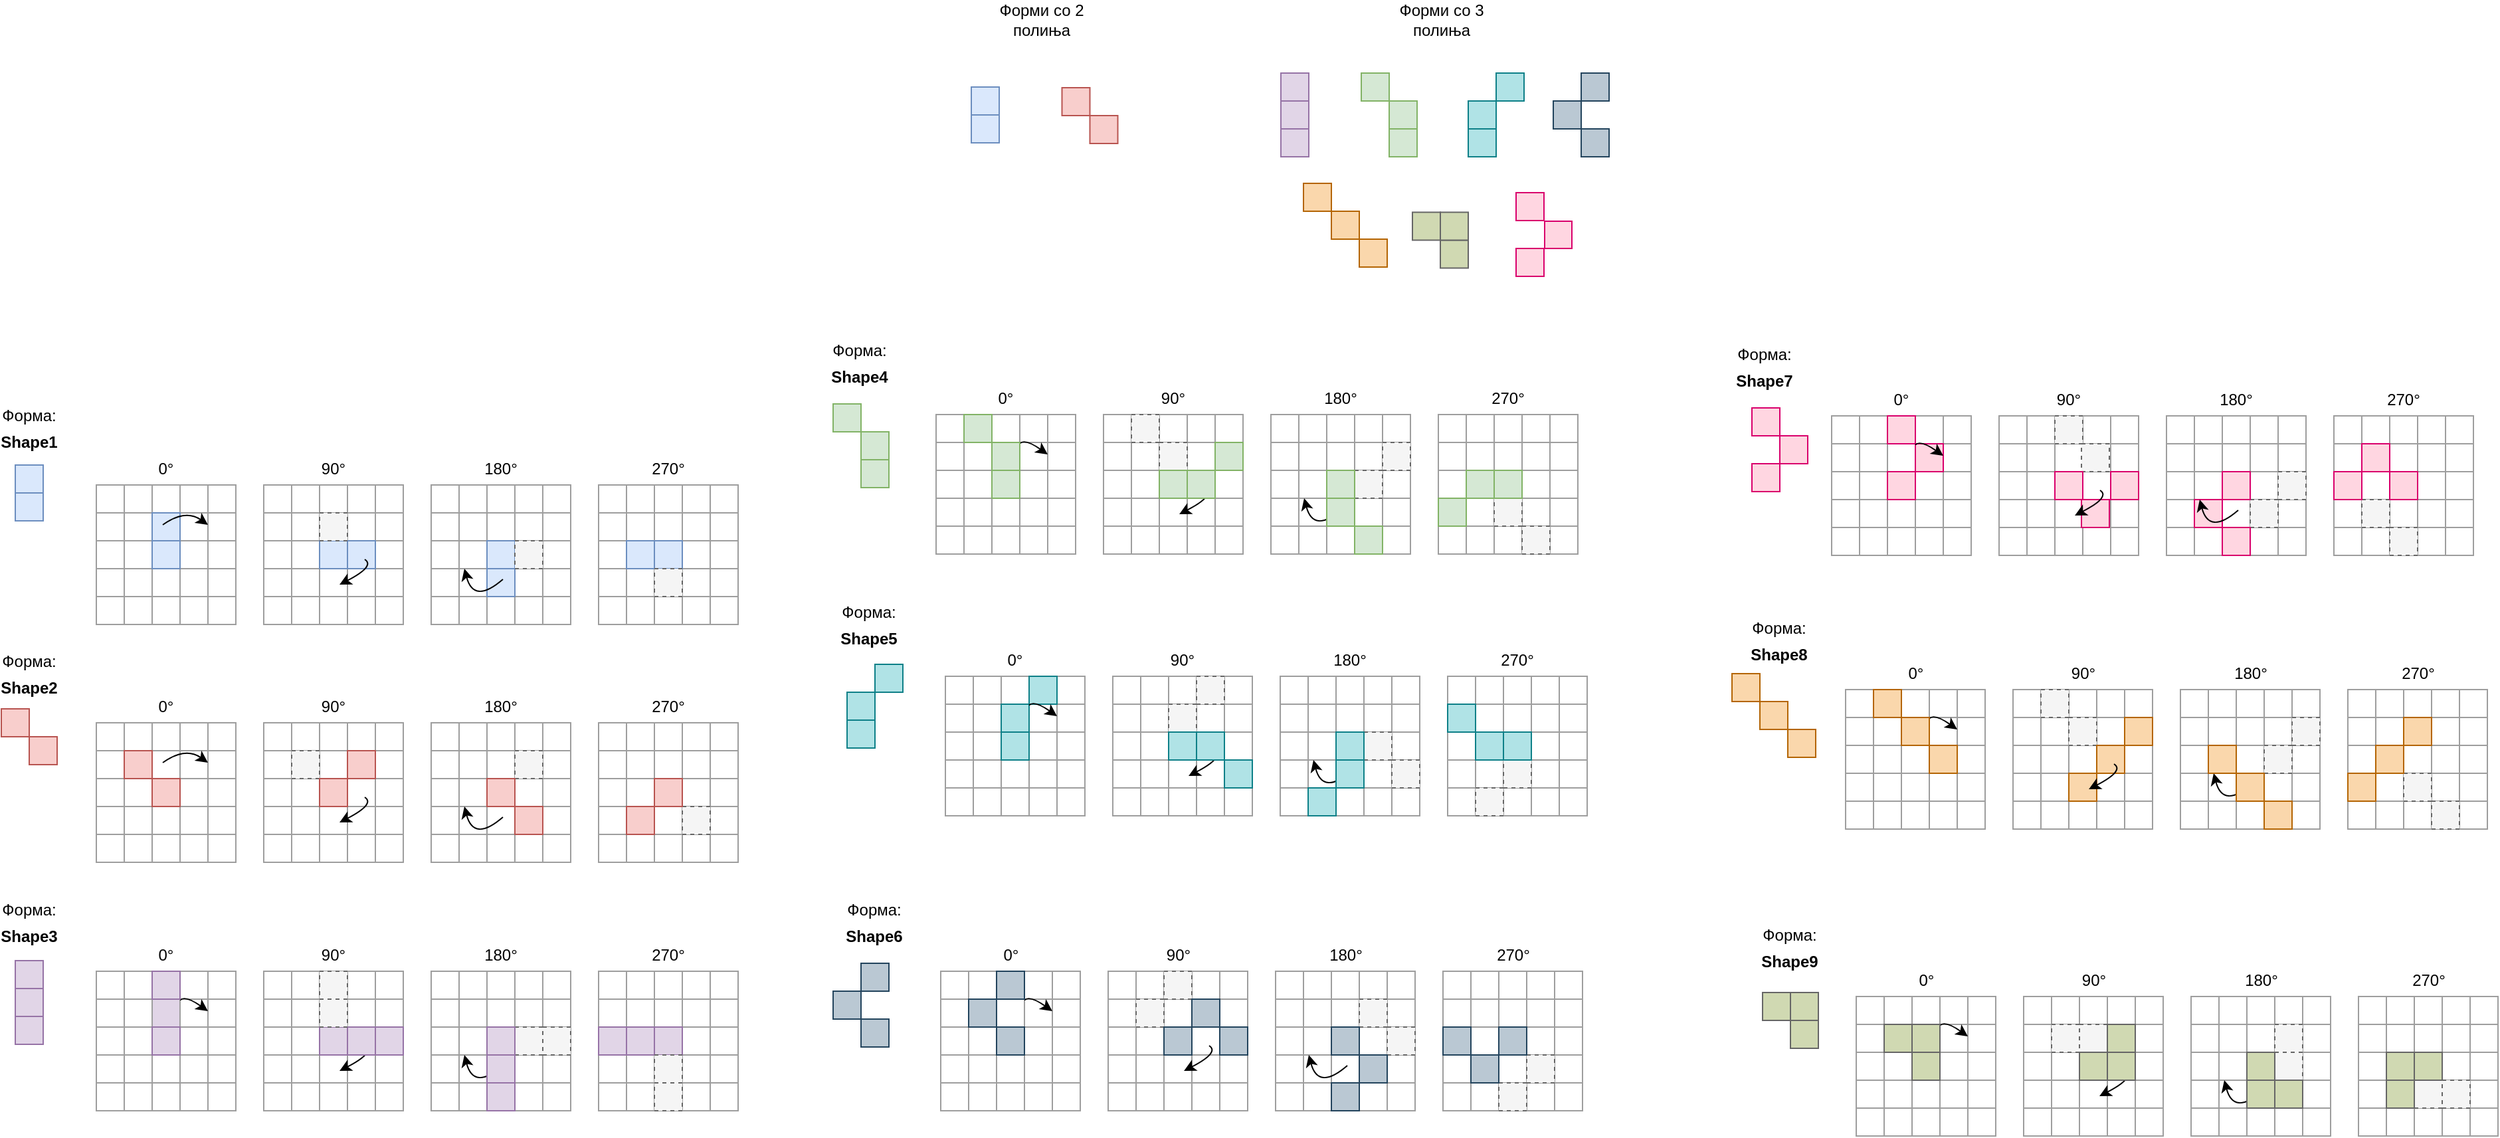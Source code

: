 <mxfile version="14.1.2" type="google"><diagram id="FpHKQUjg1tX4EnGIQSyb" name="Page-1"><mxGraphModel dx="3170" dy="1175" grid="0" gridSize="10" guides="1" tooltips="1" connect="1" arrows="1" fold="1" page="0" pageScale="1" pageWidth="827" pageHeight="1169" math="0" shadow="0"><root><mxCell id="0"/><mxCell id="1" parent="0"/><mxCell id="dB_GCgcUoZHLP3jz6CGN-370" value="" style="whiteSpace=wrap;html=1;aspect=fixed;strokeColor=#9E9E9E;" vertex="1" parent="1"><mxGeometry x="-511.5" y="800" width="21" height="21" as="geometry"/></mxCell><mxCell id="dB_GCgcUoZHLP3jz6CGN-494" value="" style="whiteSpace=wrap;html=1;aspect=fixed;fillColor=#e1d5e7;strokeColor=#9673a6;" vertex="1" parent="1"><mxGeometry x="-511.5" y="800" width="21" height="21" as="geometry"/></mxCell><mxCell id="dB_GCgcUoZHLP3jz6CGN-1" value="" style="whiteSpace=wrap;html=1;aspect=fixed;fillColor=#dae8fc;strokeColor=#6c8ebf;" vertex="1" parent="1"><mxGeometry x="105" y="113.5" width="21" height="21" as="geometry"/></mxCell><mxCell id="dB_GCgcUoZHLP3jz6CGN-2" value="Форми со 2 полиња" style="text;html=1;strokeColor=none;fillColor=none;align=center;verticalAlign=middle;whiteSpace=wrap;rounded=0;" vertex="1" parent="1"><mxGeometry x="115" y="53" width="86" height="20" as="geometry"/></mxCell><mxCell id="dB_GCgcUoZHLP3jz6CGN-3" value="" style="whiteSpace=wrap;html=1;aspect=fixed;fillColor=#dae8fc;strokeColor=#6c8ebf;" vertex="1" parent="1"><mxGeometry x="105" y="134.5" width="21" height="21" as="geometry"/></mxCell><mxCell id="dB_GCgcUoZHLP3jz6CGN-4" value="" style="whiteSpace=wrap;html=1;aspect=fixed;fillColor=#f8cecc;strokeColor=#b85450;" vertex="1" parent="1"><mxGeometry x="173.25" y="114" width="21" height="21" as="geometry"/></mxCell><mxCell id="dB_GCgcUoZHLP3jz6CGN-5" value="" style="whiteSpace=wrap;html=1;aspect=fixed;fillColor=#f8cecc;strokeColor=#b85450;" vertex="1" parent="1"><mxGeometry x="194.25" y="135" width="21" height="21" as="geometry"/></mxCell><mxCell id="dB_GCgcUoZHLP3jz6CGN-6" value="Форми со 3 полиња" style="text;html=1;strokeColor=none;fillColor=none;align=center;verticalAlign=middle;whiteSpace=wrap;rounded=0;" vertex="1" parent="1"><mxGeometry x="416" y="53" width="86" height="20" as="geometry"/></mxCell><mxCell id="dB_GCgcUoZHLP3jz6CGN-7" value="" style="whiteSpace=wrap;html=1;aspect=fixed;fillColor=#e1d5e7;strokeColor=#9673a6;" vertex="1" parent="1"><mxGeometry x="338" y="145" width="21" height="21" as="geometry"/></mxCell><mxCell id="dB_GCgcUoZHLP3jz6CGN-8" value="" style="whiteSpace=wrap;html=1;aspect=fixed;fillColor=#e1d5e7;strokeColor=#9673a6;" vertex="1" parent="1"><mxGeometry x="338" y="124" width="21" height="21" as="geometry"/></mxCell><mxCell id="dB_GCgcUoZHLP3jz6CGN-9" value="" style="whiteSpace=wrap;html=1;aspect=fixed;fillColor=#e1d5e7;strokeColor=#9673a6;" vertex="1" parent="1"><mxGeometry x="338" y="103" width="21" height="21" as="geometry"/></mxCell><mxCell id="dB_GCgcUoZHLP3jz6CGN-10" value="" style="whiteSpace=wrap;html=1;aspect=fixed;fillColor=#d5e8d4;strokeColor=#82b366;" vertex="1" parent="1"><mxGeometry x="419.5" y="145" width="21" height="21" as="geometry"/></mxCell><mxCell id="dB_GCgcUoZHLP3jz6CGN-11" value="" style="whiteSpace=wrap;html=1;aspect=fixed;fillColor=#d5e8d4;strokeColor=#82b366;" vertex="1" parent="1"><mxGeometry x="419.5" y="124" width="21" height="21" as="geometry"/></mxCell><mxCell id="dB_GCgcUoZHLP3jz6CGN-12" value="" style="whiteSpace=wrap;html=1;aspect=fixed;fillColor=#d5e8d4;strokeColor=#82b366;" vertex="1" parent="1"><mxGeometry x="398.5" y="103" width="21" height="21" as="geometry"/></mxCell><mxCell id="dB_GCgcUoZHLP3jz6CGN-13" value="" style="whiteSpace=wrap;html=1;aspect=fixed;fillColor=#b0e3e6;strokeColor=#0e8088;" vertex="1" parent="1"><mxGeometry x="479" y="145" width="21" height="21" as="geometry"/></mxCell><mxCell id="dB_GCgcUoZHLP3jz6CGN-14" value="" style="whiteSpace=wrap;html=1;aspect=fixed;fillColor=#b0e3e6;strokeColor=#0e8088;" vertex="1" parent="1"><mxGeometry x="479" y="124" width="21" height="21" as="geometry"/></mxCell><mxCell id="dB_GCgcUoZHLP3jz6CGN-15" value="" style="whiteSpace=wrap;html=1;aspect=fixed;fillColor=#b0e3e6;strokeColor=#0e8088;" vertex="1" parent="1"><mxGeometry x="500" y="103" width="21" height="21" as="geometry"/></mxCell><mxCell id="dB_GCgcUoZHLP3jz6CGN-16" value="" style="whiteSpace=wrap;html=1;aspect=fixed;fillColor=#bac8d3;strokeColor=#23445d;" vertex="1" parent="1"><mxGeometry x="564" y="145" width="21" height="21" as="geometry"/></mxCell><mxCell id="dB_GCgcUoZHLP3jz6CGN-17" value="" style="whiteSpace=wrap;html=1;aspect=fixed;fillColor=#bac8d3;strokeColor=#23445d;" vertex="1" parent="1"><mxGeometry x="543" y="124" width="21" height="21" as="geometry"/></mxCell><mxCell id="dB_GCgcUoZHLP3jz6CGN-18" value="" style="whiteSpace=wrap;html=1;aspect=fixed;fillColor=#bac8d3;strokeColor=#23445d;" vertex="1" parent="1"><mxGeometry x="564" y="103" width="21" height="21" as="geometry"/></mxCell><mxCell id="dB_GCgcUoZHLP3jz6CGN-24" value="" style="whiteSpace=wrap;html=1;aspect=fixed;" vertex="1" parent="1"><mxGeometry x="355" y="186" width="21" height="21" as="geometry"/></mxCell><mxCell id="dB_GCgcUoZHLP3jz6CGN-26" value="" style="whiteSpace=wrap;html=1;aspect=fixed;" vertex="1" parent="1"><mxGeometry x="376" y="207" width="21" height="21" as="geometry"/></mxCell><mxCell id="dB_GCgcUoZHLP3jz6CGN-27" value="" style="whiteSpace=wrap;html=1;aspect=fixed;fillColor=#fad7ac;strokeColor=#b46504;" vertex="1" parent="1"><mxGeometry x="397" y="228" width="21" height="21" as="geometry"/></mxCell><mxCell id="dB_GCgcUoZHLP3jz6CGN-35" value="" style="whiteSpace=wrap;html=1;aspect=fixed;strokeColor=#666666;fontColor=#333333;fillColor=#D0D9B2;" vertex="1" parent="1"><mxGeometry x="458" y="228.75" width="21" height="21" as="geometry"/></mxCell><mxCell id="dB_GCgcUoZHLP3jz6CGN-37" value="" style="whiteSpace=wrap;html=1;aspect=fixed;strokeColor=#666666;fontColor=#333333;fillColor=#D0D9B2;" vertex="1" parent="1"><mxGeometry x="437" y="207.75" width="21" height="21" as="geometry"/></mxCell><mxCell id="dB_GCgcUoZHLP3jz6CGN-38" value="" style="whiteSpace=wrap;html=1;aspect=fixed;strokeColor=#666666;fontColor=#333333;fillColor=#D0D9B2;" vertex="1" parent="1"><mxGeometry x="458" y="207.75" width="21" height="21" as="geometry"/></mxCell><mxCell id="dB_GCgcUoZHLP3jz6CGN-41" value="" style="whiteSpace=wrap;html=1;aspect=fixed;strokeColor=#9E9E9E;" vertex="1" parent="1"><mxGeometry x="-553.5" y="413" width="21" height="21" as="geometry"/></mxCell><mxCell id="dB_GCgcUoZHLP3jz6CGN-42" value="" style="whiteSpace=wrap;html=1;aspect=fixed;strokeColor=#9E9E9E;" vertex="1" parent="1"><mxGeometry x="-553.5" y="434" width="21" height="21" as="geometry"/></mxCell><mxCell id="dB_GCgcUoZHLP3jz6CGN-43" value="" style="whiteSpace=wrap;html=1;aspect=fixed;strokeColor=#9E9E9E;" vertex="1" parent="1"><mxGeometry x="-532.5" y="413" width="21" height="21" as="geometry"/></mxCell><mxCell id="dB_GCgcUoZHLP3jz6CGN-45" value="" style="whiteSpace=wrap;html=1;aspect=fixed;strokeColor=#9E9E9E;" vertex="1" parent="1"><mxGeometry x="-532.5" y="434" width="21" height="21" as="geometry"/></mxCell><mxCell id="dB_GCgcUoZHLP3jz6CGN-46" value="" style="whiteSpace=wrap;html=1;aspect=fixed;strokeColor=#9E9E9E;" vertex="1" parent="1"><mxGeometry x="-511.5" y="413" width="21" height="21" as="geometry"/></mxCell><mxCell id="dB_GCgcUoZHLP3jz6CGN-47" value="" style="whiteSpace=wrap;html=1;aspect=fixed;strokeColor=#9E9E9E;" vertex="1" parent="1"><mxGeometry x="-511.5" y="434" width="21" height="21" as="geometry"/></mxCell><mxCell id="dB_GCgcUoZHLP3jz6CGN-48" value="" style="whiteSpace=wrap;html=1;aspect=fixed;strokeColor=#9E9E9E;" vertex="1" parent="1"><mxGeometry x="-490.5" y="413" width="21" height="21" as="geometry"/></mxCell><mxCell id="dB_GCgcUoZHLP3jz6CGN-49" value="" style="whiteSpace=wrap;html=1;aspect=fixed;strokeColor=#9E9E9E;" vertex="1" parent="1"><mxGeometry x="-490.5" y="434" width="21" height="21" as="geometry"/></mxCell><mxCell id="dB_GCgcUoZHLP3jz6CGN-50" value="" style="whiteSpace=wrap;html=1;aspect=fixed;strokeColor=#9E9E9E;" vertex="1" parent="1"><mxGeometry x="-469.5" y="413" width="21" height="21" as="geometry"/></mxCell><mxCell id="dB_GCgcUoZHLP3jz6CGN-51" value="" style="whiteSpace=wrap;html=1;aspect=fixed;strokeColor=#9E9E9E;" vertex="1" parent="1"><mxGeometry x="-469.5" y="434" width="21" height="21" as="geometry"/></mxCell><mxCell id="dB_GCgcUoZHLP3jz6CGN-52" value="" style="whiteSpace=wrap;html=1;aspect=fixed;strokeColor=#9E9E9E;" vertex="1" parent="1"><mxGeometry x="-553.5" y="455" width="21" height="21" as="geometry"/></mxCell><mxCell id="dB_GCgcUoZHLP3jz6CGN-53" value="" style="whiteSpace=wrap;html=1;aspect=fixed;strokeColor=#9E9E9E;" vertex="1" parent="1"><mxGeometry x="-553.5" y="476" width="21" height="21" as="geometry"/></mxCell><mxCell id="dB_GCgcUoZHLP3jz6CGN-54" value="" style="whiteSpace=wrap;html=1;aspect=fixed;strokeColor=#9E9E9E;" vertex="1" parent="1"><mxGeometry x="-532.5" y="455" width="21" height="21" as="geometry"/></mxCell><mxCell id="dB_GCgcUoZHLP3jz6CGN-55" value="" style="whiteSpace=wrap;html=1;aspect=fixed;strokeColor=#9E9E9E;" vertex="1" parent="1"><mxGeometry x="-532.5" y="476" width="21" height="21" as="geometry"/></mxCell><mxCell id="dB_GCgcUoZHLP3jz6CGN-56" value="" style="whiteSpace=wrap;html=1;aspect=fixed;strokeColor=#9E9E9E;" vertex="1" parent="1"><mxGeometry x="-511.5" y="455" width="21" height="21" as="geometry"/></mxCell><mxCell id="dB_GCgcUoZHLP3jz6CGN-57" value="" style="whiteSpace=wrap;html=1;aspect=fixed;strokeColor=#9E9E9E;" vertex="1" parent="1"><mxGeometry x="-511.5" y="476" width="21" height="21" as="geometry"/></mxCell><mxCell id="dB_GCgcUoZHLP3jz6CGN-58" value="" style="whiteSpace=wrap;html=1;aspect=fixed;strokeColor=#9E9E9E;" vertex="1" parent="1"><mxGeometry x="-490.5" y="455" width="21" height="21" as="geometry"/></mxCell><mxCell id="dB_GCgcUoZHLP3jz6CGN-59" value="" style="whiteSpace=wrap;html=1;aspect=fixed;strokeColor=#9E9E9E;" vertex="1" parent="1"><mxGeometry x="-490.5" y="476" width="21" height="21" as="geometry"/></mxCell><mxCell id="dB_GCgcUoZHLP3jz6CGN-60" value="" style="whiteSpace=wrap;html=1;aspect=fixed;strokeColor=#9E9E9E;" vertex="1" parent="1"><mxGeometry x="-469.5" y="455" width="21" height="21" as="geometry"/></mxCell><mxCell id="dB_GCgcUoZHLP3jz6CGN-61" value="" style="whiteSpace=wrap;html=1;aspect=fixed;strokeColor=#9E9E9E;" vertex="1" parent="1"><mxGeometry x="-469.5" y="476" width="21" height="21" as="geometry"/></mxCell><mxCell id="dB_GCgcUoZHLP3jz6CGN-62" value="" style="whiteSpace=wrap;html=1;aspect=fixed;strokeColor=#9E9E9E;" vertex="1" parent="1"><mxGeometry x="-553.5" y="497" width="21" height="21" as="geometry"/></mxCell><mxCell id="dB_GCgcUoZHLP3jz6CGN-63" value="" style="whiteSpace=wrap;html=1;aspect=fixed;strokeColor=#9E9E9E;" vertex="1" parent="1"><mxGeometry x="-532.5" y="497" width="21" height="21" as="geometry"/></mxCell><mxCell id="dB_GCgcUoZHLP3jz6CGN-64" value="" style="whiteSpace=wrap;html=1;aspect=fixed;strokeColor=#9E9E9E;" vertex="1" parent="1"><mxGeometry x="-511.5" y="497" width="21" height="21" as="geometry"/></mxCell><mxCell id="dB_GCgcUoZHLP3jz6CGN-65" value="" style="whiteSpace=wrap;html=1;aspect=fixed;strokeColor=#9E9E9E;" vertex="1" parent="1"><mxGeometry x="-490.5" y="497" width="21" height="21" as="geometry"/></mxCell><mxCell id="dB_GCgcUoZHLP3jz6CGN-66" value="" style="whiteSpace=wrap;html=1;aspect=fixed;strokeColor=#9E9E9E;" vertex="1" parent="1"><mxGeometry x="-469.5" y="497" width="21" height="21" as="geometry"/></mxCell><mxCell id="dB_GCgcUoZHLP3jz6CGN-69" value="" style="whiteSpace=wrap;html=1;aspect=fixed;fillColor=#dae8fc;strokeColor=#6c8ebf;" vertex="1" parent="1"><mxGeometry x="-511.5" y="434" width="21" height="21" as="geometry"/></mxCell><mxCell id="dB_GCgcUoZHLP3jz6CGN-70" value="" style="whiteSpace=wrap;html=1;aspect=fixed;fillColor=#dae8fc;strokeColor=#6c8ebf;" vertex="1" parent="1"><mxGeometry x="-511.5" y="455" width="21" height="21" as="geometry"/></mxCell><mxCell id="dB_GCgcUoZHLP3jz6CGN-71" value="" style="whiteSpace=wrap;html=1;aspect=fixed;strokeColor=#9E9E9E;" vertex="1" parent="1"><mxGeometry x="-427.5" y="413" width="21" height="21" as="geometry"/></mxCell><mxCell id="dB_GCgcUoZHLP3jz6CGN-72" value="" style="whiteSpace=wrap;html=1;aspect=fixed;strokeColor=#9E9E9E;" vertex="1" parent="1"><mxGeometry x="-427.5" y="434" width="21" height="21" as="geometry"/></mxCell><mxCell id="dB_GCgcUoZHLP3jz6CGN-73" value="" style="whiteSpace=wrap;html=1;aspect=fixed;strokeColor=#9E9E9E;" vertex="1" parent="1"><mxGeometry x="-406.5" y="413" width="21" height="21" as="geometry"/></mxCell><mxCell id="dB_GCgcUoZHLP3jz6CGN-74" value="" style="whiteSpace=wrap;html=1;aspect=fixed;strokeColor=#9E9E9E;" vertex="1" parent="1"><mxGeometry x="-406.5" y="434" width="21" height="21" as="geometry"/></mxCell><mxCell id="dB_GCgcUoZHLP3jz6CGN-75" value="" style="whiteSpace=wrap;html=1;aspect=fixed;strokeColor=#9E9E9E;" vertex="1" parent="1"><mxGeometry x="-385.5" y="413" width="21" height="21" as="geometry"/></mxCell><mxCell id="dB_GCgcUoZHLP3jz6CGN-76" value="" style="whiteSpace=wrap;html=1;aspect=fixed;strokeColor=#9E9E9E;" vertex="1" parent="1"><mxGeometry x="-385.5" y="434" width="21" height="21" as="geometry"/></mxCell><mxCell id="dB_GCgcUoZHLP3jz6CGN-77" value="" style="whiteSpace=wrap;html=1;aspect=fixed;strokeColor=#9E9E9E;" vertex="1" parent="1"><mxGeometry x="-364.5" y="413" width="21" height="21" as="geometry"/></mxCell><mxCell id="dB_GCgcUoZHLP3jz6CGN-78" value="" style="whiteSpace=wrap;html=1;aspect=fixed;strokeColor=#9E9E9E;" vertex="1" parent="1"><mxGeometry x="-364.5" y="434" width="21" height="21" as="geometry"/></mxCell><mxCell id="dB_GCgcUoZHLP3jz6CGN-79" value="" style="whiteSpace=wrap;html=1;aspect=fixed;strokeColor=#9E9E9E;" vertex="1" parent="1"><mxGeometry x="-343.5" y="413" width="21" height="21" as="geometry"/></mxCell><mxCell id="dB_GCgcUoZHLP3jz6CGN-80" value="" style="whiteSpace=wrap;html=1;aspect=fixed;strokeColor=#9E9E9E;" vertex="1" parent="1"><mxGeometry x="-343.5" y="434" width="21" height="21" as="geometry"/></mxCell><mxCell id="dB_GCgcUoZHLP3jz6CGN-81" value="" style="whiteSpace=wrap;html=1;aspect=fixed;strokeColor=#9E9E9E;" vertex="1" parent="1"><mxGeometry x="-427.5" y="455" width="21" height="21" as="geometry"/></mxCell><mxCell id="dB_GCgcUoZHLP3jz6CGN-82" value="" style="whiteSpace=wrap;html=1;aspect=fixed;strokeColor=#9E9E9E;" vertex="1" parent="1"><mxGeometry x="-427.5" y="476" width="21" height="21" as="geometry"/></mxCell><mxCell id="dB_GCgcUoZHLP3jz6CGN-83" value="" style="whiteSpace=wrap;html=1;aspect=fixed;strokeColor=#9E9E9E;" vertex="1" parent="1"><mxGeometry x="-406.5" y="455" width="21" height="21" as="geometry"/></mxCell><mxCell id="dB_GCgcUoZHLP3jz6CGN-84" value="" style="whiteSpace=wrap;html=1;aspect=fixed;strokeColor=#9E9E9E;" vertex="1" parent="1"><mxGeometry x="-406.5" y="476" width="21" height="21" as="geometry"/></mxCell><mxCell id="dB_GCgcUoZHLP3jz6CGN-85" value="" style="whiteSpace=wrap;html=1;aspect=fixed;strokeColor=#9E9E9E;" vertex="1" parent="1"><mxGeometry x="-385.5" y="455" width="21" height="21" as="geometry"/></mxCell><mxCell id="dB_GCgcUoZHLP3jz6CGN-86" value="" style="whiteSpace=wrap;html=1;aspect=fixed;strokeColor=#9E9E9E;" vertex="1" parent="1"><mxGeometry x="-385.5" y="476" width="21" height="21" as="geometry"/></mxCell><mxCell id="dB_GCgcUoZHLP3jz6CGN-87" value="" style="whiteSpace=wrap;html=1;aspect=fixed;strokeColor=#9E9E9E;" vertex="1" parent="1"><mxGeometry x="-364.5" y="455" width="21" height="21" as="geometry"/></mxCell><mxCell id="dB_GCgcUoZHLP3jz6CGN-88" value="" style="whiteSpace=wrap;html=1;aspect=fixed;strokeColor=#9E9E9E;" vertex="1" parent="1"><mxGeometry x="-364.5" y="476" width="21" height="21" as="geometry"/></mxCell><mxCell id="dB_GCgcUoZHLP3jz6CGN-89" value="" style="whiteSpace=wrap;html=1;aspect=fixed;strokeColor=#9E9E9E;" vertex="1" parent="1"><mxGeometry x="-343.5" y="455" width="21" height="21" as="geometry"/></mxCell><mxCell id="dB_GCgcUoZHLP3jz6CGN-90" value="" style="whiteSpace=wrap;html=1;aspect=fixed;strokeColor=#9E9E9E;" vertex="1" parent="1"><mxGeometry x="-343.5" y="476" width="21" height="21" as="geometry"/></mxCell><mxCell id="dB_GCgcUoZHLP3jz6CGN-91" value="" style="whiteSpace=wrap;html=1;aspect=fixed;strokeColor=#9E9E9E;" vertex="1" parent="1"><mxGeometry x="-427.5" y="497" width="21" height="21" as="geometry"/></mxCell><mxCell id="dB_GCgcUoZHLP3jz6CGN-92" value="" style="whiteSpace=wrap;html=1;aspect=fixed;strokeColor=#9E9E9E;" vertex="1" parent="1"><mxGeometry x="-406.5" y="497" width="21" height="21" as="geometry"/></mxCell><mxCell id="dB_GCgcUoZHLP3jz6CGN-93" value="" style="whiteSpace=wrap;html=1;aspect=fixed;strokeColor=#9E9E9E;" vertex="1" parent="1"><mxGeometry x="-385.5" y="497" width="21" height="21" as="geometry"/></mxCell><mxCell id="dB_GCgcUoZHLP3jz6CGN-94" value="" style="whiteSpace=wrap;html=1;aspect=fixed;strokeColor=#9E9E9E;" vertex="1" parent="1"><mxGeometry x="-364.5" y="497" width="21" height="21" as="geometry"/></mxCell><mxCell id="dB_GCgcUoZHLP3jz6CGN-95" value="" style="whiteSpace=wrap;html=1;aspect=fixed;strokeColor=#9E9E9E;" vertex="1" parent="1"><mxGeometry x="-343.5" y="497" width="21" height="21" as="geometry"/></mxCell><mxCell id="dB_GCgcUoZHLP3jz6CGN-96" value="" style="whiteSpace=wrap;html=1;aspect=fixed;strokeColor=#9E9E9E;" vertex="1" parent="1"><mxGeometry x="-301.5" y="413" width="21" height="21" as="geometry"/></mxCell><mxCell id="dB_GCgcUoZHLP3jz6CGN-97" value="" style="whiteSpace=wrap;html=1;aspect=fixed;strokeColor=#9E9E9E;" vertex="1" parent="1"><mxGeometry x="-301.5" y="434" width="21" height="21" as="geometry"/></mxCell><mxCell id="dB_GCgcUoZHLP3jz6CGN-98" value="" style="whiteSpace=wrap;html=1;aspect=fixed;strokeColor=#9E9E9E;" vertex="1" parent="1"><mxGeometry x="-280.5" y="413" width="21" height="21" as="geometry"/></mxCell><mxCell id="dB_GCgcUoZHLP3jz6CGN-99" value="" style="whiteSpace=wrap;html=1;aspect=fixed;strokeColor=#9E9E9E;" vertex="1" parent="1"><mxGeometry x="-280.5" y="434" width="21" height="21" as="geometry"/></mxCell><mxCell id="dB_GCgcUoZHLP3jz6CGN-100" value="" style="whiteSpace=wrap;html=1;aspect=fixed;strokeColor=#9E9E9E;" vertex="1" parent="1"><mxGeometry x="-259.5" y="413" width="21" height="21" as="geometry"/></mxCell><mxCell id="dB_GCgcUoZHLP3jz6CGN-101" value="" style="whiteSpace=wrap;html=1;aspect=fixed;strokeColor=#9E9E9E;" vertex="1" parent="1"><mxGeometry x="-259.5" y="434" width="21" height="21" as="geometry"/></mxCell><mxCell id="dB_GCgcUoZHLP3jz6CGN-102" value="" style="whiteSpace=wrap;html=1;aspect=fixed;strokeColor=#9E9E9E;" vertex="1" parent="1"><mxGeometry x="-238.5" y="413" width="21" height="21" as="geometry"/></mxCell><mxCell id="dB_GCgcUoZHLP3jz6CGN-103" value="" style="whiteSpace=wrap;html=1;aspect=fixed;strokeColor=#9E9E9E;" vertex="1" parent="1"><mxGeometry x="-238.5" y="434" width="21" height="21" as="geometry"/></mxCell><mxCell id="dB_GCgcUoZHLP3jz6CGN-104" value="" style="whiteSpace=wrap;html=1;aspect=fixed;strokeColor=#9E9E9E;" vertex="1" parent="1"><mxGeometry x="-217.5" y="413" width="21" height="21" as="geometry"/></mxCell><mxCell id="dB_GCgcUoZHLP3jz6CGN-105" value="" style="whiteSpace=wrap;html=1;aspect=fixed;strokeColor=#9E9E9E;" vertex="1" parent="1"><mxGeometry x="-217.5" y="434" width="21" height="21" as="geometry"/></mxCell><mxCell id="dB_GCgcUoZHLP3jz6CGN-106" value="" style="whiteSpace=wrap;html=1;aspect=fixed;strokeColor=#9E9E9E;" vertex="1" parent="1"><mxGeometry x="-301.5" y="455" width="21" height="21" as="geometry"/></mxCell><mxCell id="dB_GCgcUoZHLP3jz6CGN-107" value="" style="whiteSpace=wrap;html=1;aspect=fixed;strokeColor=#9E9E9E;" vertex="1" parent="1"><mxGeometry x="-301.5" y="476" width="21" height="21" as="geometry"/></mxCell><mxCell id="dB_GCgcUoZHLP3jz6CGN-108" value="" style="whiteSpace=wrap;html=1;aspect=fixed;strokeColor=#9E9E9E;" vertex="1" parent="1"><mxGeometry x="-280.5" y="455" width="21" height="21" as="geometry"/></mxCell><mxCell id="dB_GCgcUoZHLP3jz6CGN-109" value="" style="whiteSpace=wrap;html=1;aspect=fixed;strokeColor=#9E9E9E;" vertex="1" parent="1"><mxGeometry x="-280.5" y="476" width="21" height="21" as="geometry"/></mxCell><mxCell id="dB_GCgcUoZHLP3jz6CGN-110" value="" style="whiteSpace=wrap;html=1;aspect=fixed;strokeColor=#9E9E9E;" vertex="1" parent="1"><mxGeometry x="-259.5" y="455" width="21" height="21" as="geometry"/></mxCell><mxCell id="dB_GCgcUoZHLP3jz6CGN-111" value="" style="whiteSpace=wrap;html=1;aspect=fixed;strokeColor=#9E9E9E;" vertex="1" parent="1"><mxGeometry x="-259.5" y="476" width="21" height="21" as="geometry"/></mxCell><mxCell id="dB_GCgcUoZHLP3jz6CGN-112" value="" style="whiteSpace=wrap;html=1;aspect=fixed;strokeColor=#9E9E9E;" vertex="1" parent="1"><mxGeometry x="-238.5" y="455" width="21" height="21" as="geometry"/></mxCell><mxCell id="dB_GCgcUoZHLP3jz6CGN-113" value="" style="whiteSpace=wrap;html=1;aspect=fixed;strokeColor=#9E9E9E;" vertex="1" parent="1"><mxGeometry x="-238.5" y="476" width="21" height="21" as="geometry"/></mxCell><mxCell id="dB_GCgcUoZHLP3jz6CGN-114" value="" style="whiteSpace=wrap;html=1;aspect=fixed;strokeColor=#9E9E9E;" vertex="1" parent="1"><mxGeometry x="-217.5" y="455" width="21" height="21" as="geometry"/></mxCell><mxCell id="dB_GCgcUoZHLP3jz6CGN-115" value="" style="whiteSpace=wrap;html=1;aspect=fixed;strokeColor=#9E9E9E;" vertex="1" parent="1"><mxGeometry x="-217.5" y="476" width="21" height="21" as="geometry"/></mxCell><mxCell id="dB_GCgcUoZHLP3jz6CGN-116" value="" style="whiteSpace=wrap;html=1;aspect=fixed;strokeColor=#9E9E9E;" vertex="1" parent="1"><mxGeometry x="-301.5" y="497" width="21" height="21" as="geometry"/></mxCell><mxCell id="dB_GCgcUoZHLP3jz6CGN-117" value="" style="whiteSpace=wrap;html=1;aspect=fixed;strokeColor=#9E9E9E;" vertex="1" parent="1"><mxGeometry x="-280.5" y="497" width="21" height="21" as="geometry"/></mxCell><mxCell id="dB_GCgcUoZHLP3jz6CGN-118" value="" style="whiteSpace=wrap;html=1;aspect=fixed;strokeColor=#9E9E9E;" vertex="1" parent="1"><mxGeometry x="-259.5" y="497" width="21" height="21" as="geometry"/></mxCell><mxCell id="dB_GCgcUoZHLP3jz6CGN-119" value="" style="whiteSpace=wrap;html=1;aspect=fixed;strokeColor=#9E9E9E;" vertex="1" parent="1"><mxGeometry x="-238.5" y="497" width="21" height="21" as="geometry"/></mxCell><mxCell id="dB_GCgcUoZHLP3jz6CGN-120" value="" style="whiteSpace=wrap;html=1;aspect=fixed;strokeColor=#9E9E9E;" vertex="1" parent="1"><mxGeometry x="-217.5" y="497" width="21" height="21" as="geometry"/></mxCell><mxCell id="dB_GCgcUoZHLP3jz6CGN-121" value="" style="whiteSpace=wrap;html=1;aspect=fixed;strokeColor=#9E9E9E;" vertex="1" parent="1"><mxGeometry x="-175.5" y="413" width="21" height="21" as="geometry"/></mxCell><mxCell id="dB_GCgcUoZHLP3jz6CGN-122" value="" style="whiteSpace=wrap;html=1;aspect=fixed;strokeColor=#9E9E9E;" vertex="1" parent="1"><mxGeometry x="-175.5" y="434" width="21" height="21" as="geometry"/></mxCell><mxCell id="dB_GCgcUoZHLP3jz6CGN-123" value="" style="whiteSpace=wrap;html=1;aspect=fixed;strokeColor=#9E9E9E;" vertex="1" parent="1"><mxGeometry x="-154.5" y="413" width="21" height="21" as="geometry"/></mxCell><mxCell id="dB_GCgcUoZHLP3jz6CGN-124" value="" style="whiteSpace=wrap;html=1;aspect=fixed;strokeColor=#9E9E9E;" vertex="1" parent="1"><mxGeometry x="-154.5" y="434" width="21" height="21" as="geometry"/></mxCell><mxCell id="dB_GCgcUoZHLP3jz6CGN-125" value="" style="whiteSpace=wrap;html=1;aspect=fixed;strokeColor=#9E9E9E;" vertex="1" parent="1"><mxGeometry x="-133.5" y="413" width="21" height="21" as="geometry"/></mxCell><mxCell id="dB_GCgcUoZHLP3jz6CGN-126" value="" style="whiteSpace=wrap;html=1;aspect=fixed;strokeColor=#9E9E9E;" vertex="1" parent="1"><mxGeometry x="-133.5" y="434" width="21" height="21" as="geometry"/></mxCell><mxCell id="dB_GCgcUoZHLP3jz6CGN-127" value="" style="whiteSpace=wrap;html=1;aspect=fixed;strokeColor=#9E9E9E;" vertex="1" parent="1"><mxGeometry x="-112.5" y="413" width="21" height="21" as="geometry"/></mxCell><mxCell id="dB_GCgcUoZHLP3jz6CGN-128" value="" style="whiteSpace=wrap;html=1;aspect=fixed;strokeColor=#9E9E9E;" vertex="1" parent="1"><mxGeometry x="-112.5" y="434" width="21" height="21" as="geometry"/></mxCell><mxCell id="dB_GCgcUoZHLP3jz6CGN-129" value="" style="whiteSpace=wrap;html=1;aspect=fixed;strokeColor=#9E9E9E;" vertex="1" parent="1"><mxGeometry x="-91.5" y="413" width="21" height="21" as="geometry"/></mxCell><mxCell id="dB_GCgcUoZHLP3jz6CGN-130" value="" style="whiteSpace=wrap;html=1;aspect=fixed;strokeColor=#9E9E9E;" vertex="1" parent="1"><mxGeometry x="-91.5" y="434" width="21" height="21" as="geometry"/></mxCell><mxCell id="dB_GCgcUoZHLP3jz6CGN-131" value="" style="whiteSpace=wrap;html=1;aspect=fixed;strokeColor=#9E9E9E;" vertex="1" parent="1"><mxGeometry x="-175.5" y="455" width="21" height="21" as="geometry"/></mxCell><mxCell id="dB_GCgcUoZHLP3jz6CGN-132" value="" style="whiteSpace=wrap;html=1;aspect=fixed;strokeColor=#9E9E9E;" vertex="1" parent="1"><mxGeometry x="-175.5" y="476" width="21" height="21" as="geometry"/></mxCell><mxCell id="dB_GCgcUoZHLP3jz6CGN-133" value="" style="whiteSpace=wrap;html=1;aspect=fixed;strokeColor=#9E9E9E;" vertex="1" parent="1"><mxGeometry x="-154.5" y="455" width="21" height="21" as="geometry"/></mxCell><mxCell id="dB_GCgcUoZHLP3jz6CGN-134" value="" style="whiteSpace=wrap;html=1;aspect=fixed;strokeColor=#9E9E9E;" vertex="1" parent="1"><mxGeometry x="-154.5" y="476" width="21" height="21" as="geometry"/></mxCell><mxCell id="dB_GCgcUoZHLP3jz6CGN-135" value="" style="whiteSpace=wrap;html=1;aspect=fixed;strokeColor=#9E9E9E;" vertex="1" parent="1"><mxGeometry x="-133.5" y="455" width="21" height="21" as="geometry"/></mxCell><mxCell id="dB_GCgcUoZHLP3jz6CGN-136" value="" style="whiteSpace=wrap;html=1;aspect=fixed;strokeColor=#9E9E9E;" vertex="1" parent="1"><mxGeometry x="-133.5" y="476" width="21" height="21" as="geometry"/></mxCell><mxCell id="dB_GCgcUoZHLP3jz6CGN-137" value="" style="whiteSpace=wrap;html=1;aspect=fixed;strokeColor=#9E9E9E;" vertex="1" parent="1"><mxGeometry x="-112.5" y="455" width="21" height="21" as="geometry"/></mxCell><mxCell id="dB_GCgcUoZHLP3jz6CGN-138" value="" style="whiteSpace=wrap;html=1;aspect=fixed;strokeColor=#9E9E9E;" vertex="1" parent="1"><mxGeometry x="-112.5" y="476" width="21" height="21" as="geometry"/></mxCell><mxCell id="dB_GCgcUoZHLP3jz6CGN-139" value="" style="whiteSpace=wrap;html=1;aspect=fixed;strokeColor=#9E9E9E;" vertex="1" parent="1"><mxGeometry x="-91.5" y="455" width="21" height="21" as="geometry"/></mxCell><mxCell id="dB_GCgcUoZHLP3jz6CGN-140" value="" style="whiteSpace=wrap;html=1;aspect=fixed;strokeColor=#9E9E9E;" vertex="1" parent="1"><mxGeometry x="-91.5" y="476" width="21" height="21" as="geometry"/></mxCell><mxCell id="dB_GCgcUoZHLP3jz6CGN-141" value="" style="whiteSpace=wrap;html=1;aspect=fixed;strokeColor=#9E9E9E;" vertex="1" parent="1"><mxGeometry x="-175.5" y="497" width="21" height="21" as="geometry"/></mxCell><mxCell id="dB_GCgcUoZHLP3jz6CGN-142" value="" style="whiteSpace=wrap;html=1;aspect=fixed;strokeColor=#9E9E9E;" vertex="1" parent="1"><mxGeometry x="-154.5" y="497" width="21" height="21" as="geometry"/></mxCell><mxCell id="dB_GCgcUoZHLP3jz6CGN-143" value="" style="whiteSpace=wrap;html=1;aspect=fixed;strokeColor=#9E9E9E;" vertex="1" parent="1"><mxGeometry x="-133.5" y="497" width="21" height="21" as="geometry"/></mxCell><mxCell id="dB_GCgcUoZHLP3jz6CGN-144" value="" style="whiteSpace=wrap;html=1;aspect=fixed;strokeColor=#9E9E9E;" vertex="1" parent="1"><mxGeometry x="-112.5" y="497" width="21" height="21" as="geometry"/></mxCell><mxCell id="dB_GCgcUoZHLP3jz6CGN-145" value="" style="whiteSpace=wrap;html=1;aspect=fixed;strokeColor=#9E9E9E;" vertex="1" parent="1"><mxGeometry x="-91.5" y="497" width="21" height="21" as="geometry"/></mxCell><mxCell id="dB_GCgcUoZHLP3jz6CGN-174" value="" style="whiteSpace=wrap;html=1;aspect=fixed;fillColor=#dae8fc;strokeColor=#6c8ebf;" vertex="1" parent="1"><mxGeometry x="-364.5" y="455" width="21" height="21" as="geometry"/></mxCell><mxCell id="dB_GCgcUoZHLP3jz6CGN-175" value="" style="whiteSpace=wrap;html=1;aspect=fixed;fillColor=#dae8fc;strokeColor=#6c8ebf;" vertex="1" parent="1"><mxGeometry x="-385.5" y="455" width="21" height="21" as="geometry"/></mxCell><mxCell id="dB_GCgcUoZHLP3jz6CGN-176" value="" style="whiteSpace=wrap;html=1;aspect=fixed;fillColor=#dae8fc;strokeColor=#6c8ebf;" vertex="1" parent="1"><mxGeometry x="-259.5" y="476" width="21" height="21" as="geometry"/></mxCell><mxCell id="dB_GCgcUoZHLP3jz6CGN-177" value="" style="whiteSpace=wrap;html=1;aspect=fixed;fillColor=#dae8fc;strokeColor=#6c8ebf;" vertex="1" parent="1"><mxGeometry x="-259.5" y="455" width="21" height="21" as="geometry"/></mxCell><mxCell id="dB_GCgcUoZHLP3jz6CGN-178" value="" style="whiteSpace=wrap;html=1;aspect=fixed;fillColor=#dae8fc;strokeColor=#6c8ebf;" vertex="1" parent="1"><mxGeometry x="-154.5" y="455" width="21" height="21" as="geometry"/></mxCell><mxCell id="dB_GCgcUoZHLP3jz6CGN-179" value="" style="whiteSpace=wrap;html=1;aspect=fixed;fillColor=#dae8fc;strokeColor=#6c8ebf;" vertex="1" parent="1"><mxGeometry x="-133.5" y="455" width="21" height="21" as="geometry"/></mxCell><mxCell id="dB_GCgcUoZHLP3jz6CGN-181" value="" style="curved=1;endArrow=classic;html=1;" edge="1" parent="1"><mxGeometry width="50" height="50" relative="1" as="geometry"><mxPoint x="-503.5" y="443" as="sourcePoint"/><mxPoint x="-469.5" y="443" as="targetPoint"/><Array as="points"><mxPoint x="-486.5" y="431"/></Array></mxGeometry></mxCell><mxCell id="dB_GCgcUoZHLP3jz6CGN-183" value="" style="curved=1;endArrow=classic;html=1;" edge="1" parent="1"><mxGeometry width="50" height="50" relative="1" as="geometry"><mxPoint x="-351.5" y="469" as="sourcePoint"/><mxPoint x="-370.5" y="488" as="targetPoint"/><Array as="points"><mxPoint x="-343.5" y="474"/></Array></mxGeometry></mxCell><mxCell id="dB_GCgcUoZHLP3jz6CGN-185" value="" style="curved=1;endArrow=classic;html=1;" edge="1" parent="1"><mxGeometry width="50" height="50" relative="1" as="geometry"><mxPoint x="-247.5" y="484" as="sourcePoint"/><mxPoint x="-276.5" y="476" as="targetPoint"/><Array as="points"><mxPoint x="-269.5" y="503"/></Array></mxGeometry></mxCell><mxCell id="dB_GCgcUoZHLP3jz6CGN-187" value="" style="whiteSpace=wrap;html=1;aspect=fixed;strokeColor=#666666;dashed=1;fillColor=#f5f5f5;fontColor=#333333;" vertex="1" parent="1"><mxGeometry x="-385.5" y="434" width="21" height="21" as="geometry"/></mxCell><mxCell id="dB_GCgcUoZHLP3jz6CGN-188" value="" style="whiteSpace=wrap;html=1;aspect=fixed;strokeColor=#666666;dashed=1;fillColor=#f5f5f5;fontColor=#333333;" vertex="1" parent="1"><mxGeometry x="-238.5" y="455" width="21" height="21" as="geometry"/></mxCell><mxCell id="dB_GCgcUoZHLP3jz6CGN-189" value="" style="whiteSpace=wrap;html=1;aspect=fixed;strokeColor=#666666;dashed=1;fillColor=#f5f5f5;fontColor=#333333;" vertex="1" parent="1"><mxGeometry x="-133.5" y="476" width="21" height="21" as="geometry"/></mxCell><mxCell id="dB_GCgcUoZHLP3jz6CGN-190" value="" style="whiteSpace=wrap;html=1;aspect=fixed;fillColor=#fad7ac;strokeColor=#b46504;" vertex="1" parent="1"><mxGeometry x="355" y="186" width="21" height="21" as="geometry"/></mxCell><mxCell id="dB_GCgcUoZHLP3jz6CGN-191" value="" style="whiteSpace=wrap;html=1;aspect=fixed;fillColor=#fad7ac;strokeColor=#b46504;" vertex="1" parent="1"><mxGeometry x="376" y="207" width="21" height="21" as="geometry"/></mxCell><mxCell id="dB_GCgcUoZHLP3jz6CGN-196" value="" style="whiteSpace=wrap;html=1;aspect=fixed;fillColor=#dae8fc;strokeColor=#6c8ebf;" vertex="1" parent="1"><mxGeometry x="-614.5" y="398" width="21" height="21" as="geometry"/></mxCell><mxCell id="dB_GCgcUoZHLP3jz6CGN-197" value="" style="whiteSpace=wrap;html=1;aspect=fixed;fillColor=#dae8fc;strokeColor=#6c8ebf;" vertex="1" parent="1"><mxGeometry x="-614.5" y="419" width="21" height="21" as="geometry"/></mxCell><mxCell id="dB_GCgcUoZHLP3jz6CGN-198" value="Shape1" style="text;html=1;strokeColor=none;fillColor=none;align=center;verticalAlign=middle;whiteSpace=wrap;rounded=0;dashed=1;fontStyle=1" vertex="1" parent="1"><mxGeometry x="-624" y="371" width="40" height="20" as="geometry"/></mxCell><mxCell id="dB_GCgcUoZHLP3jz6CGN-199" value="0°" style="text;html=1;strokeColor=none;fillColor=none;align=center;verticalAlign=middle;whiteSpace=wrap;rounded=0;dashed=1;" vertex="1" parent="1"><mxGeometry x="-521" y="391" width="40" height="19" as="geometry"/></mxCell><mxCell id="dB_GCgcUoZHLP3jz6CGN-200" value="90°" style="text;html=1;strokeColor=none;fillColor=none;align=center;verticalAlign=middle;whiteSpace=wrap;rounded=0;dashed=1;" vertex="1" parent="1"><mxGeometry x="-395" y="391" width="40" height="19" as="geometry"/></mxCell><mxCell id="dB_GCgcUoZHLP3jz6CGN-201" value="180°" style="text;html=1;strokeColor=none;fillColor=none;align=center;verticalAlign=middle;whiteSpace=wrap;rounded=0;dashed=1;" vertex="1" parent="1"><mxGeometry x="-269" y="391" width="40" height="19" as="geometry"/></mxCell><mxCell id="dB_GCgcUoZHLP3jz6CGN-202" value="270°" style="text;html=1;strokeColor=none;fillColor=none;align=center;verticalAlign=middle;whiteSpace=wrap;rounded=0;dashed=1;" vertex="1" parent="1"><mxGeometry x="-143" y="391" width="40" height="19" as="geometry"/></mxCell><mxCell id="dB_GCgcUoZHLP3jz6CGN-205" value="Форма:" style="text;html=1;strokeColor=none;fillColor=none;align=center;verticalAlign=middle;whiteSpace=wrap;rounded=0;dashed=1;" vertex="1" parent="1"><mxGeometry x="-624" y="351" width="40" height="20" as="geometry"/></mxCell><mxCell id="dB_GCgcUoZHLP3jz6CGN-235" value="" style="whiteSpace=wrap;html=1;aspect=fixed;strokeColor=#9E9E9E;" vertex="1" parent="1"><mxGeometry x="-553.5" y="592" width="21" height="21" as="geometry"/></mxCell><mxCell id="dB_GCgcUoZHLP3jz6CGN-236" value="" style="whiteSpace=wrap;html=1;aspect=fixed;strokeColor=#9E9E9E;" vertex="1" parent="1"><mxGeometry x="-553.5" y="613" width="21" height="21" as="geometry"/></mxCell><mxCell id="dB_GCgcUoZHLP3jz6CGN-237" value="" style="whiteSpace=wrap;html=1;aspect=fixed;strokeColor=#9E9E9E;" vertex="1" parent="1"><mxGeometry x="-532.5" y="592" width="21" height="21" as="geometry"/></mxCell><mxCell id="dB_GCgcUoZHLP3jz6CGN-238" value="" style="whiteSpace=wrap;html=1;aspect=fixed;strokeColor=#9E9E9E;" vertex="1" parent="1"><mxGeometry x="-532.5" y="613" width="21" height="21" as="geometry"/></mxCell><mxCell id="dB_GCgcUoZHLP3jz6CGN-239" value="" style="whiteSpace=wrap;html=1;aspect=fixed;strokeColor=#9E9E9E;" vertex="1" parent="1"><mxGeometry x="-511.5" y="592" width="21" height="21" as="geometry"/></mxCell><mxCell id="dB_GCgcUoZHLP3jz6CGN-240" value="" style="whiteSpace=wrap;html=1;aspect=fixed;strokeColor=#9E9E9E;" vertex="1" parent="1"><mxGeometry x="-511.5" y="613" width="21" height="21" as="geometry"/></mxCell><mxCell id="dB_GCgcUoZHLP3jz6CGN-241" value="" style="whiteSpace=wrap;html=1;aspect=fixed;strokeColor=#9E9E9E;" vertex="1" parent="1"><mxGeometry x="-490.5" y="592" width="21" height="21" as="geometry"/></mxCell><mxCell id="dB_GCgcUoZHLP3jz6CGN-242" value="" style="whiteSpace=wrap;html=1;aspect=fixed;strokeColor=#9E9E9E;" vertex="1" parent="1"><mxGeometry x="-490.5" y="613" width="21" height="21" as="geometry"/></mxCell><mxCell id="dB_GCgcUoZHLP3jz6CGN-243" value="" style="whiteSpace=wrap;html=1;aspect=fixed;strokeColor=#9E9E9E;" vertex="1" parent="1"><mxGeometry x="-469.5" y="592" width="21" height="21" as="geometry"/></mxCell><mxCell id="dB_GCgcUoZHLP3jz6CGN-244" value="" style="whiteSpace=wrap;html=1;aspect=fixed;strokeColor=#9E9E9E;" vertex="1" parent="1"><mxGeometry x="-469.5" y="613" width="21" height="21" as="geometry"/></mxCell><mxCell id="dB_GCgcUoZHLP3jz6CGN-245" value="" style="whiteSpace=wrap;html=1;aspect=fixed;strokeColor=#9E9E9E;" vertex="1" parent="1"><mxGeometry x="-553.5" y="634" width="21" height="21" as="geometry"/></mxCell><mxCell id="dB_GCgcUoZHLP3jz6CGN-246" value="" style="whiteSpace=wrap;html=1;aspect=fixed;strokeColor=#9E9E9E;" vertex="1" parent="1"><mxGeometry x="-553.5" y="655" width="21" height="21" as="geometry"/></mxCell><mxCell id="dB_GCgcUoZHLP3jz6CGN-247" value="" style="whiteSpace=wrap;html=1;aspect=fixed;strokeColor=#9E9E9E;" vertex="1" parent="1"><mxGeometry x="-532.5" y="634" width="21" height="21" as="geometry"/></mxCell><mxCell id="dB_GCgcUoZHLP3jz6CGN-248" value="" style="whiteSpace=wrap;html=1;aspect=fixed;strokeColor=#9E9E9E;" vertex="1" parent="1"><mxGeometry x="-532.5" y="655" width="21" height="21" as="geometry"/></mxCell><mxCell id="dB_GCgcUoZHLP3jz6CGN-249" value="" style="whiteSpace=wrap;html=1;aspect=fixed;strokeColor=#9E9E9E;" vertex="1" parent="1"><mxGeometry x="-511.5" y="634" width="21" height="21" as="geometry"/></mxCell><mxCell id="dB_GCgcUoZHLP3jz6CGN-250" value="" style="whiteSpace=wrap;html=1;aspect=fixed;strokeColor=#9E9E9E;" vertex="1" parent="1"><mxGeometry x="-511.5" y="655" width="21" height="21" as="geometry"/></mxCell><mxCell id="dB_GCgcUoZHLP3jz6CGN-251" value="" style="whiteSpace=wrap;html=1;aspect=fixed;strokeColor=#9E9E9E;" vertex="1" parent="1"><mxGeometry x="-490.5" y="634" width="21" height="21" as="geometry"/></mxCell><mxCell id="dB_GCgcUoZHLP3jz6CGN-252" value="" style="whiteSpace=wrap;html=1;aspect=fixed;strokeColor=#9E9E9E;" vertex="1" parent="1"><mxGeometry x="-490.5" y="655" width="21" height="21" as="geometry"/></mxCell><mxCell id="dB_GCgcUoZHLP3jz6CGN-253" value="" style="whiteSpace=wrap;html=1;aspect=fixed;strokeColor=#9E9E9E;" vertex="1" parent="1"><mxGeometry x="-469.5" y="634" width="21" height="21" as="geometry"/></mxCell><mxCell id="dB_GCgcUoZHLP3jz6CGN-254" value="" style="whiteSpace=wrap;html=1;aspect=fixed;strokeColor=#9E9E9E;" vertex="1" parent="1"><mxGeometry x="-469.5" y="655" width="21" height="21" as="geometry"/></mxCell><mxCell id="dB_GCgcUoZHLP3jz6CGN-255" value="" style="whiteSpace=wrap;html=1;aspect=fixed;strokeColor=#9E9E9E;" vertex="1" parent="1"><mxGeometry x="-553.5" y="676" width="21" height="21" as="geometry"/></mxCell><mxCell id="dB_GCgcUoZHLP3jz6CGN-256" value="" style="whiteSpace=wrap;html=1;aspect=fixed;strokeColor=#9E9E9E;" vertex="1" parent="1"><mxGeometry x="-532.5" y="676" width="21" height="21" as="geometry"/></mxCell><mxCell id="dB_GCgcUoZHLP3jz6CGN-257" value="" style="whiteSpace=wrap;html=1;aspect=fixed;strokeColor=#9E9E9E;" vertex="1" parent="1"><mxGeometry x="-511.5" y="676" width="21" height="21" as="geometry"/></mxCell><mxCell id="dB_GCgcUoZHLP3jz6CGN-258" value="" style="whiteSpace=wrap;html=1;aspect=fixed;strokeColor=#9E9E9E;" vertex="1" parent="1"><mxGeometry x="-490.5" y="676" width="21" height="21" as="geometry"/></mxCell><mxCell id="dB_GCgcUoZHLP3jz6CGN-259" value="" style="whiteSpace=wrap;html=1;aspect=fixed;strokeColor=#9E9E9E;" vertex="1" parent="1"><mxGeometry x="-469.5" y="676" width="21" height="21" as="geometry"/></mxCell><mxCell id="dB_GCgcUoZHLP3jz6CGN-262" value="" style="whiteSpace=wrap;html=1;aspect=fixed;strokeColor=#9E9E9E;" vertex="1" parent="1"><mxGeometry x="-427.5" y="592" width="21" height="21" as="geometry"/></mxCell><mxCell id="dB_GCgcUoZHLP3jz6CGN-263" value="" style="whiteSpace=wrap;html=1;aspect=fixed;strokeColor=#9E9E9E;" vertex="1" parent="1"><mxGeometry x="-427.5" y="613" width="21" height="21" as="geometry"/></mxCell><mxCell id="dB_GCgcUoZHLP3jz6CGN-264" value="" style="whiteSpace=wrap;html=1;aspect=fixed;strokeColor=#9E9E9E;" vertex="1" parent="1"><mxGeometry x="-406.5" y="592" width="21" height="21" as="geometry"/></mxCell><mxCell id="dB_GCgcUoZHLP3jz6CGN-265" value="" style="whiteSpace=wrap;html=1;aspect=fixed;strokeColor=#9E9E9E;" vertex="1" parent="1"><mxGeometry x="-406.5" y="613" width="21" height="21" as="geometry"/></mxCell><mxCell id="dB_GCgcUoZHLP3jz6CGN-266" value="" style="whiteSpace=wrap;html=1;aspect=fixed;strokeColor=#9E9E9E;" vertex="1" parent="1"><mxGeometry x="-385.5" y="592" width="21" height="21" as="geometry"/></mxCell><mxCell id="dB_GCgcUoZHLP3jz6CGN-267" value="" style="whiteSpace=wrap;html=1;aspect=fixed;strokeColor=#9E9E9E;" vertex="1" parent="1"><mxGeometry x="-385.5" y="613" width="21" height="21" as="geometry"/></mxCell><mxCell id="dB_GCgcUoZHLP3jz6CGN-268" value="" style="whiteSpace=wrap;html=1;aspect=fixed;strokeColor=#9E9E9E;" vertex="1" parent="1"><mxGeometry x="-364.5" y="592" width="21" height="21" as="geometry"/></mxCell><mxCell id="dB_GCgcUoZHLP3jz6CGN-269" value="" style="whiteSpace=wrap;html=1;aspect=fixed;strokeColor=#9E9E9E;" vertex="1" parent="1"><mxGeometry x="-364.5" y="613" width="21" height="21" as="geometry"/></mxCell><mxCell id="dB_GCgcUoZHLP3jz6CGN-270" value="" style="whiteSpace=wrap;html=1;aspect=fixed;strokeColor=#9E9E9E;" vertex="1" parent="1"><mxGeometry x="-343.5" y="592" width="21" height="21" as="geometry"/></mxCell><mxCell id="dB_GCgcUoZHLP3jz6CGN-271" value="" style="whiteSpace=wrap;html=1;aspect=fixed;strokeColor=#9E9E9E;" vertex="1" parent="1"><mxGeometry x="-343.5" y="613" width="21" height="21" as="geometry"/></mxCell><mxCell id="dB_GCgcUoZHLP3jz6CGN-272" value="" style="whiteSpace=wrap;html=1;aspect=fixed;strokeColor=#9E9E9E;" vertex="1" parent="1"><mxGeometry x="-427.5" y="634" width="21" height="21" as="geometry"/></mxCell><mxCell id="dB_GCgcUoZHLP3jz6CGN-273" value="" style="whiteSpace=wrap;html=1;aspect=fixed;strokeColor=#9E9E9E;" vertex="1" parent="1"><mxGeometry x="-427.5" y="655" width="21" height="21" as="geometry"/></mxCell><mxCell id="dB_GCgcUoZHLP3jz6CGN-274" value="" style="whiteSpace=wrap;html=1;aspect=fixed;strokeColor=#9E9E9E;" vertex="1" parent="1"><mxGeometry x="-406.5" y="634" width="21" height="21" as="geometry"/></mxCell><mxCell id="dB_GCgcUoZHLP3jz6CGN-275" value="" style="whiteSpace=wrap;html=1;aspect=fixed;strokeColor=#9E9E9E;" vertex="1" parent="1"><mxGeometry x="-406.5" y="655" width="21" height="21" as="geometry"/></mxCell><mxCell id="dB_GCgcUoZHLP3jz6CGN-276" value="" style="whiteSpace=wrap;html=1;aspect=fixed;strokeColor=#9E9E9E;" vertex="1" parent="1"><mxGeometry x="-385.5" y="634" width="21" height="21" as="geometry"/></mxCell><mxCell id="dB_GCgcUoZHLP3jz6CGN-277" value="" style="whiteSpace=wrap;html=1;aspect=fixed;strokeColor=#9E9E9E;" vertex="1" parent="1"><mxGeometry x="-385.5" y="655" width="21" height="21" as="geometry"/></mxCell><mxCell id="dB_GCgcUoZHLP3jz6CGN-278" value="" style="whiteSpace=wrap;html=1;aspect=fixed;strokeColor=#9E9E9E;" vertex="1" parent="1"><mxGeometry x="-364.5" y="634" width="21" height="21" as="geometry"/></mxCell><mxCell id="dB_GCgcUoZHLP3jz6CGN-279" value="" style="whiteSpace=wrap;html=1;aspect=fixed;strokeColor=#9E9E9E;" vertex="1" parent="1"><mxGeometry x="-364.5" y="655" width="21" height="21" as="geometry"/></mxCell><mxCell id="dB_GCgcUoZHLP3jz6CGN-280" value="" style="whiteSpace=wrap;html=1;aspect=fixed;strokeColor=#9E9E9E;" vertex="1" parent="1"><mxGeometry x="-343.5" y="634" width="21" height="21" as="geometry"/></mxCell><mxCell id="dB_GCgcUoZHLP3jz6CGN-281" value="" style="whiteSpace=wrap;html=1;aspect=fixed;strokeColor=#9E9E9E;" vertex="1" parent="1"><mxGeometry x="-343.5" y="655" width="21" height="21" as="geometry"/></mxCell><mxCell id="dB_GCgcUoZHLP3jz6CGN-282" value="" style="whiteSpace=wrap;html=1;aspect=fixed;strokeColor=#9E9E9E;" vertex="1" parent="1"><mxGeometry x="-427.5" y="676" width="21" height="21" as="geometry"/></mxCell><mxCell id="dB_GCgcUoZHLP3jz6CGN-283" value="" style="whiteSpace=wrap;html=1;aspect=fixed;strokeColor=#9E9E9E;" vertex="1" parent="1"><mxGeometry x="-406.5" y="676" width="21" height="21" as="geometry"/></mxCell><mxCell id="dB_GCgcUoZHLP3jz6CGN-284" value="" style="whiteSpace=wrap;html=1;aspect=fixed;strokeColor=#9E9E9E;" vertex="1" parent="1"><mxGeometry x="-385.5" y="676" width="21" height="21" as="geometry"/></mxCell><mxCell id="dB_GCgcUoZHLP3jz6CGN-285" value="" style="whiteSpace=wrap;html=1;aspect=fixed;strokeColor=#9E9E9E;" vertex="1" parent="1"><mxGeometry x="-364.5" y="676" width="21" height="21" as="geometry"/></mxCell><mxCell id="dB_GCgcUoZHLP3jz6CGN-286" value="" style="whiteSpace=wrap;html=1;aspect=fixed;strokeColor=#9E9E9E;" vertex="1" parent="1"><mxGeometry x="-343.5" y="676" width="21" height="21" as="geometry"/></mxCell><mxCell id="dB_GCgcUoZHLP3jz6CGN-287" value="" style="whiteSpace=wrap;html=1;aspect=fixed;strokeColor=#9E9E9E;" vertex="1" parent="1"><mxGeometry x="-301.5" y="592" width="21" height="21" as="geometry"/></mxCell><mxCell id="dB_GCgcUoZHLP3jz6CGN-288" value="" style="whiteSpace=wrap;html=1;aspect=fixed;strokeColor=#9E9E9E;" vertex="1" parent="1"><mxGeometry x="-301.5" y="613" width="21" height="21" as="geometry"/></mxCell><mxCell id="dB_GCgcUoZHLP3jz6CGN-289" value="" style="whiteSpace=wrap;html=1;aspect=fixed;strokeColor=#9E9E9E;" vertex="1" parent="1"><mxGeometry x="-280.5" y="592" width="21" height="21" as="geometry"/></mxCell><mxCell id="dB_GCgcUoZHLP3jz6CGN-290" value="" style="whiteSpace=wrap;html=1;aspect=fixed;strokeColor=#9E9E9E;" vertex="1" parent="1"><mxGeometry x="-280.5" y="613" width="21" height="21" as="geometry"/></mxCell><mxCell id="dB_GCgcUoZHLP3jz6CGN-291" value="" style="whiteSpace=wrap;html=1;aspect=fixed;strokeColor=#9E9E9E;" vertex="1" parent="1"><mxGeometry x="-259.5" y="592" width="21" height="21" as="geometry"/></mxCell><mxCell id="dB_GCgcUoZHLP3jz6CGN-292" value="" style="whiteSpace=wrap;html=1;aspect=fixed;strokeColor=#9E9E9E;" vertex="1" parent="1"><mxGeometry x="-259.5" y="613" width="21" height="21" as="geometry"/></mxCell><mxCell id="dB_GCgcUoZHLP3jz6CGN-293" value="" style="whiteSpace=wrap;html=1;aspect=fixed;strokeColor=#9E9E9E;" vertex="1" parent="1"><mxGeometry x="-238.5" y="592" width="21" height="21" as="geometry"/></mxCell><mxCell id="dB_GCgcUoZHLP3jz6CGN-294" value="" style="whiteSpace=wrap;html=1;aspect=fixed;strokeColor=#9E9E9E;" vertex="1" parent="1"><mxGeometry x="-238.5" y="613" width="21" height="21" as="geometry"/></mxCell><mxCell id="dB_GCgcUoZHLP3jz6CGN-295" value="" style="whiteSpace=wrap;html=1;aspect=fixed;strokeColor=#9E9E9E;" vertex="1" parent="1"><mxGeometry x="-217.5" y="592" width="21" height="21" as="geometry"/></mxCell><mxCell id="dB_GCgcUoZHLP3jz6CGN-296" value="" style="whiteSpace=wrap;html=1;aspect=fixed;strokeColor=#9E9E9E;" vertex="1" parent="1"><mxGeometry x="-217.5" y="613" width="21" height="21" as="geometry"/></mxCell><mxCell id="dB_GCgcUoZHLP3jz6CGN-297" value="" style="whiteSpace=wrap;html=1;aspect=fixed;strokeColor=#9E9E9E;" vertex="1" parent="1"><mxGeometry x="-301.5" y="634" width="21" height="21" as="geometry"/></mxCell><mxCell id="dB_GCgcUoZHLP3jz6CGN-298" value="" style="whiteSpace=wrap;html=1;aspect=fixed;strokeColor=#9E9E9E;" vertex="1" parent="1"><mxGeometry x="-301.5" y="655" width="21" height="21" as="geometry"/></mxCell><mxCell id="dB_GCgcUoZHLP3jz6CGN-299" value="" style="whiteSpace=wrap;html=1;aspect=fixed;strokeColor=#9E9E9E;" vertex="1" parent="1"><mxGeometry x="-280.5" y="634" width="21" height="21" as="geometry"/></mxCell><mxCell id="dB_GCgcUoZHLP3jz6CGN-300" value="" style="whiteSpace=wrap;html=1;aspect=fixed;strokeColor=#9E9E9E;" vertex="1" parent="1"><mxGeometry x="-280.5" y="655" width="21" height="21" as="geometry"/></mxCell><mxCell id="dB_GCgcUoZHLP3jz6CGN-301" value="" style="whiteSpace=wrap;html=1;aspect=fixed;strokeColor=#9E9E9E;" vertex="1" parent="1"><mxGeometry x="-259.5" y="634" width="21" height="21" as="geometry"/></mxCell><mxCell id="dB_GCgcUoZHLP3jz6CGN-302" value="" style="whiteSpace=wrap;html=1;aspect=fixed;strokeColor=#9E9E9E;" vertex="1" parent="1"><mxGeometry x="-259.5" y="655" width="21" height="21" as="geometry"/></mxCell><mxCell id="dB_GCgcUoZHLP3jz6CGN-303" value="" style="whiteSpace=wrap;html=1;aspect=fixed;strokeColor=#9E9E9E;" vertex="1" parent="1"><mxGeometry x="-238.5" y="634" width="21" height="21" as="geometry"/></mxCell><mxCell id="dB_GCgcUoZHLP3jz6CGN-304" value="" style="whiteSpace=wrap;html=1;aspect=fixed;strokeColor=#9E9E9E;" vertex="1" parent="1"><mxGeometry x="-238.5" y="655" width="21" height="21" as="geometry"/></mxCell><mxCell id="dB_GCgcUoZHLP3jz6CGN-305" value="" style="whiteSpace=wrap;html=1;aspect=fixed;strokeColor=#9E9E9E;" vertex="1" parent="1"><mxGeometry x="-217.5" y="634" width="21" height="21" as="geometry"/></mxCell><mxCell id="dB_GCgcUoZHLP3jz6CGN-306" value="" style="whiteSpace=wrap;html=1;aspect=fixed;strokeColor=#9E9E9E;" vertex="1" parent="1"><mxGeometry x="-217.5" y="655" width="21" height="21" as="geometry"/></mxCell><mxCell id="dB_GCgcUoZHLP3jz6CGN-307" value="" style="whiteSpace=wrap;html=1;aspect=fixed;strokeColor=#9E9E9E;" vertex="1" parent="1"><mxGeometry x="-301.5" y="676" width="21" height="21" as="geometry"/></mxCell><mxCell id="dB_GCgcUoZHLP3jz6CGN-308" value="" style="whiteSpace=wrap;html=1;aspect=fixed;strokeColor=#9E9E9E;" vertex="1" parent="1"><mxGeometry x="-280.5" y="676" width="21" height="21" as="geometry"/></mxCell><mxCell id="dB_GCgcUoZHLP3jz6CGN-309" value="" style="whiteSpace=wrap;html=1;aspect=fixed;strokeColor=#9E9E9E;" vertex="1" parent="1"><mxGeometry x="-259.5" y="676" width="21" height="21" as="geometry"/></mxCell><mxCell id="dB_GCgcUoZHLP3jz6CGN-310" value="" style="whiteSpace=wrap;html=1;aspect=fixed;strokeColor=#9E9E9E;" vertex="1" parent="1"><mxGeometry x="-238.5" y="676" width="21" height="21" as="geometry"/></mxCell><mxCell id="dB_GCgcUoZHLP3jz6CGN-311" value="" style="whiteSpace=wrap;html=1;aspect=fixed;strokeColor=#9E9E9E;" vertex="1" parent="1"><mxGeometry x="-217.5" y="676" width="21" height="21" as="geometry"/></mxCell><mxCell id="dB_GCgcUoZHLP3jz6CGN-312" value="" style="whiteSpace=wrap;html=1;aspect=fixed;strokeColor=#9E9E9E;" vertex="1" parent="1"><mxGeometry x="-175.5" y="592" width="21" height="21" as="geometry"/></mxCell><mxCell id="dB_GCgcUoZHLP3jz6CGN-313" value="" style="whiteSpace=wrap;html=1;aspect=fixed;strokeColor=#9E9E9E;" vertex="1" parent="1"><mxGeometry x="-175.5" y="613" width="21" height="21" as="geometry"/></mxCell><mxCell id="dB_GCgcUoZHLP3jz6CGN-314" value="" style="whiteSpace=wrap;html=1;aspect=fixed;strokeColor=#9E9E9E;" vertex="1" parent="1"><mxGeometry x="-154.5" y="592" width="21" height="21" as="geometry"/></mxCell><mxCell id="dB_GCgcUoZHLP3jz6CGN-315" value="" style="whiteSpace=wrap;html=1;aspect=fixed;strokeColor=#9E9E9E;" vertex="1" parent="1"><mxGeometry x="-154.5" y="613" width="21" height="21" as="geometry"/></mxCell><mxCell id="dB_GCgcUoZHLP3jz6CGN-316" value="" style="whiteSpace=wrap;html=1;aspect=fixed;strokeColor=#9E9E9E;" vertex="1" parent="1"><mxGeometry x="-133.5" y="592" width="21" height="21" as="geometry"/></mxCell><mxCell id="dB_GCgcUoZHLP3jz6CGN-317" value="" style="whiteSpace=wrap;html=1;aspect=fixed;strokeColor=#9E9E9E;" vertex="1" parent="1"><mxGeometry x="-133.5" y="613" width="21" height="21" as="geometry"/></mxCell><mxCell id="dB_GCgcUoZHLP3jz6CGN-318" value="" style="whiteSpace=wrap;html=1;aspect=fixed;strokeColor=#9E9E9E;" vertex="1" parent="1"><mxGeometry x="-112.5" y="592" width="21" height="21" as="geometry"/></mxCell><mxCell id="dB_GCgcUoZHLP3jz6CGN-319" value="" style="whiteSpace=wrap;html=1;aspect=fixed;strokeColor=#9E9E9E;" vertex="1" parent="1"><mxGeometry x="-112.5" y="613" width="21" height="21" as="geometry"/></mxCell><mxCell id="dB_GCgcUoZHLP3jz6CGN-320" value="" style="whiteSpace=wrap;html=1;aspect=fixed;strokeColor=#9E9E9E;" vertex="1" parent="1"><mxGeometry x="-91.5" y="592" width="21" height="21" as="geometry"/></mxCell><mxCell id="dB_GCgcUoZHLP3jz6CGN-321" value="" style="whiteSpace=wrap;html=1;aspect=fixed;strokeColor=#9E9E9E;" vertex="1" parent="1"><mxGeometry x="-91.5" y="613" width="21" height="21" as="geometry"/></mxCell><mxCell id="dB_GCgcUoZHLP3jz6CGN-322" value="" style="whiteSpace=wrap;html=1;aspect=fixed;strokeColor=#9E9E9E;" vertex="1" parent="1"><mxGeometry x="-175.5" y="634" width="21" height="21" as="geometry"/></mxCell><mxCell id="dB_GCgcUoZHLP3jz6CGN-323" value="" style="whiteSpace=wrap;html=1;aspect=fixed;strokeColor=#9E9E9E;" vertex="1" parent="1"><mxGeometry x="-175.5" y="655" width="21" height="21" as="geometry"/></mxCell><mxCell id="dB_GCgcUoZHLP3jz6CGN-324" value="" style="whiteSpace=wrap;html=1;aspect=fixed;strokeColor=#9E9E9E;" vertex="1" parent="1"><mxGeometry x="-154.5" y="634" width="21" height="21" as="geometry"/></mxCell><mxCell id="dB_GCgcUoZHLP3jz6CGN-325" value="" style="whiteSpace=wrap;html=1;aspect=fixed;strokeColor=#9E9E9E;" vertex="1" parent="1"><mxGeometry x="-154.5" y="655" width="21" height="21" as="geometry"/></mxCell><mxCell id="dB_GCgcUoZHLP3jz6CGN-326" value="" style="whiteSpace=wrap;html=1;aspect=fixed;strokeColor=#9E9E9E;" vertex="1" parent="1"><mxGeometry x="-133.5" y="634" width="21" height="21" as="geometry"/></mxCell><mxCell id="dB_GCgcUoZHLP3jz6CGN-327" value="" style="whiteSpace=wrap;html=1;aspect=fixed;strokeColor=#9E9E9E;" vertex="1" parent="1"><mxGeometry x="-133.5" y="655" width="21" height="21" as="geometry"/></mxCell><mxCell id="dB_GCgcUoZHLP3jz6CGN-328" value="" style="whiteSpace=wrap;html=1;aspect=fixed;strokeColor=#9E9E9E;" vertex="1" parent="1"><mxGeometry x="-112.5" y="634" width="21" height="21" as="geometry"/></mxCell><mxCell id="dB_GCgcUoZHLP3jz6CGN-329" value="" style="whiteSpace=wrap;html=1;aspect=fixed;strokeColor=#9E9E9E;" vertex="1" parent="1"><mxGeometry x="-112.5" y="655" width="21" height="21" as="geometry"/></mxCell><mxCell id="dB_GCgcUoZHLP3jz6CGN-330" value="" style="whiteSpace=wrap;html=1;aspect=fixed;strokeColor=#9E9E9E;" vertex="1" parent="1"><mxGeometry x="-91.5" y="634" width="21" height="21" as="geometry"/></mxCell><mxCell id="dB_GCgcUoZHLP3jz6CGN-331" value="" style="whiteSpace=wrap;html=1;aspect=fixed;strokeColor=#9E9E9E;" vertex="1" parent="1"><mxGeometry x="-91.5" y="655" width="21" height="21" as="geometry"/></mxCell><mxCell id="dB_GCgcUoZHLP3jz6CGN-332" value="" style="whiteSpace=wrap;html=1;aspect=fixed;strokeColor=#9E9E9E;" vertex="1" parent="1"><mxGeometry x="-175.5" y="676" width="21" height="21" as="geometry"/></mxCell><mxCell id="dB_GCgcUoZHLP3jz6CGN-333" value="" style="whiteSpace=wrap;html=1;aspect=fixed;strokeColor=#9E9E9E;" vertex="1" parent="1"><mxGeometry x="-154.5" y="676" width="21" height="21" as="geometry"/></mxCell><mxCell id="dB_GCgcUoZHLP3jz6CGN-334" value="" style="whiteSpace=wrap;html=1;aspect=fixed;strokeColor=#9E9E9E;" vertex="1" parent="1"><mxGeometry x="-133.5" y="676" width="21" height="21" as="geometry"/></mxCell><mxCell id="dB_GCgcUoZHLP3jz6CGN-335" value="" style="whiteSpace=wrap;html=1;aspect=fixed;strokeColor=#9E9E9E;" vertex="1" parent="1"><mxGeometry x="-112.5" y="676" width="21" height="21" as="geometry"/></mxCell><mxCell id="dB_GCgcUoZHLP3jz6CGN-336" value="" style="whiteSpace=wrap;html=1;aspect=fixed;strokeColor=#9E9E9E;" vertex="1" parent="1"><mxGeometry x="-91.5" y="676" width="21" height="21" as="geometry"/></mxCell><mxCell id="dB_GCgcUoZHLP3jz6CGN-343" value="" style="curved=1;endArrow=classic;html=1;" edge="1" parent="1"><mxGeometry width="50" height="50" relative="1" as="geometry"><mxPoint x="-503.5" y="622" as="sourcePoint"/><mxPoint x="-469.5" y="622" as="targetPoint"/><Array as="points"><mxPoint x="-486.5" y="610"/></Array></mxGeometry></mxCell><mxCell id="dB_GCgcUoZHLP3jz6CGN-344" value="" style="curved=1;endArrow=classic;html=1;" edge="1" parent="1"><mxGeometry width="50" height="50" relative="1" as="geometry"><mxPoint x="-351.5" y="648" as="sourcePoint"/><mxPoint x="-370.5" y="667" as="targetPoint"/><Array as="points"><mxPoint x="-343.5" y="653"/></Array></mxGeometry></mxCell><mxCell id="dB_GCgcUoZHLP3jz6CGN-345" value="" style="curved=1;endArrow=classic;html=1;" edge="1" parent="1"><mxGeometry width="50" height="50" relative="1" as="geometry"><mxPoint x="-247.5" y="663" as="sourcePoint"/><mxPoint x="-276.5" y="655" as="targetPoint"/><Array as="points"><mxPoint x="-269.5" y="682"/></Array></mxGeometry></mxCell><mxCell id="dB_GCgcUoZHLP3jz6CGN-346" value="" style="whiteSpace=wrap;html=1;aspect=fixed;strokeColor=#666666;dashed=1;fillColor=#f5f5f5;fontColor=#333333;" vertex="1" parent="1"><mxGeometry x="-406.5" y="613" width="21" height="21" as="geometry"/></mxCell><mxCell id="dB_GCgcUoZHLP3jz6CGN-347" value="" style="whiteSpace=wrap;html=1;aspect=fixed;strokeColor=#666666;dashed=1;fillColor=#f5f5f5;fontColor=#333333;" vertex="1" parent="1"><mxGeometry x="-238.5" y="613" width="21" height="21" as="geometry"/></mxCell><mxCell id="dB_GCgcUoZHLP3jz6CGN-348" value="" style="whiteSpace=wrap;html=1;aspect=fixed;strokeColor=#666666;dashed=1;fillColor=#f5f5f5;fontColor=#333333;" vertex="1" parent="1"><mxGeometry x="-112.5" y="655" width="21" height="21" as="geometry"/></mxCell><mxCell id="dB_GCgcUoZHLP3jz6CGN-349" value="0°" style="text;html=1;strokeColor=none;fillColor=none;align=center;verticalAlign=middle;whiteSpace=wrap;rounded=0;dashed=1;" vertex="1" parent="1"><mxGeometry x="-521" y="570" width="40" height="19" as="geometry"/></mxCell><mxCell id="dB_GCgcUoZHLP3jz6CGN-350" value="90°" style="text;html=1;strokeColor=none;fillColor=none;align=center;verticalAlign=middle;whiteSpace=wrap;rounded=0;dashed=1;" vertex="1" parent="1"><mxGeometry x="-395" y="570" width="40" height="19" as="geometry"/></mxCell><mxCell id="dB_GCgcUoZHLP3jz6CGN-351" value="180°" style="text;html=1;strokeColor=none;fillColor=none;align=center;verticalAlign=middle;whiteSpace=wrap;rounded=0;dashed=1;" vertex="1" parent="1"><mxGeometry x="-269" y="570" width="40" height="19" as="geometry"/></mxCell><mxCell id="dB_GCgcUoZHLP3jz6CGN-352" value="270°" style="text;html=1;strokeColor=none;fillColor=none;align=center;verticalAlign=middle;whiteSpace=wrap;rounded=0;dashed=1;" vertex="1" parent="1"><mxGeometry x="-143" y="570" width="40" height="19" as="geometry"/></mxCell><mxCell id="dB_GCgcUoZHLP3jz6CGN-353" value="Shape2" style="text;html=1;strokeColor=none;fillColor=none;align=center;verticalAlign=middle;whiteSpace=wrap;rounded=0;dashed=1;fontStyle=1" vertex="1" parent="1"><mxGeometry x="-624" y="556" width="40" height="20" as="geometry"/></mxCell><mxCell id="dB_GCgcUoZHLP3jz6CGN-354" value="Форма:" style="text;html=1;strokeColor=none;fillColor=none;align=center;verticalAlign=middle;whiteSpace=wrap;rounded=0;dashed=1;" vertex="1" parent="1"><mxGeometry x="-624" y="536" width="40" height="20" as="geometry"/></mxCell><mxCell id="dB_GCgcUoZHLP3jz6CGN-355" value="" style="whiteSpace=wrap;html=1;aspect=fixed;fillColor=#f8cecc;strokeColor=#b85450;" vertex="1" parent="1"><mxGeometry x="-625" y="581.5" width="21" height="21" as="geometry"/></mxCell><mxCell id="dB_GCgcUoZHLP3jz6CGN-356" value="" style="whiteSpace=wrap;html=1;aspect=fixed;fillColor=#f8cecc;strokeColor=#b85450;" vertex="1" parent="1"><mxGeometry x="-604" y="602.5" width="21" height="21" as="geometry"/></mxCell><mxCell id="dB_GCgcUoZHLP3jz6CGN-357" value="" style="whiteSpace=wrap;html=1;aspect=fixed;fillColor=#f8cecc;strokeColor=#b85450;" vertex="1" parent="1"><mxGeometry x="-532.5" y="613" width="21" height="21" as="geometry"/></mxCell><mxCell id="dB_GCgcUoZHLP3jz6CGN-358" value="" style="whiteSpace=wrap;html=1;aspect=fixed;fillColor=#f8cecc;strokeColor=#b85450;" vertex="1" parent="1"><mxGeometry x="-511.5" y="634" width="21" height="21" as="geometry"/></mxCell><mxCell id="dB_GCgcUoZHLP3jz6CGN-359" value="" style="whiteSpace=wrap;html=1;aspect=fixed;fillColor=#f8cecc;strokeColor=#b85450;" vertex="1" parent="1"><mxGeometry x="-364.5" y="613" width="21" height="21" as="geometry"/></mxCell><mxCell id="dB_GCgcUoZHLP3jz6CGN-360" value="" style="whiteSpace=wrap;html=1;aspect=fixed;fillColor=#f8cecc;strokeColor=#b85450;" vertex="1" parent="1"><mxGeometry x="-385.5" y="634" width="21" height="21" as="geometry"/></mxCell><mxCell id="dB_GCgcUoZHLP3jz6CGN-361" value="" style="whiteSpace=wrap;html=1;aspect=fixed;fillColor=#f8cecc;strokeColor=#b85450;" vertex="1" parent="1"><mxGeometry x="-259.5" y="634" width="21" height="21" as="geometry"/></mxCell><mxCell id="dB_GCgcUoZHLP3jz6CGN-362" value="" style="whiteSpace=wrap;html=1;aspect=fixed;fillColor=#f8cecc;strokeColor=#b85450;" vertex="1" parent="1"><mxGeometry x="-238.5" y="655" width="21" height="21" as="geometry"/></mxCell><mxCell id="dB_GCgcUoZHLP3jz6CGN-363" value="" style="whiteSpace=wrap;html=1;aspect=fixed;fillColor=#f8cecc;strokeColor=#b85450;" vertex="1" parent="1"><mxGeometry x="-133.5" y="634" width="21" height="21" as="geometry"/></mxCell><mxCell id="dB_GCgcUoZHLP3jz6CGN-364" value="" style="whiteSpace=wrap;html=1;aspect=fixed;fillColor=#f8cecc;strokeColor=#b85450;" vertex="1" parent="1"><mxGeometry x="-154.5" y="655" width="21" height="21" as="geometry"/></mxCell><mxCell id="dB_GCgcUoZHLP3jz6CGN-365" value="" style="whiteSpace=wrap;html=1;aspect=fixed;strokeColor=#9E9E9E;" vertex="1" parent="1"><mxGeometry x="-553.5" y="779" width="21" height="21" as="geometry"/></mxCell><mxCell id="dB_GCgcUoZHLP3jz6CGN-366" value="" style="whiteSpace=wrap;html=1;aspect=fixed;strokeColor=#9E9E9E;" vertex="1" parent="1"><mxGeometry x="-553.5" y="800" width="21" height="21" as="geometry"/></mxCell><mxCell id="dB_GCgcUoZHLP3jz6CGN-367" value="" style="whiteSpace=wrap;html=1;aspect=fixed;strokeColor=#9E9E9E;" vertex="1" parent="1"><mxGeometry x="-532.5" y="779" width="21" height="21" as="geometry"/></mxCell><mxCell id="dB_GCgcUoZHLP3jz6CGN-368" value="" style="whiteSpace=wrap;html=1;aspect=fixed;strokeColor=#9E9E9E;" vertex="1" parent="1"><mxGeometry x="-532.5" y="800" width="21" height="21" as="geometry"/></mxCell><mxCell id="dB_GCgcUoZHLP3jz6CGN-369" value="" style="whiteSpace=wrap;html=1;aspect=fixed;strokeColor=#9E9E9E;" vertex="1" parent="1"><mxGeometry x="-511.5" y="779" width="21" height="21" as="geometry"/></mxCell><mxCell id="dB_GCgcUoZHLP3jz6CGN-371" value="" style="whiteSpace=wrap;html=1;aspect=fixed;strokeColor=#9E9E9E;" vertex="1" parent="1"><mxGeometry x="-490.5" y="779" width="21" height="21" as="geometry"/></mxCell><mxCell id="dB_GCgcUoZHLP3jz6CGN-372" value="" style="whiteSpace=wrap;html=1;aspect=fixed;strokeColor=#9E9E9E;" vertex="1" parent="1"><mxGeometry x="-490.5" y="800" width="21" height="21" as="geometry"/></mxCell><mxCell id="dB_GCgcUoZHLP3jz6CGN-373" value="" style="whiteSpace=wrap;html=1;aspect=fixed;strokeColor=#9E9E9E;" vertex="1" parent="1"><mxGeometry x="-469.5" y="779" width="21" height="21" as="geometry"/></mxCell><mxCell id="dB_GCgcUoZHLP3jz6CGN-374" value="" style="whiteSpace=wrap;html=1;aspect=fixed;strokeColor=#9E9E9E;" vertex="1" parent="1"><mxGeometry x="-469.5" y="800" width="21" height="21" as="geometry"/></mxCell><mxCell id="dB_GCgcUoZHLP3jz6CGN-375" value="" style="whiteSpace=wrap;html=1;aspect=fixed;strokeColor=#9E9E9E;" vertex="1" parent="1"><mxGeometry x="-553.5" y="821" width="21" height="21" as="geometry"/></mxCell><mxCell id="dB_GCgcUoZHLP3jz6CGN-376" value="" style="whiteSpace=wrap;html=1;aspect=fixed;strokeColor=#9E9E9E;" vertex="1" parent="1"><mxGeometry x="-553.5" y="842" width="21" height="21" as="geometry"/></mxCell><mxCell id="dB_GCgcUoZHLP3jz6CGN-377" value="" style="whiteSpace=wrap;html=1;aspect=fixed;strokeColor=#9E9E9E;" vertex="1" parent="1"><mxGeometry x="-532.5" y="821" width="21" height="21" as="geometry"/></mxCell><mxCell id="dB_GCgcUoZHLP3jz6CGN-378" value="" style="whiteSpace=wrap;html=1;aspect=fixed;strokeColor=#9E9E9E;" vertex="1" parent="1"><mxGeometry x="-532.5" y="842" width="21" height="21" as="geometry"/></mxCell><mxCell id="dB_GCgcUoZHLP3jz6CGN-379" value="" style="whiteSpace=wrap;html=1;aspect=fixed;strokeColor=#9E9E9E;" vertex="1" parent="1"><mxGeometry x="-511.5" y="821" width="21" height="21" as="geometry"/></mxCell><mxCell id="dB_GCgcUoZHLP3jz6CGN-380" value="" style="whiteSpace=wrap;html=1;aspect=fixed;strokeColor=#9E9E9E;" vertex="1" parent="1"><mxGeometry x="-511.5" y="842" width="21" height="21" as="geometry"/></mxCell><mxCell id="dB_GCgcUoZHLP3jz6CGN-381" value="" style="whiteSpace=wrap;html=1;aspect=fixed;strokeColor=#9E9E9E;" vertex="1" parent="1"><mxGeometry x="-490.5" y="821" width="21" height="21" as="geometry"/></mxCell><mxCell id="dB_GCgcUoZHLP3jz6CGN-382" value="" style="whiteSpace=wrap;html=1;aspect=fixed;strokeColor=#9E9E9E;" vertex="1" parent="1"><mxGeometry x="-490.5" y="842" width="21" height="21" as="geometry"/></mxCell><mxCell id="dB_GCgcUoZHLP3jz6CGN-383" value="" style="whiteSpace=wrap;html=1;aspect=fixed;strokeColor=#9E9E9E;" vertex="1" parent="1"><mxGeometry x="-469.5" y="821" width="21" height="21" as="geometry"/></mxCell><mxCell id="dB_GCgcUoZHLP3jz6CGN-384" value="" style="whiteSpace=wrap;html=1;aspect=fixed;strokeColor=#9E9E9E;" vertex="1" parent="1"><mxGeometry x="-469.5" y="842" width="21" height="21" as="geometry"/></mxCell><mxCell id="dB_GCgcUoZHLP3jz6CGN-385" value="" style="whiteSpace=wrap;html=1;aspect=fixed;strokeColor=#9E9E9E;" vertex="1" parent="1"><mxGeometry x="-553.5" y="863" width="21" height="21" as="geometry"/></mxCell><mxCell id="dB_GCgcUoZHLP3jz6CGN-386" value="" style="whiteSpace=wrap;html=1;aspect=fixed;strokeColor=#9E9E9E;" vertex="1" parent="1"><mxGeometry x="-532.5" y="863" width="21" height="21" as="geometry"/></mxCell><mxCell id="dB_GCgcUoZHLP3jz6CGN-387" value="" style="whiteSpace=wrap;html=1;aspect=fixed;strokeColor=#9E9E9E;" vertex="1" parent="1"><mxGeometry x="-511.5" y="863" width="21" height="21" as="geometry"/></mxCell><mxCell id="dB_GCgcUoZHLP3jz6CGN-388" value="" style="whiteSpace=wrap;html=1;aspect=fixed;strokeColor=#9E9E9E;" vertex="1" parent="1"><mxGeometry x="-490.5" y="863" width="21" height="21" as="geometry"/></mxCell><mxCell id="dB_GCgcUoZHLP3jz6CGN-389" value="" style="whiteSpace=wrap;html=1;aspect=fixed;strokeColor=#9E9E9E;" vertex="1" parent="1"><mxGeometry x="-469.5" y="863" width="21" height="21" as="geometry"/></mxCell><mxCell id="dB_GCgcUoZHLP3jz6CGN-390" value="" style="whiteSpace=wrap;html=1;aspect=fixed;strokeColor=#9E9E9E;" vertex="1" parent="1"><mxGeometry x="-427.5" y="779" width="21" height="21" as="geometry"/></mxCell><mxCell id="dB_GCgcUoZHLP3jz6CGN-391" value="" style="whiteSpace=wrap;html=1;aspect=fixed;strokeColor=#9E9E9E;" vertex="1" parent="1"><mxGeometry x="-427.5" y="800" width="21" height="21" as="geometry"/></mxCell><mxCell id="dB_GCgcUoZHLP3jz6CGN-392" value="" style="whiteSpace=wrap;html=1;aspect=fixed;strokeColor=#9E9E9E;" vertex="1" parent="1"><mxGeometry x="-406.5" y="779" width="21" height="21" as="geometry"/></mxCell><mxCell id="dB_GCgcUoZHLP3jz6CGN-393" value="" style="whiteSpace=wrap;html=1;aspect=fixed;strokeColor=#9E9E9E;" vertex="1" parent="1"><mxGeometry x="-406.5" y="800" width="21" height="21" as="geometry"/></mxCell><mxCell id="dB_GCgcUoZHLP3jz6CGN-394" value="" style="whiteSpace=wrap;html=1;aspect=fixed;strokeColor=#9E9E9E;" vertex="1" parent="1"><mxGeometry x="-385.5" y="779" width="21" height="21" as="geometry"/></mxCell><mxCell id="dB_GCgcUoZHLP3jz6CGN-395" value="" style="whiteSpace=wrap;html=1;aspect=fixed;strokeColor=#9E9E9E;" vertex="1" parent="1"><mxGeometry x="-385.5" y="800" width="21" height="21" as="geometry"/></mxCell><mxCell id="dB_GCgcUoZHLP3jz6CGN-396" value="" style="whiteSpace=wrap;html=1;aspect=fixed;strokeColor=#9E9E9E;" vertex="1" parent="1"><mxGeometry x="-364.5" y="779" width="21" height="21" as="geometry"/></mxCell><mxCell id="dB_GCgcUoZHLP3jz6CGN-397" value="" style="whiteSpace=wrap;html=1;aspect=fixed;strokeColor=#9E9E9E;" vertex="1" parent="1"><mxGeometry x="-364.5" y="800" width="21" height="21" as="geometry"/></mxCell><mxCell id="dB_GCgcUoZHLP3jz6CGN-398" value="" style="whiteSpace=wrap;html=1;aspect=fixed;strokeColor=#9E9E9E;" vertex="1" parent="1"><mxGeometry x="-343.5" y="779" width="21" height="21" as="geometry"/></mxCell><mxCell id="dB_GCgcUoZHLP3jz6CGN-399" value="" style="whiteSpace=wrap;html=1;aspect=fixed;strokeColor=#9E9E9E;" vertex="1" parent="1"><mxGeometry x="-343.5" y="800" width="21" height="21" as="geometry"/></mxCell><mxCell id="dB_GCgcUoZHLP3jz6CGN-400" value="" style="whiteSpace=wrap;html=1;aspect=fixed;strokeColor=#9E9E9E;" vertex="1" parent="1"><mxGeometry x="-427.5" y="821" width="21" height="21" as="geometry"/></mxCell><mxCell id="dB_GCgcUoZHLP3jz6CGN-401" value="" style="whiteSpace=wrap;html=1;aspect=fixed;strokeColor=#9E9E9E;" vertex="1" parent="1"><mxGeometry x="-427.5" y="842" width="21" height="21" as="geometry"/></mxCell><mxCell id="dB_GCgcUoZHLP3jz6CGN-402" value="" style="whiteSpace=wrap;html=1;aspect=fixed;strokeColor=#9E9E9E;" vertex="1" parent="1"><mxGeometry x="-406.5" y="821" width="21" height="21" as="geometry"/></mxCell><mxCell id="dB_GCgcUoZHLP3jz6CGN-403" value="" style="whiteSpace=wrap;html=1;aspect=fixed;strokeColor=#9E9E9E;" vertex="1" parent="1"><mxGeometry x="-406.5" y="842" width="21" height="21" as="geometry"/></mxCell><mxCell id="dB_GCgcUoZHLP3jz6CGN-404" value="" style="whiteSpace=wrap;html=1;aspect=fixed;strokeColor=#9E9E9E;" vertex="1" parent="1"><mxGeometry x="-385.5" y="821" width="21" height="21" as="geometry"/></mxCell><mxCell id="dB_GCgcUoZHLP3jz6CGN-405" value="" style="whiteSpace=wrap;html=1;aspect=fixed;strokeColor=#9E9E9E;" vertex="1" parent="1"><mxGeometry x="-385.5" y="842" width="21" height="21" as="geometry"/></mxCell><mxCell id="dB_GCgcUoZHLP3jz6CGN-406" value="" style="whiteSpace=wrap;html=1;aspect=fixed;strokeColor=#9E9E9E;" vertex="1" parent="1"><mxGeometry x="-364.5" y="821" width="21" height="21" as="geometry"/></mxCell><mxCell id="dB_GCgcUoZHLP3jz6CGN-407" value="" style="whiteSpace=wrap;html=1;aspect=fixed;strokeColor=#9E9E9E;" vertex="1" parent="1"><mxGeometry x="-364.5" y="842" width="21" height="21" as="geometry"/></mxCell><mxCell id="dB_GCgcUoZHLP3jz6CGN-408" value="" style="whiteSpace=wrap;html=1;aspect=fixed;strokeColor=#9E9E9E;" vertex="1" parent="1"><mxGeometry x="-343.5" y="821" width="21" height="21" as="geometry"/></mxCell><mxCell id="dB_GCgcUoZHLP3jz6CGN-409" value="" style="whiteSpace=wrap;html=1;aspect=fixed;strokeColor=#9E9E9E;" vertex="1" parent="1"><mxGeometry x="-343.5" y="842" width="21" height="21" as="geometry"/></mxCell><mxCell id="dB_GCgcUoZHLP3jz6CGN-410" value="" style="whiteSpace=wrap;html=1;aspect=fixed;strokeColor=#9E9E9E;" vertex="1" parent="1"><mxGeometry x="-427.5" y="863" width="21" height="21" as="geometry"/></mxCell><mxCell id="dB_GCgcUoZHLP3jz6CGN-411" value="" style="whiteSpace=wrap;html=1;aspect=fixed;strokeColor=#9E9E9E;" vertex="1" parent="1"><mxGeometry x="-406.5" y="863" width="21" height="21" as="geometry"/></mxCell><mxCell id="dB_GCgcUoZHLP3jz6CGN-412" value="" style="whiteSpace=wrap;html=1;aspect=fixed;strokeColor=#9E9E9E;" vertex="1" parent="1"><mxGeometry x="-385.5" y="863" width="21" height="21" as="geometry"/></mxCell><mxCell id="dB_GCgcUoZHLP3jz6CGN-413" value="" style="whiteSpace=wrap;html=1;aspect=fixed;strokeColor=#9E9E9E;" vertex="1" parent="1"><mxGeometry x="-364.5" y="863" width="21" height="21" as="geometry"/></mxCell><mxCell id="dB_GCgcUoZHLP3jz6CGN-414" value="" style="whiteSpace=wrap;html=1;aspect=fixed;strokeColor=#9E9E9E;" vertex="1" parent="1"><mxGeometry x="-343.5" y="863" width="21" height="21" as="geometry"/></mxCell><mxCell id="dB_GCgcUoZHLP3jz6CGN-415" value="" style="whiteSpace=wrap;html=1;aspect=fixed;strokeColor=#9E9E9E;" vertex="1" parent="1"><mxGeometry x="-301.5" y="779" width="21" height="21" as="geometry"/></mxCell><mxCell id="dB_GCgcUoZHLP3jz6CGN-416" value="" style="whiteSpace=wrap;html=1;aspect=fixed;strokeColor=#9E9E9E;" vertex="1" parent="1"><mxGeometry x="-301.5" y="800" width="21" height="21" as="geometry"/></mxCell><mxCell id="dB_GCgcUoZHLP3jz6CGN-417" value="" style="whiteSpace=wrap;html=1;aspect=fixed;strokeColor=#9E9E9E;" vertex="1" parent="1"><mxGeometry x="-280.5" y="779" width="21" height="21" as="geometry"/></mxCell><mxCell id="dB_GCgcUoZHLP3jz6CGN-418" value="" style="whiteSpace=wrap;html=1;aspect=fixed;strokeColor=#9E9E9E;" vertex="1" parent="1"><mxGeometry x="-280.5" y="800" width="21" height="21" as="geometry"/></mxCell><mxCell id="dB_GCgcUoZHLP3jz6CGN-419" value="" style="whiteSpace=wrap;html=1;aspect=fixed;strokeColor=#9E9E9E;" vertex="1" parent="1"><mxGeometry x="-259.5" y="779" width="21" height="21" as="geometry"/></mxCell><mxCell id="dB_GCgcUoZHLP3jz6CGN-420" value="" style="whiteSpace=wrap;html=1;aspect=fixed;strokeColor=#9E9E9E;" vertex="1" parent="1"><mxGeometry x="-259.5" y="800" width="21" height="21" as="geometry"/></mxCell><mxCell id="dB_GCgcUoZHLP3jz6CGN-421" value="" style="whiteSpace=wrap;html=1;aspect=fixed;strokeColor=#9E9E9E;" vertex="1" parent="1"><mxGeometry x="-238.5" y="779" width="21" height="21" as="geometry"/></mxCell><mxCell id="dB_GCgcUoZHLP3jz6CGN-422" value="" style="whiteSpace=wrap;html=1;aspect=fixed;strokeColor=#9E9E9E;" vertex="1" parent="1"><mxGeometry x="-238.5" y="800" width="21" height="21" as="geometry"/></mxCell><mxCell id="dB_GCgcUoZHLP3jz6CGN-423" value="" style="whiteSpace=wrap;html=1;aspect=fixed;strokeColor=#9E9E9E;" vertex="1" parent="1"><mxGeometry x="-217.5" y="779" width="21" height="21" as="geometry"/></mxCell><mxCell id="dB_GCgcUoZHLP3jz6CGN-424" value="" style="whiteSpace=wrap;html=1;aspect=fixed;strokeColor=#9E9E9E;" vertex="1" parent="1"><mxGeometry x="-217.5" y="800" width="21" height="21" as="geometry"/></mxCell><mxCell id="dB_GCgcUoZHLP3jz6CGN-425" value="" style="whiteSpace=wrap;html=1;aspect=fixed;strokeColor=#9E9E9E;" vertex="1" parent="1"><mxGeometry x="-301.5" y="821" width="21" height="21" as="geometry"/></mxCell><mxCell id="dB_GCgcUoZHLP3jz6CGN-426" value="" style="whiteSpace=wrap;html=1;aspect=fixed;strokeColor=#9E9E9E;" vertex="1" parent="1"><mxGeometry x="-301.5" y="842" width="21" height="21" as="geometry"/></mxCell><mxCell id="dB_GCgcUoZHLP3jz6CGN-427" value="" style="whiteSpace=wrap;html=1;aspect=fixed;strokeColor=#9E9E9E;" vertex="1" parent="1"><mxGeometry x="-280.5" y="821" width="21" height="21" as="geometry"/></mxCell><mxCell id="dB_GCgcUoZHLP3jz6CGN-428" value="" style="whiteSpace=wrap;html=1;aspect=fixed;strokeColor=#9E9E9E;" vertex="1" parent="1"><mxGeometry x="-280.5" y="842" width="21" height="21" as="geometry"/></mxCell><mxCell id="dB_GCgcUoZHLP3jz6CGN-429" value="" style="whiteSpace=wrap;html=1;aspect=fixed;strokeColor=#9E9E9E;" vertex="1" parent="1"><mxGeometry x="-259.5" y="821" width="21" height="21" as="geometry"/></mxCell><mxCell id="dB_GCgcUoZHLP3jz6CGN-430" value="" style="whiteSpace=wrap;html=1;aspect=fixed;strokeColor=#9E9E9E;" vertex="1" parent="1"><mxGeometry x="-259.5" y="842" width="21" height="21" as="geometry"/></mxCell><mxCell id="dB_GCgcUoZHLP3jz6CGN-431" value="" style="whiteSpace=wrap;html=1;aspect=fixed;strokeColor=#9E9E9E;" vertex="1" parent="1"><mxGeometry x="-238.5" y="821" width="21" height="21" as="geometry"/></mxCell><mxCell id="dB_GCgcUoZHLP3jz6CGN-432" value="" style="whiteSpace=wrap;html=1;aspect=fixed;strokeColor=#9E9E9E;" vertex="1" parent="1"><mxGeometry x="-238.5" y="842" width="21" height="21" as="geometry"/></mxCell><mxCell id="dB_GCgcUoZHLP3jz6CGN-433" value="" style="whiteSpace=wrap;html=1;aspect=fixed;strokeColor=#9E9E9E;" vertex="1" parent="1"><mxGeometry x="-217.5" y="821" width="21" height="21" as="geometry"/></mxCell><mxCell id="dB_GCgcUoZHLP3jz6CGN-434" value="" style="whiteSpace=wrap;html=1;aspect=fixed;strokeColor=#9E9E9E;" vertex="1" parent="1"><mxGeometry x="-217.5" y="842" width="21" height="21" as="geometry"/></mxCell><mxCell id="dB_GCgcUoZHLP3jz6CGN-435" value="" style="whiteSpace=wrap;html=1;aspect=fixed;strokeColor=#9E9E9E;" vertex="1" parent="1"><mxGeometry x="-301.5" y="863" width="21" height="21" as="geometry"/></mxCell><mxCell id="dB_GCgcUoZHLP3jz6CGN-436" value="" style="whiteSpace=wrap;html=1;aspect=fixed;strokeColor=#9E9E9E;" vertex="1" parent="1"><mxGeometry x="-280.5" y="863" width="21" height="21" as="geometry"/></mxCell><mxCell id="dB_GCgcUoZHLP3jz6CGN-437" value="" style="whiteSpace=wrap;html=1;aspect=fixed;strokeColor=#9E9E9E;" vertex="1" parent="1"><mxGeometry x="-259.5" y="863" width="21" height="21" as="geometry"/></mxCell><mxCell id="dB_GCgcUoZHLP3jz6CGN-438" value="" style="whiteSpace=wrap;html=1;aspect=fixed;strokeColor=#9E9E9E;" vertex="1" parent="1"><mxGeometry x="-238.5" y="863" width="21" height="21" as="geometry"/></mxCell><mxCell id="dB_GCgcUoZHLP3jz6CGN-439" value="" style="whiteSpace=wrap;html=1;aspect=fixed;strokeColor=#9E9E9E;" vertex="1" parent="1"><mxGeometry x="-217.5" y="863" width="21" height="21" as="geometry"/></mxCell><mxCell id="dB_GCgcUoZHLP3jz6CGN-440" value="" style="whiteSpace=wrap;html=1;aspect=fixed;strokeColor=#9E9E9E;" vertex="1" parent="1"><mxGeometry x="-175.5" y="779" width="21" height="21" as="geometry"/></mxCell><mxCell id="dB_GCgcUoZHLP3jz6CGN-441" value="" style="whiteSpace=wrap;html=1;aspect=fixed;strokeColor=#9E9E9E;" vertex="1" parent="1"><mxGeometry x="-175.5" y="800" width="21" height="21" as="geometry"/></mxCell><mxCell id="dB_GCgcUoZHLP3jz6CGN-442" value="" style="whiteSpace=wrap;html=1;aspect=fixed;strokeColor=#9E9E9E;" vertex="1" parent="1"><mxGeometry x="-154.5" y="779" width="21" height="21" as="geometry"/></mxCell><mxCell id="dB_GCgcUoZHLP3jz6CGN-443" value="" style="whiteSpace=wrap;html=1;aspect=fixed;strokeColor=#9E9E9E;" vertex="1" parent="1"><mxGeometry x="-154.5" y="800" width="21" height="21" as="geometry"/></mxCell><mxCell id="dB_GCgcUoZHLP3jz6CGN-444" value="" style="whiteSpace=wrap;html=1;aspect=fixed;strokeColor=#9E9E9E;" vertex="1" parent="1"><mxGeometry x="-133.5" y="779" width="21" height="21" as="geometry"/></mxCell><mxCell id="dB_GCgcUoZHLP3jz6CGN-445" value="" style="whiteSpace=wrap;html=1;aspect=fixed;strokeColor=#9E9E9E;" vertex="1" parent="1"><mxGeometry x="-133.5" y="800" width="21" height="21" as="geometry"/></mxCell><mxCell id="dB_GCgcUoZHLP3jz6CGN-446" value="" style="whiteSpace=wrap;html=1;aspect=fixed;strokeColor=#9E9E9E;" vertex="1" parent="1"><mxGeometry x="-112.5" y="779" width="21" height="21" as="geometry"/></mxCell><mxCell id="dB_GCgcUoZHLP3jz6CGN-447" value="" style="whiteSpace=wrap;html=1;aspect=fixed;strokeColor=#9E9E9E;" vertex="1" parent="1"><mxGeometry x="-112.5" y="800" width="21" height="21" as="geometry"/></mxCell><mxCell id="dB_GCgcUoZHLP3jz6CGN-448" value="" style="whiteSpace=wrap;html=1;aspect=fixed;strokeColor=#9E9E9E;" vertex="1" parent="1"><mxGeometry x="-91.5" y="779" width="21" height="21" as="geometry"/></mxCell><mxCell id="dB_GCgcUoZHLP3jz6CGN-449" value="" style="whiteSpace=wrap;html=1;aspect=fixed;strokeColor=#9E9E9E;" vertex="1" parent="1"><mxGeometry x="-91.5" y="800" width="21" height="21" as="geometry"/></mxCell><mxCell id="dB_GCgcUoZHLP3jz6CGN-450" value="" style="whiteSpace=wrap;html=1;aspect=fixed;strokeColor=#9E9E9E;" vertex="1" parent="1"><mxGeometry x="-175.5" y="821" width="21" height="21" as="geometry"/></mxCell><mxCell id="dB_GCgcUoZHLP3jz6CGN-451" value="" style="whiteSpace=wrap;html=1;aspect=fixed;strokeColor=#9E9E9E;" vertex="1" parent="1"><mxGeometry x="-175.5" y="842" width="21" height="21" as="geometry"/></mxCell><mxCell id="dB_GCgcUoZHLP3jz6CGN-452" value="" style="whiteSpace=wrap;html=1;aspect=fixed;strokeColor=#9E9E9E;" vertex="1" parent="1"><mxGeometry x="-154.5" y="821" width="21" height="21" as="geometry"/></mxCell><mxCell id="dB_GCgcUoZHLP3jz6CGN-453" value="" style="whiteSpace=wrap;html=1;aspect=fixed;strokeColor=#9E9E9E;" vertex="1" parent="1"><mxGeometry x="-154.5" y="842" width="21" height="21" as="geometry"/></mxCell><mxCell id="dB_GCgcUoZHLP3jz6CGN-454" value="" style="whiteSpace=wrap;html=1;aspect=fixed;strokeColor=#9E9E9E;" vertex="1" parent="1"><mxGeometry x="-133.5" y="821" width="21" height="21" as="geometry"/></mxCell><mxCell id="dB_GCgcUoZHLP3jz6CGN-455" value="" style="whiteSpace=wrap;html=1;aspect=fixed;strokeColor=#9E9E9E;" vertex="1" parent="1"><mxGeometry x="-133.5" y="842" width="21" height="21" as="geometry"/></mxCell><mxCell id="dB_GCgcUoZHLP3jz6CGN-456" value="" style="whiteSpace=wrap;html=1;aspect=fixed;strokeColor=#9E9E9E;" vertex="1" parent="1"><mxGeometry x="-112.5" y="821" width="21" height="21" as="geometry"/></mxCell><mxCell id="dB_GCgcUoZHLP3jz6CGN-457" value="" style="whiteSpace=wrap;html=1;aspect=fixed;strokeColor=#9E9E9E;" vertex="1" parent="1"><mxGeometry x="-112.5" y="842" width="21" height="21" as="geometry"/></mxCell><mxCell id="dB_GCgcUoZHLP3jz6CGN-458" value="" style="whiteSpace=wrap;html=1;aspect=fixed;strokeColor=#9E9E9E;" vertex="1" parent="1"><mxGeometry x="-91.5" y="821" width="21" height="21" as="geometry"/></mxCell><mxCell id="dB_GCgcUoZHLP3jz6CGN-459" value="" style="whiteSpace=wrap;html=1;aspect=fixed;strokeColor=#9E9E9E;" vertex="1" parent="1"><mxGeometry x="-91.5" y="842" width="21" height="21" as="geometry"/></mxCell><mxCell id="dB_GCgcUoZHLP3jz6CGN-460" value="" style="whiteSpace=wrap;html=1;aspect=fixed;strokeColor=#9E9E9E;" vertex="1" parent="1"><mxGeometry x="-175.5" y="863" width="21" height="21" as="geometry"/></mxCell><mxCell id="dB_GCgcUoZHLP3jz6CGN-461" value="" style="whiteSpace=wrap;html=1;aspect=fixed;strokeColor=#9E9E9E;" vertex="1" parent="1"><mxGeometry x="-154.5" y="863" width="21" height="21" as="geometry"/></mxCell><mxCell id="dB_GCgcUoZHLP3jz6CGN-462" value="" style="whiteSpace=wrap;html=1;aspect=fixed;strokeColor=#9E9E9E;" vertex="1" parent="1"><mxGeometry x="-133.5" y="863" width="21" height="21" as="geometry"/></mxCell><mxCell id="dB_GCgcUoZHLP3jz6CGN-463" value="" style="whiteSpace=wrap;html=1;aspect=fixed;strokeColor=#9E9E9E;" vertex="1" parent="1"><mxGeometry x="-112.5" y="863" width="21" height="21" as="geometry"/></mxCell><mxCell id="dB_GCgcUoZHLP3jz6CGN-464" value="" style="whiteSpace=wrap;html=1;aspect=fixed;strokeColor=#9E9E9E;" vertex="1" parent="1"><mxGeometry x="-91.5" y="863" width="21" height="21" as="geometry"/></mxCell><mxCell id="dB_GCgcUoZHLP3jz6CGN-466" value="" style="curved=1;endArrow=classic;html=1;" edge="1" parent="1"><mxGeometry width="50" height="50" relative="1" as="geometry"><mxPoint x="-351.5" y="835" as="sourcePoint"/><mxPoint x="-370.5" y="854" as="targetPoint"/><Array as="points"><mxPoint x="-343.5" y="840"/></Array></mxGeometry></mxCell><mxCell id="dB_GCgcUoZHLP3jz6CGN-467" value="" style="curved=1;endArrow=classic;html=1;" edge="1" parent="1"><mxGeometry width="50" height="50" relative="1" as="geometry"><mxPoint x="-247.5" y="850" as="sourcePoint"/><mxPoint x="-276.5" y="842" as="targetPoint"/><Array as="points"><mxPoint x="-269.5" y="869"/></Array></mxGeometry></mxCell><mxCell id="dB_GCgcUoZHLP3jz6CGN-468" value="" style="whiteSpace=wrap;html=1;aspect=fixed;strokeColor=#666666;dashed=1;fillColor=#f5f5f5;fontColor=#333333;" vertex="1" parent="1"><mxGeometry x="-385.5" y="779" width="21" height="21" as="geometry"/></mxCell><mxCell id="dB_GCgcUoZHLP3jz6CGN-469" value="" style="whiteSpace=wrap;html=1;aspect=fixed;strokeColor=#666666;dashed=1;fillColor=#f5f5f5;fontColor=#333333;" vertex="1" parent="1"><mxGeometry x="-238.5" y="821" width="21" height="21" as="geometry"/></mxCell><mxCell id="dB_GCgcUoZHLP3jz6CGN-470" value="" style="whiteSpace=wrap;html=1;aspect=fixed;strokeColor=#666666;dashed=1;fillColor=#f5f5f5;fontColor=#333333;" vertex="1" parent="1"><mxGeometry x="-133.5" y="863" width="21" height="21" as="geometry"/></mxCell><mxCell id="dB_GCgcUoZHLP3jz6CGN-471" value="0°" style="text;html=1;strokeColor=none;fillColor=none;align=center;verticalAlign=middle;whiteSpace=wrap;rounded=0;dashed=1;" vertex="1" parent="1"><mxGeometry x="-521" y="757" width="40" height="19" as="geometry"/></mxCell><mxCell id="dB_GCgcUoZHLP3jz6CGN-472" value="90°" style="text;html=1;strokeColor=none;fillColor=none;align=center;verticalAlign=middle;whiteSpace=wrap;rounded=0;dashed=1;" vertex="1" parent="1"><mxGeometry x="-395" y="757" width="40" height="19" as="geometry"/></mxCell><mxCell id="dB_GCgcUoZHLP3jz6CGN-473" value="180°" style="text;html=1;strokeColor=none;fillColor=none;align=center;verticalAlign=middle;whiteSpace=wrap;rounded=0;dashed=1;" vertex="1" parent="1"><mxGeometry x="-269" y="757" width="40" height="19" as="geometry"/></mxCell><mxCell id="dB_GCgcUoZHLP3jz6CGN-474" value="270°" style="text;html=1;strokeColor=none;fillColor=none;align=center;verticalAlign=middle;whiteSpace=wrap;rounded=0;dashed=1;" vertex="1" parent="1"><mxGeometry x="-143" y="757" width="40" height="19" as="geometry"/></mxCell><mxCell id="dB_GCgcUoZHLP3jz6CGN-475" value="Shape3" style="text;html=1;strokeColor=none;fillColor=none;align=center;verticalAlign=middle;whiteSpace=wrap;rounded=0;dashed=1;fontStyle=1" vertex="1" parent="1"><mxGeometry x="-624" y="743" width="40" height="20" as="geometry"/></mxCell><mxCell id="dB_GCgcUoZHLP3jz6CGN-476" value="Форма:" style="text;html=1;strokeColor=none;fillColor=none;align=center;verticalAlign=middle;whiteSpace=wrap;rounded=0;dashed=1;" vertex="1" parent="1"><mxGeometry x="-624" y="723" width="40" height="20" as="geometry"/></mxCell><mxCell id="dB_GCgcUoZHLP3jz6CGN-490" value="" style="whiteSpace=wrap;html=1;aspect=fixed;fillColor=#e1d5e7;strokeColor=#9673a6;" vertex="1" parent="1"><mxGeometry x="-614.5" y="813" width="21" height="21" as="geometry"/></mxCell><mxCell id="dB_GCgcUoZHLP3jz6CGN-491" value="" style="whiteSpace=wrap;html=1;aspect=fixed;fillColor=#e1d5e7;strokeColor=#9673a6;" vertex="1" parent="1"><mxGeometry x="-614.5" y="792" width="21" height="21" as="geometry"/></mxCell><mxCell id="dB_GCgcUoZHLP3jz6CGN-492" value="" style="whiteSpace=wrap;html=1;aspect=fixed;fillColor=#e1d5e7;strokeColor=#9673a6;" vertex="1" parent="1"><mxGeometry x="-614.5" y="771" width="21" height="21" as="geometry"/></mxCell><mxCell id="dB_GCgcUoZHLP3jz6CGN-493" value="" style="whiteSpace=wrap;html=1;aspect=fixed;fillColor=#e1d5e7;strokeColor=#9673a6;" vertex="1" parent="1"><mxGeometry x="-511.5" y="821" width="21" height="21" as="geometry"/></mxCell><mxCell id="dB_GCgcUoZHLP3jz6CGN-465" value="" style="curved=1;endArrow=classic;html=1;" edge="1" parent="1" source="dB_GCgcUoZHLP3jz6CGN-494"><mxGeometry width="50" height="50" relative="1" as="geometry"><mxPoint x="-503.5" y="809" as="sourcePoint"/><mxPoint x="-469.5" y="809" as="targetPoint"/><Array as="points"><mxPoint x="-486.5" y="797"/></Array></mxGeometry></mxCell><mxCell id="dB_GCgcUoZHLP3jz6CGN-496" value="" style="whiteSpace=wrap;html=1;aspect=fixed;fillColor=#e1d5e7;strokeColor=#9673a6;" vertex="1" parent="1"><mxGeometry x="-511.5" y="779" width="21" height="21" as="geometry"/></mxCell><mxCell id="dB_GCgcUoZHLP3jz6CGN-497" value="" style="whiteSpace=wrap;html=1;aspect=fixed;fillColor=#e1d5e7;strokeColor=#9673a6;" vertex="1" parent="1"><mxGeometry x="-385.5" y="821" width="21" height="21" as="geometry"/></mxCell><mxCell id="dB_GCgcUoZHLP3jz6CGN-498" value="" style="whiteSpace=wrap;html=1;aspect=fixed;fillColor=#e1d5e7;strokeColor=#9673a6;" vertex="1" parent="1"><mxGeometry x="-364.5" y="821" width="21" height="21" as="geometry"/></mxCell><mxCell id="dB_GCgcUoZHLP3jz6CGN-499" value="" style="whiteSpace=wrap;html=1;aspect=fixed;fillColor=#e1d5e7;strokeColor=#9673a6;" vertex="1" parent="1"><mxGeometry x="-343.5" y="821" width="21" height="21" as="geometry"/></mxCell><mxCell id="dB_GCgcUoZHLP3jz6CGN-501" value="" style="whiteSpace=wrap;html=1;aspect=fixed;strokeColor=#666666;dashed=1;fillColor=#f5f5f5;fontColor=#333333;" vertex="1" parent="1"><mxGeometry x="-385.5" y="800" width="21" height="21" as="geometry"/></mxCell><mxCell id="dB_GCgcUoZHLP3jz6CGN-502" value="" style="whiteSpace=wrap;html=1;aspect=fixed;fillColor=#e1d5e7;strokeColor=#9673a6;" vertex="1" parent="1"><mxGeometry x="-259.5" y="821" width="21" height="21" as="geometry"/></mxCell><mxCell id="dB_GCgcUoZHLP3jz6CGN-503" value="" style="whiteSpace=wrap;html=1;aspect=fixed;fillColor=#e1d5e7;strokeColor=#9673a6;" vertex="1" parent="1"><mxGeometry x="-259.5" y="842" width="21" height="21" as="geometry"/></mxCell><mxCell id="dB_GCgcUoZHLP3jz6CGN-505" value="" style="whiteSpace=wrap;html=1;aspect=fixed;fillColor=#e1d5e7;strokeColor=#9673a6;" vertex="1" parent="1"><mxGeometry x="-259.5" y="863" width="21" height="21" as="geometry"/></mxCell><mxCell id="dB_GCgcUoZHLP3jz6CGN-506" value="" style="whiteSpace=wrap;html=1;aspect=fixed;strokeColor=#666666;dashed=1;fillColor=#f5f5f5;fontColor=#333333;" vertex="1" parent="1"><mxGeometry x="-217.5" y="821" width="21" height="21" as="geometry"/></mxCell><mxCell id="dB_GCgcUoZHLP3jz6CGN-507" value="" style="whiteSpace=wrap;html=1;aspect=fixed;fillColor=#e1d5e7;strokeColor=#9673a6;" vertex="1" parent="1"><mxGeometry x="-175.5" y="821" width="21" height="21" as="geometry"/></mxCell><mxCell id="dB_GCgcUoZHLP3jz6CGN-508" value="" style="whiteSpace=wrap;html=1;aspect=fixed;fillColor=#e1d5e7;strokeColor=#9673a6;" vertex="1" parent="1"><mxGeometry x="-154.5" y="821" width="21" height="21" as="geometry"/></mxCell><mxCell id="dB_GCgcUoZHLP3jz6CGN-509" value="" style="whiteSpace=wrap;html=1;aspect=fixed;fillColor=#e1d5e7;strokeColor=#9673a6;" vertex="1" parent="1"><mxGeometry x="-133.5" y="821" width="21" height="21" as="geometry"/></mxCell><mxCell id="dB_GCgcUoZHLP3jz6CGN-511" value="" style="whiteSpace=wrap;html=1;aspect=fixed;strokeColor=#666666;dashed=1;fillColor=#f5f5f5;fontColor=#333333;" vertex="1" parent="1"><mxGeometry x="-133.5" y="842" width="21" height="21" as="geometry"/></mxCell><mxCell id="dB_GCgcUoZHLP3jz6CGN-512" value="" style="whiteSpace=wrap;html=1;aspect=fixed;strokeColor=#9E9E9E;" vertex="1" parent="1"><mxGeometry x="120.5" y="381" width="21" height="21" as="geometry"/></mxCell><mxCell id="dB_GCgcUoZHLP3jz6CGN-514" value="" style="whiteSpace=wrap;html=1;aspect=fixed;strokeColor=#9E9E9E;" vertex="1" parent="1"><mxGeometry x="78.5" y="360" width="21" height="21" as="geometry"/></mxCell><mxCell id="dB_GCgcUoZHLP3jz6CGN-515" value="" style="whiteSpace=wrap;html=1;aspect=fixed;strokeColor=#9E9E9E;" vertex="1" parent="1"><mxGeometry x="78.5" y="381" width="21" height="21" as="geometry"/></mxCell><mxCell id="dB_GCgcUoZHLP3jz6CGN-516" value="" style="whiteSpace=wrap;html=1;aspect=fixed;strokeColor=#9E9E9E;" vertex="1" parent="1"><mxGeometry x="99.5" y="360" width="21" height="21" as="geometry"/></mxCell><mxCell id="dB_GCgcUoZHLP3jz6CGN-517" value="" style="whiteSpace=wrap;html=1;aspect=fixed;strokeColor=#9E9E9E;" vertex="1" parent="1"><mxGeometry x="99.5" y="381" width="21" height="21" as="geometry"/></mxCell><mxCell id="dB_GCgcUoZHLP3jz6CGN-518" value="" style="whiteSpace=wrap;html=1;aspect=fixed;strokeColor=#9E9E9E;" vertex="1" parent="1"><mxGeometry x="120.5" y="360" width="21" height="21" as="geometry"/></mxCell><mxCell id="dB_GCgcUoZHLP3jz6CGN-519" value="" style="whiteSpace=wrap;html=1;aspect=fixed;strokeColor=#9E9E9E;" vertex="1" parent="1"><mxGeometry x="141.5" y="360" width="21" height="21" as="geometry"/></mxCell><mxCell id="dB_GCgcUoZHLP3jz6CGN-520" value="" style="whiteSpace=wrap;html=1;aspect=fixed;strokeColor=#9E9E9E;" vertex="1" parent="1"><mxGeometry x="141.5" y="381" width="21" height="21" as="geometry"/></mxCell><mxCell id="dB_GCgcUoZHLP3jz6CGN-521" value="" style="whiteSpace=wrap;html=1;aspect=fixed;strokeColor=#9E9E9E;" vertex="1" parent="1"><mxGeometry x="162.5" y="360" width="21" height="21" as="geometry"/></mxCell><mxCell id="dB_GCgcUoZHLP3jz6CGN-522" value="" style="whiteSpace=wrap;html=1;aspect=fixed;strokeColor=#9E9E9E;" vertex="1" parent="1"><mxGeometry x="162.5" y="381" width="21" height="21" as="geometry"/></mxCell><mxCell id="dB_GCgcUoZHLP3jz6CGN-523" value="" style="whiteSpace=wrap;html=1;aspect=fixed;strokeColor=#9E9E9E;" vertex="1" parent="1"><mxGeometry x="78.5" y="402" width="21" height="21" as="geometry"/></mxCell><mxCell id="dB_GCgcUoZHLP3jz6CGN-524" value="" style="whiteSpace=wrap;html=1;aspect=fixed;strokeColor=#9E9E9E;" vertex="1" parent="1"><mxGeometry x="78.5" y="423" width="21" height="21" as="geometry"/></mxCell><mxCell id="dB_GCgcUoZHLP3jz6CGN-525" value="" style="whiteSpace=wrap;html=1;aspect=fixed;strokeColor=#9E9E9E;" vertex="1" parent="1"><mxGeometry x="99.5" y="402" width="21" height="21" as="geometry"/></mxCell><mxCell id="dB_GCgcUoZHLP3jz6CGN-526" value="" style="whiteSpace=wrap;html=1;aspect=fixed;strokeColor=#9E9E9E;" vertex="1" parent="1"><mxGeometry x="99.5" y="423" width="21" height="21" as="geometry"/></mxCell><mxCell id="dB_GCgcUoZHLP3jz6CGN-527" value="" style="whiteSpace=wrap;html=1;aspect=fixed;strokeColor=#9E9E9E;" vertex="1" parent="1"><mxGeometry x="120.5" y="402" width="21" height="21" as="geometry"/></mxCell><mxCell id="dB_GCgcUoZHLP3jz6CGN-528" value="" style="whiteSpace=wrap;html=1;aspect=fixed;strokeColor=#9E9E9E;" vertex="1" parent="1"><mxGeometry x="120.5" y="423" width="21" height="21" as="geometry"/></mxCell><mxCell id="dB_GCgcUoZHLP3jz6CGN-529" value="" style="whiteSpace=wrap;html=1;aspect=fixed;strokeColor=#9E9E9E;" vertex="1" parent="1"><mxGeometry x="141.5" y="402" width="21" height="21" as="geometry"/></mxCell><mxCell id="dB_GCgcUoZHLP3jz6CGN-530" value="" style="whiteSpace=wrap;html=1;aspect=fixed;strokeColor=#9E9E9E;" vertex="1" parent="1"><mxGeometry x="141.5" y="423" width="21" height="21" as="geometry"/></mxCell><mxCell id="dB_GCgcUoZHLP3jz6CGN-531" value="" style="whiteSpace=wrap;html=1;aspect=fixed;strokeColor=#9E9E9E;" vertex="1" parent="1"><mxGeometry x="162.5" y="402" width="21" height="21" as="geometry"/></mxCell><mxCell id="dB_GCgcUoZHLP3jz6CGN-532" value="" style="whiteSpace=wrap;html=1;aspect=fixed;strokeColor=#9E9E9E;" vertex="1" parent="1"><mxGeometry x="162.5" y="423" width="21" height="21" as="geometry"/></mxCell><mxCell id="dB_GCgcUoZHLP3jz6CGN-533" value="" style="whiteSpace=wrap;html=1;aspect=fixed;strokeColor=#9E9E9E;" vertex="1" parent="1"><mxGeometry x="78.5" y="444" width="21" height="21" as="geometry"/></mxCell><mxCell id="dB_GCgcUoZHLP3jz6CGN-534" value="" style="whiteSpace=wrap;html=1;aspect=fixed;strokeColor=#9E9E9E;" vertex="1" parent="1"><mxGeometry x="99.5" y="444" width="21" height="21" as="geometry"/></mxCell><mxCell id="dB_GCgcUoZHLP3jz6CGN-535" value="" style="whiteSpace=wrap;html=1;aspect=fixed;strokeColor=#9E9E9E;" vertex="1" parent="1"><mxGeometry x="120.5" y="444" width="21" height="21" as="geometry"/></mxCell><mxCell id="dB_GCgcUoZHLP3jz6CGN-536" value="" style="whiteSpace=wrap;html=1;aspect=fixed;strokeColor=#9E9E9E;" vertex="1" parent="1"><mxGeometry x="141.5" y="444" width="21" height="21" as="geometry"/></mxCell><mxCell id="dB_GCgcUoZHLP3jz6CGN-537" value="" style="whiteSpace=wrap;html=1;aspect=fixed;strokeColor=#9E9E9E;" vertex="1" parent="1"><mxGeometry x="162.5" y="444" width="21" height="21" as="geometry"/></mxCell><mxCell id="dB_GCgcUoZHLP3jz6CGN-538" value="" style="whiteSpace=wrap;html=1;aspect=fixed;strokeColor=#9E9E9E;" vertex="1" parent="1"><mxGeometry x="204.5" y="360" width="21" height="21" as="geometry"/></mxCell><mxCell id="dB_GCgcUoZHLP3jz6CGN-539" value="" style="whiteSpace=wrap;html=1;aspect=fixed;strokeColor=#9E9E9E;" vertex="1" parent="1"><mxGeometry x="204.5" y="381" width="21" height="21" as="geometry"/></mxCell><mxCell id="dB_GCgcUoZHLP3jz6CGN-540" value="" style="whiteSpace=wrap;html=1;aspect=fixed;strokeColor=#9E9E9E;" vertex="1" parent="1"><mxGeometry x="225.5" y="360" width="21" height="21" as="geometry"/></mxCell><mxCell id="dB_GCgcUoZHLP3jz6CGN-541" value="" style="whiteSpace=wrap;html=1;aspect=fixed;strokeColor=#9E9E9E;" vertex="1" parent="1"><mxGeometry x="225.5" y="381" width="21" height="21" as="geometry"/></mxCell><mxCell id="dB_GCgcUoZHLP3jz6CGN-542" value="" style="whiteSpace=wrap;html=1;aspect=fixed;strokeColor=#9E9E9E;" vertex="1" parent="1"><mxGeometry x="246.5" y="360" width="21" height="21" as="geometry"/></mxCell><mxCell id="dB_GCgcUoZHLP3jz6CGN-543" value="" style="whiteSpace=wrap;html=1;aspect=fixed;strokeColor=#9E9E9E;" vertex="1" parent="1"><mxGeometry x="246.5" y="381" width="21" height="21" as="geometry"/></mxCell><mxCell id="dB_GCgcUoZHLP3jz6CGN-544" value="" style="whiteSpace=wrap;html=1;aspect=fixed;strokeColor=#9E9E9E;" vertex="1" parent="1"><mxGeometry x="267.5" y="360" width="21" height="21" as="geometry"/></mxCell><mxCell id="dB_GCgcUoZHLP3jz6CGN-545" value="" style="whiteSpace=wrap;html=1;aspect=fixed;strokeColor=#9E9E9E;" vertex="1" parent="1"><mxGeometry x="267.5" y="381" width="21" height="21" as="geometry"/></mxCell><mxCell id="dB_GCgcUoZHLP3jz6CGN-546" value="" style="whiteSpace=wrap;html=1;aspect=fixed;strokeColor=#9E9E9E;" vertex="1" parent="1"><mxGeometry x="288.5" y="360" width="21" height="21" as="geometry"/></mxCell><mxCell id="dB_GCgcUoZHLP3jz6CGN-547" value="" style="whiteSpace=wrap;html=1;aspect=fixed;strokeColor=#9E9E9E;" vertex="1" parent="1"><mxGeometry x="288.5" y="381" width="21" height="21" as="geometry"/></mxCell><mxCell id="dB_GCgcUoZHLP3jz6CGN-548" value="" style="whiteSpace=wrap;html=1;aspect=fixed;strokeColor=#9E9E9E;" vertex="1" parent="1"><mxGeometry x="204.5" y="402" width="21" height="21" as="geometry"/></mxCell><mxCell id="dB_GCgcUoZHLP3jz6CGN-549" value="" style="whiteSpace=wrap;html=1;aspect=fixed;strokeColor=#9E9E9E;" vertex="1" parent="1"><mxGeometry x="204.5" y="423" width="21" height="21" as="geometry"/></mxCell><mxCell id="dB_GCgcUoZHLP3jz6CGN-550" value="" style="whiteSpace=wrap;html=1;aspect=fixed;strokeColor=#9E9E9E;" vertex="1" parent="1"><mxGeometry x="225.5" y="402" width="21" height="21" as="geometry"/></mxCell><mxCell id="dB_GCgcUoZHLP3jz6CGN-551" value="" style="whiteSpace=wrap;html=1;aspect=fixed;strokeColor=#9E9E9E;" vertex="1" parent="1"><mxGeometry x="225.5" y="423" width="21" height="21" as="geometry"/></mxCell><mxCell id="dB_GCgcUoZHLP3jz6CGN-552" value="" style="whiteSpace=wrap;html=1;aspect=fixed;strokeColor=#9E9E9E;" vertex="1" parent="1"><mxGeometry x="246.5" y="402" width="21" height="21" as="geometry"/></mxCell><mxCell id="dB_GCgcUoZHLP3jz6CGN-553" value="" style="whiteSpace=wrap;html=1;aspect=fixed;strokeColor=#9E9E9E;" vertex="1" parent="1"><mxGeometry x="246.5" y="423" width="21" height="21" as="geometry"/></mxCell><mxCell id="dB_GCgcUoZHLP3jz6CGN-554" value="" style="whiteSpace=wrap;html=1;aspect=fixed;strokeColor=#9E9E9E;" vertex="1" parent="1"><mxGeometry x="267.5" y="402" width="21" height="21" as="geometry"/></mxCell><mxCell id="dB_GCgcUoZHLP3jz6CGN-555" value="" style="whiteSpace=wrap;html=1;aspect=fixed;strokeColor=#9E9E9E;" vertex="1" parent="1"><mxGeometry x="267.5" y="423" width="21" height="21" as="geometry"/></mxCell><mxCell id="dB_GCgcUoZHLP3jz6CGN-556" value="" style="whiteSpace=wrap;html=1;aspect=fixed;strokeColor=#9E9E9E;" vertex="1" parent="1"><mxGeometry x="288.5" y="402" width="21" height="21" as="geometry"/></mxCell><mxCell id="dB_GCgcUoZHLP3jz6CGN-557" value="" style="whiteSpace=wrap;html=1;aspect=fixed;strokeColor=#9E9E9E;" vertex="1" parent="1"><mxGeometry x="288.5" y="423" width="21" height="21" as="geometry"/></mxCell><mxCell id="dB_GCgcUoZHLP3jz6CGN-558" value="" style="whiteSpace=wrap;html=1;aspect=fixed;strokeColor=#9E9E9E;" vertex="1" parent="1"><mxGeometry x="204.5" y="444" width="21" height="21" as="geometry"/></mxCell><mxCell id="dB_GCgcUoZHLP3jz6CGN-559" value="" style="whiteSpace=wrap;html=1;aspect=fixed;strokeColor=#9E9E9E;" vertex="1" parent="1"><mxGeometry x="225.5" y="444" width="21" height="21" as="geometry"/></mxCell><mxCell id="dB_GCgcUoZHLP3jz6CGN-560" value="" style="whiteSpace=wrap;html=1;aspect=fixed;strokeColor=#9E9E9E;" vertex="1" parent="1"><mxGeometry x="246.5" y="444" width="21" height="21" as="geometry"/></mxCell><mxCell id="dB_GCgcUoZHLP3jz6CGN-561" value="" style="whiteSpace=wrap;html=1;aspect=fixed;strokeColor=#9E9E9E;" vertex="1" parent="1"><mxGeometry x="267.5" y="444" width="21" height="21" as="geometry"/></mxCell><mxCell id="dB_GCgcUoZHLP3jz6CGN-562" value="" style="whiteSpace=wrap;html=1;aspect=fixed;strokeColor=#9E9E9E;" vertex="1" parent="1"><mxGeometry x="288.5" y="444" width="21" height="21" as="geometry"/></mxCell><mxCell id="dB_GCgcUoZHLP3jz6CGN-563" value="" style="whiteSpace=wrap;html=1;aspect=fixed;strokeColor=#9E9E9E;" vertex="1" parent="1"><mxGeometry x="330.5" y="360" width="21" height="21" as="geometry"/></mxCell><mxCell id="dB_GCgcUoZHLP3jz6CGN-564" value="" style="whiteSpace=wrap;html=1;aspect=fixed;strokeColor=#9E9E9E;" vertex="1" parent="1"><mxGeometry x="330.5" y="381" width="21" height="21" as="geometry"/></mxCell><mxCell id="dB_GCgcUoZHLP3jz6CGN-565" value="" style="whiteSpace=wrap;html=1;aspect=fixed;strokeColor=#9E9E9E;" vertex="1" parent="1"><mxGeometry x="351.5" y="360" width="21" height="21" as="geometry"/></mxCell><mxCell id="dB_GCgcUoZHLP3jz6CGN-566" value="" style="whiteSpace=wrap;html=1;aspect=fixed;strokeColor=#9E9E9E;" vertex="1" parent="1"><mxGeometry x="351.5" y="381" width="21" height="21" as="geometry"/></mxCell><mxCell id="dB_GCgcUoZHLP3jz6CGN-567" value="" style="whiteSpace=wrap;html=1;aspect=fixed;strokeColor=#9E9E9E;" vertex="1" parent="1"><mxGeometry x="372.5" y="360" width="21" height="21" as="geometry"/></mxCell><mxCell id="dB_GCgcUoZHLP3jz6CGN-568" value="" style="whiteSpace=wrap;html=1;aspect=fixed;strokeColor=#9E9E9E;" vertex="1" parent="1"><mxGeometry x="372.5" y="381" width="21" height="21" as="geometry"/></mxCell><mxCell id="dB_GCgcUoZHLP3jz6CGN-569" value="" style="whiteSpace=wrap;html=1;aspect=fixed;strokeColor=#9E9E9E;" vertex="1" parent="1"><mxGeometry x="393.5" y="360" width="21" height="21" as="geometry"/></mxCell><mxCell id="dB_GCgcUoZHLP3jz6CGN-570" value="" style="whiteSpace=wrap;html=1;aspect=fixed;strokeColor=#9E9E9E;" vertex="1" parent="1"><mxGeometry x="393.5" y="381" width="21" height="21" as="geometry"/></mxCell><mxCell id="dB_GCgcUoZHLP3jz6CGN-571" value="" style="whiteSpace=wrap;html=1;aspect=fixed;strokeColor=#9E9E9E;" vertex="1" parent="1"><mxGeometry x="414.5" y="360" width="21" height="21" as="geometry"/></mxCell><mxCell id="dB_GCgcUoZHLP3jz6CGN-572" value="" style="whiteSpace=wrap;html=1;aspect=fixed;strokeColor=#9E9E9E;" vertex="1" parent="1"><mxGeometry x="414.5" y="381" width="21" height="21" as="geometry"/></mxCell><mxCell id="dB_GCgcUoZHLP3jz6CGN-573" value="" style="whiteSpace=wrap;html=1;aspect=fixed;strokeColor=#9E9E9E;" vertex="1" parent="1"><mxGeometry x="330.5" y="402" width="21" height="21" as="geometry"/></mxCell><mxCell id="dB_GCgcUoZHLP3jz6CGN-574" value="" style="whiteSpace=wrap;html=1;aspect=fixed;strokeColor=#9E9E9E;" vertex="1" parent="1"><mxGeometry x="330.5" y="423" width="21" height="21" as="geometry"/></mxCell><mxCell id="dB_GCgcUoZHLP3jz6CGN-575" value="" style="whiteSpace=wrap;html=1;aspect=fixed;strokeColor=#9E9E9E;" vertex="1" parent="1"><mxGeometry x="351.5" y="402" width="21" height="21" as="geometry"/></mxCell><mxCell id="dB_GCgcUoZHLP3jz6CGN-576" value="" style="whiteSpace=wrap;html=1;aspect=fixed;strokeColor=#9E9E9E;" vertex="1" parent="1"><mxGeometry x="351.5" y="423" width="21" height="21" as="geometry"/></mxCell><mxCell id="dB_GCgcUoZHLP3jz6CGN-577" value="" style="whiteSpace=wrap;html=1;aspect=fixed;strokeColor=#9E9E9E;" vertex="1" parent="1"><mxGeometry x="372.5" y="402" width="21" height="21" as="geometry"/></mxCell><mxCell id="dB_GCgcUoZHLP3jz6CGN-578" value="" style="whiteSpace=wrap;html=1;aspect=fixed;strokeColor=#9E9E9E;" vertex="1" parent="1"><mxGeometry x="372.5" y="423" width="21" height="21" as="geometry"/></mxCell><mxCell id="dB_GCgcUoZHLP3jz6CGN-579" value="" style="whiteSpace=wrap;html=1;aspect=fixed;strokeColor=#9E9E9E;" vertex="1" parent="1"><mxGeometry x="393.5" y="402" width="21" height="21" as="geometry"/></mxCell><mxCell id="dB_GCgcUoZHLP3jz6CGN-580" value="" style="whiteSpace=wrap;html=1;aspect=fixed;strokeColor=#9E9E9E;" vertex="1" parent="1"><mxGeometry x="393.5" y="423" width="21" height="21" as="geometry"/></mxCell><mxCell id="dB_GCgcUoZHLP3jz6CGN-581" value="" style="whiteSpace=wrap;html=1;aspect=fixed;strokeColor=#9E9E9E;" vertex="1" parent="1"><mxGeometry x="414.5" y="402" width="21" height="21" as="geometry"/></mxCell><mxCell id="dB_GCgcUoZHLP3jz6CGN-582" value="" style="whiteSpace=wrap;html=1;aspect=fixed;strokeColor=#9E9E9E;" vertex="1" parent="1"><mxGeometry x="414.5" y="423" width="21" height="21" as="geometry"/></mxCell><mxCell id="dB_GCgcUoZHLP3jz6CGN-583" value="" style="whiteSpace=wrap;html=1;aspect=fixed;strokeColor=#9E9E9E;" vertex="1" parent="1"><mxGeometry x="330.5" y="444" width="21" height="21" as="geometry"/></mxCell><mxCell id="dB_GCgcUoZHLP3jz6CGN-584" value="" style="whiteSpace=wrap;html=1;aspect=fixed;strokeColor=#9E9E9E;" vertex="1" parent="1"><mxGeometry x="351.5" y="444" width="21" height="21" as="geometry"/></mxCell><mxCell id="dB_GCgcUoZHLP3jz6CGN-585" value="" style="whiteSpace=wrap;html=1;aspect=fixed;strokeColor=#9E9E9E;" vertex="1" parent="1"><mxGeometry x="372.5" y="444" width="21" height="21" as="geometry"/></mxCell><mxCell id="dB_GCgcUoZHLP3jz6CGN-586" value="" style="whiteSpace=wrap;html=1;aspect=fixed;strokeColor=#9E9E9E;" vertex="1" parent="1"><mxGeometry x="393.5" y="444" width="21" height="21" as="geometry"/></mxCell><mxCell id="dB_GCgcUoZHLP3jz6CGN-587" value="" style="whiteSpace=wrap;html=1;aspect=fixed;strokeColor=#9E9E9E;" vertex="1" parent="1"><mxGeometry x="414.5" y="444" width="21" height="21" as="geometry"/></mxCell><mxCell id="dB_GCgcUoZHLP3jz6CGN-588" value="" style="whiteSpace=wrap;html=1;aspect=fixed;strokeColor=#9E9E9E;" vertex="1" parent="1"><mxGeometry x="456.5" y="360" width="21" height="21" as="geometry"/></mxCell><mxCell id="dB_GCgcUoZHLP3jz6CGN-589" value="" style="whiteSpace=wrap;html=1;aspect=fixed;strokeColor=#9E9E9E;" vertex="1" parent="1"><mxGeometry x="456.5" y="381" width="21" height="21" as="geometry"/></mxCell><mxCell id="dB_GCgcUoZHLP3jz6CGN-590" value="" style="whiteSpace=wrap;html=1;aspect=fixed;strokeColor=#9E9E9E;" vertex="1" parent="1"><mxGeometry x="477.5" y="360" width="21" height="21" as="geometry"/></mxCell><mxCell id="dB_GCgcUoZHLP3jz6CGN-591" value="" style="whiteSpace=wrap;html=1;aspect=fixed;strokeColor=#9E9E9E;" vertex="1" parent="1"><mxGeometry x="477.5" y="381" width="21" height="21" as="geometry"/></mxCell><mxCell id="dB_GCgcUoZHLP3jz6CGN-592" value="" style="whiteSpace=wrap;html=1;aspect=fixed;strokeColor=#9E9E9E;" vertex="1" parent="1"><mxGeometry x="498.5" y="360" width="21" height="21" as="geometry"/></mxCell><mxCell id="dB_GCgcUoZHLP3jz6CGN-593" value="" style="whiteSpace=wrap;html=1;aspect=fixed;strokeColor=#9E9E9E;" vertex="1" parent="1"><mxGeometry x="498.5" y="381" width="21" height="21" as="geometry"/></mxCell><mxCell id="dB_GCgcUoZHLP3jz6CGN-594" value="" style="whiteSpace=wrap;html=1;aspect=fixed;strokeColor=#9E9E9E;" vertex="1" parent="1"><mxGeometry x="519.5" y="360" width="21" height="21" as="geometry"/></mxCell><mxCell id="dB_GCgcUoZHLP3jz6CGN-595" value="" style="whiteSpace=wrap;html=1;aspect=fixed;strokeColor=#9E9E9E;" vertex="1" parent="1"><mxGeometry x="519.5" y="381" width="21" height="21" as="geometry"/></mxCell><mxCell id="dB_GCgcUoZHLP3jz6CGN-596" value="" style="whiteSpace=wrap;html=1;aspect=fixed;strokeColor=#9E9E9E;" vertex="1" parent="1"><mxGeometry x="540.5" y="360" width="21" height="21" as="geometry"/></mxCell><mxCell id="dB_GCgcUoZHLP3jz6CGN-597" value="" style="whiteSpace=wrap;html=1;aspect=fixed;strokeColor=#9E9E9E;" vertex="1" parent="1"><mxGeometry x="540.5" y="381" width="21" height="21" as="geometry"/></mxCell><mxCell id="dB_GCgcUoZHLP3jz6CGN-598" value="" style="whiteSpace=wrap;html=1;aspect=fixed;strokeColor=#9E9E9E;" vertex="1" parent="1"><mxGeometry x="456.5" y="402" width="21" height="21" as="geometry"/></mxCell><mxCell id="dB_GCgcUoZHLP3jz6CGN-599" value="" style="whiteSpace=wrap;html=1;aspect=fixed;strokeColor=#9E9E9E;" vertex="1" parent="1"><mxGeometry x="456.5" y="423" width="21" height="21" as="geometry"/></mxCell><mxCell id="dB_GCgcUoZHLP3jz6CGN-600" value="" style="whiteSpace=wrap;html=1;aspect=fixed;strokeColor=#9E9E9E;" vertex="1" parent="1"><mxGeometry x="477.5" y="402" width="21" height="21" as="geometry"/></mxCell><mxCell id="dB_GCgcUoZHLP3jz6CGN-601" value="" style="whiteSpace=wrap;html=1;aspect=fixed;strokeColor=#9E9E9E;" vertex="1" parent="1"><mxGeometry x="477.5" y="423" width="21" height="21" as="geometry"/></mxCell><mxCell id="dB_GCgcUoZHLP3jz6CGN-602" value="" style="whiteSpace=wrap;html=1;aspect=fixed;strokeColor=#9E9E9E;" vertex="1" parent="1"><mxGeometry x="498.5" y="402" width="21" height="21" as="geometry"/></mxCell><mxCell id="dB_GCgcUoZHLP3jz6CGN-603" value="" style="whiteSpace=wrap;html=1;aspect=fixed;strokeColor=#9E9E9E;" vertex="1" parent="1"><mxGeometry x="498.5" y="423" width="21" height="21" as="geometry"/></mxCell><mxCell id="dB_GCgcUoZHLP3jz6CGN-604" value="" style="whiteSpace=wrap;html=1;aspect=fixed;strokeColor=#9E9E9E;" vertex="1" parent="1"><mxGeometry x="519.5" y="402" width="21" height="21" as="geometry"/></mxCell><mxCell id="dB_GCgcUoZHLP3jz6CGN-605" value="" style="whiteSpace=wrap;html=1;aspect=fixed;strokeColor=#9E9E9E;" vertex="1" parent="1"><mxGeometry x="519.5" y="423" width="21" height="21" as="geometry"/></mxCell><mxCell id="dB_GCgcUoZHLP3jz6CGN-606" value="" style="whiteSpace=wrap;html=1;aspect=fixed;strokeColor=#9E9E9E;" vertex="1" parent="1"><mxGeometry x="540.5" y="402" width="21" height="21" as="geometry"/></mxCell><mxCell id="dB_GCgcUoZHLP3jz6CGN-607" value="" style="whiteSpace=wrap;html=1;aspect=fixed;strokeColor=#9E9E9E;" vertex="1" parent="1"><mxGeometry x="540.5" y="423" width="21" height="21" as="geometry"/></mxCell><mxCell id="dB_GCgcUoZHLP3jz6CGN-608" value="" style="whiteSpace=wrap;html=1;aspect=fixed;strokeColor=#9E9E9E;" vertex="1" parent="1"><mxGeometry x="456.5" y="444" width="21" height="21" as="geometry"/></mxCell><mxCell id="dB_GCgcUoZHLP3jz6CGN-609" value="" style="whiteSpace=wrap;html=1;aspect=fixed;strokeColor=#9E9E9E;" vertex="1" parent="1"><mxGeometry x="477.5" y="444" width="21" height="21" as="geometry"/></mxCell><mxCell id="dB_GCgcUoZHLP3jz6CGN-610" value="" style="whiteSpace=wrap;html=1;aspect=fixed;strokeColor=#9E9E9E;" vertex="1" parent="1"><mxGeometry x="498.5" y="444" width="21" height="21" as="geometry"/></mxCell><mxCell id="dB_GCgcUoZHLP3jz6CGN-611" value="" style="whiteSpace=wrap;html=1;aspect=fixed;strokeColor=#9E9E9E;" vertex="1" parent="1"><mxGeometry x="519.5" y="444" width="21" height="21" as="geometry"/></mxCell><mxCell id="dB_GCgcUoZHLP3jz6CGN-612" value="" style="whiteSpace=wrap;html=1;aspect=fixed;strokeColor=#9E9E9E;" vertex="1" parent="1"><mxGeometry x="540.5" y="444" width="21" height="21" as="geometry"/></mxCell><mxCell id="dB_GCgcUoZHLP3jz6CGN-613" value="" style="curved=1;endArrow=classic;html=1;" edge="1" parent="1"><mxGeometry width="50" height="50" relative="1" as="geometry"><mxPoint x="280.5" y="416" as="sourcePoint"/><mxPoint x="261.5" y="435" as="targetPoint"/><Array as="points"><mxPoint x="288.5" y="421"/></Array></mxGeometry></mxCell><mxCell id="dB_GCgcUoZHLP3jz6CGN-614" value="" style="curved=1;endArrow=classic;html=1;" edge="1" parent="1"><mxGeometry width="50" height="50" relative="1" as="geometry"><mxPoint x="384.5" y="431" as="sourcePoint"/><mxPoint x="355.5" y="423" as="targetPoint"/><Array as="points"><mxPoint x="362.5" y="450"/></Array></mxGeometry></mxCell><mxCell id="dB_GCgcUoZHLP3jz6CGN-615" value="" style="whiteSpace=wrap;html=1;aspect=fixed;strokeColor=#666666;dashed=1;fillColor=#f5f5f5;fontColor=#333333;" vertex="1" parent="1"><mxGeometry x="225.5" y="360" width="21" height="21" as="geometry"/></mxCell><mxCell id="dB_GCgcUoZHLP3jz6CGN-616" value="" style="whiteSpace=wrap;html=1;aspect=fixed;strokeColor=#666666;dashed=1;fillColor=#f5f5f5;fontColor=#333333;" vertex="1" parent="1"><mxGeometry x="393.5" y="402" width="21" height="21" as="geometry"/></mxCell><mxCell id="dB_GCgcUoZHLP3jz6CGN-617" value="" style="whiteSpace=wrap;html=1;aspect=fixed;strokeColor=#666666;dashed=1;fillColor=#f5f5f5;fontColor=#333333;" vertex="1" parent="1"><mxGeometry x="519.5" y="444" width="21" height="21" as="geometry"/></mxCell><mxCell id="dB_GCgcUoZHLP3jz6CGN-618" value="0°" style="text;html=1;strokeColor=none;fillColor=none;align=center;verticalAlign=middle;whiteSpace=wrap;rounded=0;dashed=1;" vertex="1" parent="1"><mxGeometry x="111" y="338" width="40" height="19" as="geometry"/></mxCell><mxCell id="dB_GCgcUoZHLP3jz6CGN-619" value="90°" style="text;html=1;strokeColor=none;fillColor=none;align=center;verticalAlign=middle;whiteSpace=wrap;rounded=0;dashed=1;" vertex="1" parent="1"><mxGeometry x="237" y="338" width="40" height="19" as="geometry"/></mxCell><mxCell id="dB_GCgcUoZHLP3jz6CGN-620" value="180°" style="text;html=1;strokeColor=none;fillColor=none;align=center;verticalAlign=middle;whiteSpace=wrap;rounded=0;dashed=1;" vertex="1" parent="1"><mxGeometry x="363" y="338" width="40" height="19" as="geometry"/></mxCell><mxCell id="dB_GCgcUoZHLP3jz6CGN-621" value="270°" style="text;html=1;strokeColor=none;fillColor=none;align=center;verticalAlign=middle;whiteSpace=wrap;rounded=0;dashed=1;" vertex="1" parent="1"><mxGeometry x="489" y="338" width="40" height="19" as="geometry"/></mxCell><mxCell id="dB_GCgcUoZHLP3jz6CGN-622" value="Shape4" style="text;html=1;strokeColor=none;fillColor=none;align=center;verticalAlign=middle;whiteSpace=wrap;rounded=0;dashed=1;fontStyle=1" vertex="1" parent="1"><mxGeometry x="1" y="322" width="40" height="20" as="geometry"/></mxCell><mxCell id="dB_GCgcUoZHLP3jz6CGN-623" value="Форма:" style="text;html=1;strokeColor=none;fillColor=none;align=center;verticalAlign=middle;whiteSpace=wrap;rounded=0;dashed=1;" vertex="1" parent="1"><mxGeometry x="1" y="302" width="40" height="20" as="geometry"/></mxCell><mxCell id="dB_GCgcUoZHLP3jz6CGN-628" value="" style="curved=1;endArrow=classic;html=1;" edge="1" parent="1"><mxGeometry width="50" height="50" relative="1" as="geometry"><mxPoint x="141.5" y="381.724" as="sourcePoint"/><mxPoint x="162.5" y="390" as="targetPoint"/><Array as="points"><mxPoint x="145.5" y="378"/></Array></mxGeometry></mxCell><mxCell id="dB_GCgcUoZHLP3jz6CGN-633" value="" style="whiteSpace=wrap;html=1;aspect=fixed;strokeColor=#666666;dashed=1;fillColor=#f5f5f5;fontColor=#333333;" vertex="1" parent="1"><mxGeometry x="246.5" y="381" width="21" height="21" as="geometry"/></mxCell><mxCell id="dB_GCgcUoZHLP3jz6CGN-637" value="" style="whiteSpace=wrap;html=1;aspect=fixed;strokeColor=#666666;dashed=1;fillColor=#f5f5f5;fontColor=#333333;" vertex="1" parent="1"><mxGeometry x="414.5" y="381" width="21" height="21" as="geometry"/></mxCell><mxCell id="dB_GCgcUoZHLP3jz6CGN-641" value="" style="whiteSpace=wrap;html=1;aspect=fixed;strokeColor=#666666;dashed=1;fillColor=#f5f5f5;fontColor=#333333;" vertex="1" parent="1"><mxGeometry x="498.5" y="423" width="21" height="21" as="geometry"/></mxCell><mxCell id="dB_GCgcUoZHLP3jz6CGN-642" value="" style="whiteSpace=wrap;html=1;aspect=fixed;fillColor=#d5e8d4;strokeColor=#82b366;" vertex="1" parent="1"><mxGeometry x="22" y="394" width="21" height="21" as="geometry"/></mxCell><mxCell id="dB_GCgcUoZHLP3jz6CGN-643" value="" style="whiteSpace=wrap;html=1;aspect=fixed;fillColor=#d5e8d4;strokeColor=#82b366;" vertex="1" parent="1"><mxGeometry x="22" y="373" width="21" height="21" as="geometry"/></mxCell><mxCell id="dB_GCgcUoZHLP3jz6CGN-644" value="" style="whiteSpace=wrap;html=1;aspect=fixed;fillColor=#d5e8d4;strokeColor=#82b366;" vertex="1" parent="1"><mxGeometry x="1" y="352" width="21" height="21" as="geometry"/></mxCell><mxCell id="dB_GCgcUoZHLP3jz6CGN-645" value="" style="whiteSpace=wrap;html=1;aspect=fixed;fillColor=#d5e8d4;strokeColor=#82b366;" vertex="1" parent="1"><mxGeometry x="99.5" y="360" width="21" height="21" as="geometry"/></mxCell><mxCell id="dB_GCgcUoZHLP3jz6CGN-647" value="" style="whiteSpace=wrap;html=1;aspect=fixed;fillColor=#d5e8d4;strokeColor=#82b366;" vertex="1" parent="1"><mxGeometry x="120.5" y="381" width="21" height="21" as="geometry"/></mxCell><mxCell id="dB_GCgcUoZHLP3jz6CGN-648" value="" style="whiteSpace=wrap;html=1;aspect=fixed;fillColor=#d5e8d4;strokeColor=#82b366;" vertex="1" parent="1"><mxGeometry x="120.5" y="402" width="21" height="21" as="geometry"/></mxCell><mxCell id="dB_GCgcUoZHLP3jz6CGN-649" value="" style="whiteSpace=wrap;html=1;aspect=fixed;fillColor=#d5e8d4;strokeColor=#82b366;" vertex="1" parent="1"><mxGeometry x="246.5" y="402" width="21" height="21" as="geometry"/></mxCell><mxCell id="dB_GCgcUoZHLP3jz6CGN-650" value="" style="whiteSpace=wrap;html=1;aspect=fixed;fillColor=#d5e8d4;strokeColor=#82b366;" vertex="1" parent="1"><mxGeometry x="267.5" y="402" width="21" height="21" as="geometry"/></mxCell><mxCell id="dB_GCgcUoZHLP3jz6CGN-651" value="" style="whiteSpace=wrap;html=1;aspect=fixed;fillColor=#d5e8d4;strokeColor=#82b366;" vertex="1" parent="1"><mxGeometry x="288.5" y="381" width="21" height="21" as="geometry"/></mxCell><mxCell id="dB_GCgcUoZHLP3jz6CGN-652" value="" style="whiteSpace=wrap;html=1;aspect=fixed;fillColor=#d5e8d4;strokeColor=#82b366;" vertex="1" parent="1"><mxGeometry x="372.5" y="402" width="21" height="21" as="geometry"/></mxCell><mxCell id="dB_GCgcUoZHLP3jz6CGN-653" value="" style="whiteSpace=wrap;html=1;aspect=fixed;fillColor=#d5e8d4;strokeColor=#82b366;" vertex="1" parent="1"><mxGeometry x="372.5" y="423" width="21" height="21" as="geometry"/></mxCell><mxCell id="dB_GCgcUoZHLP3jz6CGN-655" value="" style="whiteSpace=wrap;html=1;aspect=fixed;fillColor=#d5e8d4;strokeColor=#82b366;" vertex="1" parent="1"><mxGeometry x="393.5" y="444" width="21" height="21" as="geometry"/></mxCell><mxCell id="dB_GCgcUoZHLP3jz6CGN-656" value="" style="whiteSpace=wrap;html=1;aspect=fixed;fillColor=#d5e8d4;strokeColor=#82b366;" vertex="1" parent="1"><mxGeometry x="498.5" y="402" width="21" height="21" as="geometry"/></mxCell><mxCell id="dB_GCgcUoZHLP3jz6CGN-657" value="" style="whiteSpace=wrap;html=1;aspect=fixed;fillColor=#d5e8d4;strokeColor=#82b366;" vertex="1" parent="1"><mxGeometry x="477.5" y="402" width="21" height="21" as="geometry"/></mxCell><mxCell id="dB_GCgcUoZHLP3jz6CGN-658" value="" style="whiteSpace=wrap;html=1;aspect=fixed;fillColor=#d5e8d4;strokeColor=#82b366;" vertex="1" parent="1"><mxGeometry x="456.5" y="423" width="21" height="21" as="geometry"/></mxCell><mxCell id="dB_GCgcUoZHLP3jz6CGN-659" value="" style="whiteSpace=wrap;html=1;aspect=fixed;fillColor=#b0e3e6;strokeColor=#0e8088;" vertex="1" parent="1"><mxGeometry x="11.5" y="590" width="21" height="21" as="geometry"/></mxCell><mxCell id="dB_GCgcUoZHLP3jz6CGN-660" value="" style="whiteSpace=wrap;html=1;aspect=fixed;fillColor=#b0e3e6;strokeColor=#0e8088;" vertex="1" parent="1"><mxGeometry x="11.5" y="569" width="21" height="21" as="geometry"/></mxCell><mxCell id="dB_GCgcUoZHLP3jz6CGN-661" value="" style="whiteSpace=wrap;html=1;aspect=fixed;fillColor=#b0e3e6;strokeColor=#0e8088;" vertex="1" parent="1"><mxGeometry x="32.5" y="548" width="21" height="21" as="geometry"/></mxCell><mxCell id="dB_GCgcUoZHLP3jz6CGN-662" value="" style="whiteSpace=wrap;html=1;aspect=fixed;strokeColor=#9E9E9E;" vertex="1" parent="1"><mxGeometry x="127.5" y="578" width="21" height="21" as="geometry"/></mxCell><mxCell id="dB_GCgcUoZHLP3jz6CGN-663" value="" style="whiteSpace=wrap;html=1;aspect=fixed;strokeColor=#9E9E9E;" vertex="1" parent="1"><mxGeometry x="85.5" y="557" width="21" height="21" as="geometry"/></mxCell><mxCell id="dB_GCgcUoZHLP3jz6CGN-664" value="" style="whiteSpace=wrap;html=1;aspect=fixed;strokeColor=#9E9E9E;" vertex="1" parent="1"><mxGeometry x="85.5" y="578" width="21" height="21" as="geometry"/></mxCell><mxCell id="dB_GCgcUoZHLP3jz6CGN-665" value="" style="whiteSpace=wrap;html=1;aspect=fixed;strokeColor=#9E9E9E;" vertex="1" parent="1"><mxGeometry x="106.5" y="557" width="21" height="21" as="geometry"/></mxCell><mxCell id="dB_GCgcUoZHLP3jz6CGN-666" value="" style="whiteSpace=wrap;html=1;aspect=fixed;strokeColor=#9E9E9E;" vertex="1" parent="1"><mxGeometry x="106.5" y="578" width="21" height="21" as="geometry"/></mxCell><mxCell id="dB_GCgcUoZHLP3jz6CGN-667" value="" style="whiteSpace=wrap;html=1;aspect=fixed;strokeColor=#9E9E9E;" vertex="1" parent="1"><mxGeometry x="127.5" y="557" width="21" height="21" as="geometry"/></mxCell><mxCell id="dB_GCgcUoZHLP3jz6CGN-668" value="" style="whiteSpace=wrap;html=1;aspect=fixed;strokeColor=#9E9E9E;" vertex="1" parent="1"><mxGeometry x="148.5" y="557" width="21" height="21" as="geometry"/></mxCell><mxCell id="dB_GCgcUoZHLP3jz6CGN-669" value="" style="whiteSpace=wrap;html=1;aspect=fixed;strokeColor=#9E9E9E;" vertex="1" parent="1"><mxGeometry x="148.5" y="578" width="21" height="21" as="geometry"/></mxCell><mxCell id="dB_GCgcUoZHLP3jz6CGN-670" value="" style="whiteSpace=wrap;html=1;aspect=fixed;strokeColor=#9E9E9E;" vertex="1" parent="1"><mxGeometry x="169.5" y="557" width="21" height="21" as="geometry"/></mxCell><mxCell id="dB_GCgcUoZHLP3jz6CGN-671" value="" style="whiteSpace=wrap;html=1;aspect=fixed;strokeColor=#9E9E9E;" vertex="1" parent="1"><mxGeometry x="169.5" y="578" width="21" height="21" as="geometry"/></mxCell><mxCell id="dB_GCgcUoZHLP3jz6CGN-672" value="" style="whiteSpace=wrap;html=1;aspect=fixed;strokeColor=#9E9E9E;" vertex="1" parent="1"><mxGeometry x="85.5" y="599" width="21" height="21" as="geometry"/></mxCell><mxCell id="dB_GCgcUoZHLP3jz6CGN-673" value="" style="whiteSpace=wrap;html=1;aspect=fixed;strokeColor=#9E9E9E;" vertex="1" parent="1"><mxGeometry x="85.5" y="620" width="21" height="21" as="geometry"/></mxCell><mxCell id="dB_GCgcUoZHLP3jz6CGN-674" value="" style="whiteSpace=wrap;html=1;aspect=fixed;strokeColor=#9E9E9E;" vertex="1" parent="1"><mxGeometry x="106.5" y="599" width="21" height="21" as="geometry"/></mxCell><mxCell id="dB_GCgcUoZHLP3jz6CGN-675" value="" style="whiteSpace=wrap;html=1;aspect=fixed;strokeColor=#9E9E9E;" vertex="1" parent="1"><mxGeometry x="106.5" y="620" width="21" height="21" as="geometry"/></mxCell><mxCell id="dB_GCgcUoZHLP3jz6CGN-676" value="" style="whiteSpace=wrap;html=1;aspect=fixed;strokeColor=#9E9E9E;" vertex="1" parent="1"><mxGeometry x="127.5" y="599" width="21" height="21" as="geometry"/></mxCell><mxCell id="dB_GCgcUoZHLP3jz6CGN-677" value="" style="whiteSpace=wrap;html=1;aspect=fixed;strokeColor=#9E9E9E;" vertex="1" parent="1"><mxGeometry x="127.5" y="620" width="21" height="21" as="geometry"/></mxCell><mxCell id="dB_GCgcUoZHLP3jz6CGN-678" value="" style="whiteSpace=wrap;html=1;aspect=fixed;strokeColor=#9E9E9E;" vertex="1" parent="1"><mxGeometry x="148.5" y="599" width="21" height="21" as="geometry"/></mxCell><mxCell id="dB_GCgcUoZHLP3jz6CGN-679" value="" style="whiteSpace=wrap;html=1;aspect=fixed;strokeColor=#9E9E9E;" vertex="1" parent="1"><mxGeometry x="148.5" y="620" width="21" height="21" as="geometry"/></mxCell><mxCell id="dB_GCgcUoZHLP3jz6CGN-680" value="" style="whiteSpace=wrap;html=1;aspect=fixed;strokeColor=#9E9E9E;" vertex="1" parent="1"><mxGeometry x="169.5" y="599" width="21" height="21" as="geometry"/></mxCell><mxCell id="dB_GCgcUoZHLP3jz6CGN-681" value="" style="whiteSpace=wrap;html=1;aspect=fixed;strokeColor=#9E9E9E;" vertex="1" parent="1"><mxGeometry x="169.5" y="620" width="21" height="21" as="geometry"/></mxCell><mxCell id="dB_GCgcUoZHLP3jz6CGN-682" value="" style="whiteSpace=wrap;html=1;aspect=fixed;strokeColor=#9E9E9E;" vertex="1" parent="1"><mxGeometry x="85.5" y="641" width="21" height="21" as="geometry"/></mxCell><mxCell id="dB_GCgcUoZHLP3jz6CGN-683" value="" style="whiteSpace=wrap;html=1;aspect=fixed;strokeColor=#9E9E9E;" vertex="1" parent="1"><mxGeometry x="106.5" y="641" width="21" height="21" as="geometry"/></mxCell><mxCell id="dB_GCgcUoZHLP3jz6CGN-684" value="" style="whiteSpace=wrap;html=1;aspect=fixed;strokeColor=#9E9E9E;" vertex="1" parent="1"><mxGeometry x="127.5" y="641" width="21" height="21" as="geometry"/></mxCell><mxCell id="dB_GCgcUoZHLP3jz6CGN-685" value="" style="whiteSpace=wrap;html=1;aspect=fixed;strokeColor=#9E9E9E;" vertex="1" parent="1"><mxGeometry x="148.5" y="641" width="21" height="21" as="geometry"/></mxCell><mxCell id="dB_GCgcUoZHLP3jz6CGN-686" value="" style="whiteSpace=wrap;html=1;aspect=fixed;strokeColor=#9E9E9E;" vertex="1" parent="1"><mxGeometry x="169.5" y="641" width="21" height="21" as="geometry"/></mxCell><mxCell id="dB_GCgcUoZHLP3jz6CGN-687" value="" style="whiteSpace=wrap;html=1;aspect=fixed;strokeColor=#9E9E9E;" vertex="1" parent="1"><mxGeometry x="211.5" y="557" width="21" height="21" as="geometry"/></mxCell><mxCell id="dB_GCgcUoZHLP3jz6CGN-688" value="" style="whiteSpace=wrap;html=1;aspect=fixed;strokeColor=#9E9E9E;" vertex="1" parent="1"><mxGeometry x="211.5" y="578" width="21" height="21" as="geometry"/></mxCell><mxCell id="dB_GCgcUoZHLP3jz6CGN-689" value="" style="whiteSpace=wrap;html=1;aspect=fixed;strokeColor=#9E9E9E;" vertex="1" parent="1"><mxGeometry x="232.5" y="557" width="21" height="21" as="geometry"/></mxCell><mxCell id="dB_GCgcUoZHLP3jz6CGN-690" value="" style="whiteSpace=wrap;html=1;aspect=fixed;strokeColor=#9E9E9E;" vertex="1" parent="1"><mxGeometry x="232.5" y="578" width="21" height="21" as="geometry"/></mxCell><mxCell id="dB_GCgcUoZHLP3jz6CGN-691" value="" style="whiteSpace=wrap;html=1;aspect=fixed;strokeColor=#9E9E9E;" vertex="1" parent="1"><mxGeometry x="253.5" y="557" width="21" height="21" as="geometry"/></mxCell><mxCell id="dB_GCgcUoZHLP3jz6CGN-692" value="" style="whiteSpace=wrap;html=1;aspect=fixed;strokeColor=#9E9E9E;" vertex="1" parent="1"><mxGeometry x="253.5" y="578" width="21" height="21" as="geometry"/></mxCell><mxCell id="dB_GCgcUoZHLP3jz6CGN-693" value="" style="whiteSpace=wrap;html=1;aspect=fixed;strokeColor=#9E9E9E;" vertex="1" parent="1"><mxGeometry x="274.5" y="557" width="21" height="21" as="geometry"/></mxCell><mxCell id="dB_GCgcUoZHLP3jz6CGN-694" value="" style="whiteSpace=wrap;html=1;aspect=fixed;strokeColor=#9E9E9E;" vertex="1" parent="1"><mxGeometry x="274.5" y="578" width="21" height="21" as="geometry"/></mxCell><mxCell id="dB_GCgcUoZHLP3jz6CGN-695" value="" style="whiteSpace=wrap;html=1;aspect=fixed;strokeColor=#9E9E9E;" vertex="1" parent="1"><mxGeometry x="295.5" y="557" width="21" height="21" as="geometry"/></mxCell><mxCell id="dB_GCgcUoZHLP3jz6CGN-696" value="" style="whiteSpace=wrap;html=1;aspect=fixed;strokeColor=#9E9E9E;" vertex="1" parent="1"><mxGeometry x="295.5" y="578" width="21" height="21" as="geometry"/></mxCell><mxCell id="dB_GCgcUoZHLP3jz6CGN-697" value="" style="whiteSpace=wrap;html=1;aspect=fixed;strokeColor=#9E9E9E;" vertex="1" parent="1"><mxGeometry x="211.5" y="599" width="21" height="21" as="geometry"/></mxCell><mxCell id="dB_GCgcUoZHLP3jz6CGN-698" value="" style="whiteSpace=wrap;html=1;aspect=fixed;strokeColor=#9E9E9E;" vertex="1" parent="1"><mxGeometry x="211.5" y="620" width="21" height="21" as="geometry"/></mxCell><mxCell id="dB_GCgcUoZHLP3jz6CGN-699" value="" style="whiteSpace=wrap;html=1;aspect=fixed;strokeColor=#9E9E9E;" vertex="1" parent="1"><mxGeometry x="232.5" y="599" width="21" height="21" as="geometry"/></mxCell><mxCell id="dB_GCgcUoZHLP3jz6CGN-700" value="" style="whiteSpace=wrap;html=1;aspect=fixed;strokeColor=#9E9E9E;" vertex="1" parent="1"><mxGeometry x="232.5" y="620" width="21" height="21" as="geometry"/></mxCell><mxCell id="dB_GCgcUoZHLP3jz6CGN-701" value="" style="whiteSpace=wrap;html=1;aspect=fixed;strokeColor=#9E9E9E;" vertex="1" parent="1"><mxGeometry x="253.5" y="599" width="21" height="21" as="geometry"/></mxCell><mxCell id="dB_GCgcUoZHLP3jz6CGN-702" value="" style="whiteSpace=wrap;html=1;aspect=fixed;strokeColor=#9E9E9E;" vertex="1" parent="1"><mxGeometry x="253.5" y="620" width="21" height="21" as="geometry"/></mxCell><mxCell id="dB_GCgcUoZHLP3jz6CGN-703" value="" style="whiteSpace=wrap;html=1;aspect=fixed;strokeColor=#9E9E9E;" vertex="1" parent="1"><mxGeometry x="274.5" y="599" width="21" height="21" as="geometry"/></mxCell><mxCell id="dB_GCgcUoZHLP3jz6CGN-704" value="" style="whiteSpace=wrap;html=1;aspect=fixed;strokeColor=#9E9E9E;" vertex="1" parent="1"><mxGeometry x="274.5" y="620" width="21" height="21" as="geometry"/></mxCell><mxCell id="dB_GCgcUoZHLP3jz6CGN-705" value="" style="whiteSpace=wrap;html=1;aspect=fixed;strokeColor=#9E9E9E;" vertex="1" parent="1"><mxGeometry x="295.5" y="599" width="21" height="21" as="geometry"/></mxCell><mxCell id="dB_GCgcUoZHLP3jz6CGN-706" value="" style="whiteSpace=wrap;html=1;aspect=fixed;strokeColor=#9E9E9E;" vertex="1" parent="1"><mxGeometry x="295.5" y="620" width="21" height="21" as="geometry"/></mxCell><mxCell id="dB_GCgcUoZHLP3jz6CGN-707" value="" style="whiteSpace=wrap;html=1;aspect=fixed;strokeColor=#9E9E9E;" vertex="1" parent="1"><mxGeometry x="211.5" y="641" width="21" height="21" as="geometry"/></mxCell><mxCell id="dB_GCgcUoZHLP3jz6CGN-708" value="" style="whiteSpace=wrap;html=1;aspect=fixed;strokeColor=#9E9E9E;" vertex="1" parent="1"><mxGeometry x="232.5" y="641" width="21" height="21" as="geometry"/></mxCell><mxCell id="dB_GCgcUoZHLP3jz6CGN-709" value="" style="whiteSpace=wrap;html=1;aspect=fixed;strokeColor=#9E9E9E;" vertex="1" parent="1"><mxGeometry x="253.5" y="641" width="21" height="21" as="geometry"/></mxCell><mxCell id="dB_GCgcUoZHLP3jz6CGN-710" value="" style="whiteSpace=wrap;html=1;aspect=fixed;strokeColor=#9E9E9E;" vertex="1" parent="1"><mxGeometry x="274.5" y="641" width="21" height="21" as="geometry"/></mxCell><mxCell id="dB_GCgcUoZHLP3jz6CGN-711" value="" style="whiteSpace=wrap;html=1;aspect=fixed;strokeColor=#9E9E9E;" vertex="1" parent="1"><mxGeometry x="295.5" y="641" width="21" height="21" as="geometry"/></mxCell><mxCell id="dB_GCgcUoZHLP3jz6CGN-712" value="" style="whiteSpace=wrap;html=1;aspect=fixed;strokeColor=#9E9E9E;" vertex="1" parent="1"><mxGeometry x="337.5" y="557" width="21" height="21" as="geometry"/></mxCell><mxCell id="dB_GCgcUoZHLP3jz6CGN-713" value="" style="whiteSpace=wrap;html=1;aspect=fixed;strokeColor=#9E9E9E;" vertex="1" parent="1"><mxGeometry x="337.5" y="578" width="21" height="21" as="geometry"/></mxCell><mxCell id="dB_GCgcUoZHLP3jz6CGN-714" value="" style="whiteSpace=wrap;html=1;aspect=fixed;strokeColor=#9E9E9E;" vertex="1" parent="1"><mxGeometry x="358.5" y="557" width="21" height="21" as="geometry"/></mxCell><mxCell id="dB_GCgcUoZHLP3jz6CGN-715" value="" style="whiteSpace=wrap;html=1;aspect=fixed;strokeColor=#9E9E9E;" vertex="1" parent="1"><mxGeometry x="358.5" y="578" width="21" height="21" as="geometry"/></mxCell><mxCell id="dB_GCgcUoZHLP3jz6CGN-716" value="" style="whiteSpace=wrap;html=1;aspect=fixed;strokeColor=#9E9E9E;" vertex="1" parent="1"><mxGeometry x="379.5" y="557" width="21" height="21" as="geometry"/></mxCell><mxCell id="dB_GCgcUoZHLP3jz6CGN-717" value="" style="whiteSpace=wrap;html=1;aspect=fixed;strokeColor=#9E9E9E;" vertex="1" parent="1"><mxGeometry x="379.5" y="578" width="21" height="21" as="geometry"/></mxCell><mxCell id="dB_GCgcUoZHLP3jz6CGN-718" value="" style="whiteSpace=wrap;html=1;aspect=fixed;strokeColor=#9E9E9E;" vertex="1" parent="1"><mxGeometry x="400.5" y="557" width="21" height="21" as="geometry"/></mxCell><mxCell id="dB_GCgcUoZHLP3jz6CGN-719" value="" style="whiteSpace=wrap;html=1;aspect=fixed;strokeColor=#9E9E9E;" vertex="1" parent="1"><mxGeometry x="400.5" y="578" width="21" height="21" as="geometry"/></mxCell><mxCell id="dB_GCgcUoZHLP3jz6CGN-720" value="" style="whiteSpace=wrap;html=1;aspect=fixed;strokeColor=#9E9E9E;" vertex="1" parent="1"><mxGeometry x="421.5" y="557" width="21" height="21" as="geometry"/></mxCell><mxCell id="dB_GCgcUoZHLP3jz6CGN-721" value="" style="whiteSpace=wrap;html=1;aspect=fixed;strokeColor=#9E9E9E;" vertex="1" parent="1"><mxGeometry x="421.5" y="578" width="21" height="21" as="geometry"/></mxCell><mxCell id="dB_GCgcUoZHLP3jz6CGN-722" value="" style="whiteSpace=wrap;html=1;aspect=fixed;strokeColor=#9E9E9E;" vertex="1" parent="1"><mxGeometry x="337.5" y="599" width="21" height="21" as="geometry"/></mxCell><mxCell id="dB_GCgcUoZHLP3jz6CGN-723" value="" style="whiteSpace=wrap;html=1;aspect=fixed;strokeColor=#9E9E9E;" vertex="1" parent="1"><mxGeometry x="337.5" y="620" width="21" height="21" as="geometry"/></mxCell><mxCell id="dB_GCgcUoZHLP3jz6CGN-724" value="" style="whiteSpace=wrap;html=1;aspect=fixed;strokeColor=#9E9E9E;" vertex="1" parent="1"><mxGeometry x="358.5" y="599" width="21" height="21" as="geometry"/></mxCell><mxCell id="dB_GCgcUoZHLP3jz6CGN-725" value="" style="whiteSpace=wrap;html=1;aspect=fixed;strokeColor=#9E9E9E;" vertex="1" parent="1"><mxGeometry x="358.5" y="620" width="21" height="21" as="geometry"/></mxCell><mxCell id="dB_GCgcUoZHLP3jz6CGN-726" value="" style="whiteSpace=wrap;html=1;aspect=fixed;strokeColor=#9E9E9E;" vertex="1" parent="1"><mxGeometry x="379.5" y="599" width="21" height="21" as="geometry"/></mxCell><mxCell id="dB_GCgcUoZHLP3jz6CGN-727" value="" style="whiteSpace=wrap;html=1;aspect=fixed;strokeColor=#9E9E9E;" vertex="1" parent="1"><mxGeometry x="379.5" y="620" width="21" height="21" as="geometry"/></mxCell><mxCell id="dB_GCgcUoZHLP3jz6CGN-728" value="" style="whiteSpace=wrap;html=1;aspect=fixed;strokeColor=#9E9E9E;" vertex="1" parent="1"><mxGeometry x="400.5" y="599" width="21" height="21" as="geometry"/></mxCell><mxCell id="dB_GCgcUoZHLP3jz6CGN-729" value="" style="whiteSpace=wrap;html=1;aspect=fixed;strokeColor=#9E9E9E;" vertex="1" parent="1"><mxGeometry x="400.5" y="620" width="21" height="21" as="geometry"/></mxCell><mxCell id="dB_GCgcUoZHLP3jz6CGN-730" value="" style="whiteSpace=wrap;html=1;aspect=fixed;strokeColor=#9E9E9E;" vertex="1" parent="1"><mxGeometry x="421.5" y="599" width="21" height="21" as="geometry"/></mxCell><mxCell id="dB_GCgcUoZHLP3jz6CGN-731" value="" style="whiteSpace=wrap;html=1;aspect=fixed;strokeColor=#9E9E9E;" vertex="1" parent="1"><mxGeometry x="421.5" y="620" width="21" height="21" as="geometry"/></mxCell><mxCell id="dB_GCgcUoZHLP3jz6CGN-732" value="" style="whiteSpace=wrap;html=1;aspect=fixed;strokeColor=#9E9E9E;" vertex="1" parent="1"><mxGeometry x="337.5" y="641" width="21" height="21" as="geometry"/></mxCell><mxCell id="dB_GCgcUoZHLP3jz6CGN-733" value="" style="whiteSpace=wrap;html=1;aspect=fixed;strokeColor=#9E9E9E;" vertex="1" parent="1"><mxGeometry x="358.5" y="641" width="21" height="21" as="geometry"/></mxCell><mxCell id="dB_GCgcUoZHLP3jz6CGN-734" value="" style="whiteSpace=wrap;html=1;aspect=fixed;strokeColor=#9E9E9E;" vertex="1" parent="1"><mxGeometry x="379.5" y="641" width="21" height="21" as="geometry"/></mxCell><mxCell id="dB_GCgcUoZHLP3jz6CGN-735" value="" style="whiteSpace=wrap;html=1;aspect=fixed;strokeColor=#9E9E9E;" vertex="1" parent="1"><mxGeometry x="400.5" y="641" width="21" height="21" as="geometry"/></mxCell><mxCell id="dB_GCgcUoZHLP3jz6CGN-736" value="" style="whiteSpace=wrap;html=1;aspect=fixed;strokeColor=#9E9E9E;" vertex="1" parent="1"><mxGeometry x="421.5" y="641" width="21" height="21" as="geometry"/></mxCell><mxCell id="dB_GCgcUoZHLP3jz6CGN-737" value="" style="whiteSpace=wrap;html=1;aspect=fixed;strokeColor=#9E9E9E;" vertex="1" parent="1"><mxGeometry x="463.5" y="557" width="21" height="21" as="geometry"/></mxCell><mxCell id="dB_GCgcUoZHLP3jz6CGN-738" value="" style="whiteSpace=wrap;html=1;aspect=fixed;strokeColor=#9E9E9E;" vertex="1" parent="1"><mxGeometry x="463.5" y="578" width="21" height="21" as="geometry"/></mxCell><mxCell id="dB_GCgcUoZHLP3jz6CGN-739" value="" style="whiteSpace=wrap;html=1;aspect=fixed;strokeColor=#9E9E9E;" vertex="1" parent="1"><mxGeometry x="484.5" y="557" width="21" height="21" as="geometry"/></mxCell><mxCell id="dB_GCgcUoZHLP3jz6CGN-740" value="" style="whiteSpace=wrap;html=1;aspect=fixed;strokeColor=#9E9E9E;" vertex="1" parent="1"><mxGeometry x="484.5" y="578" width="21" height="21" as="geometry"/></mxCell><mxCell id="dB_GCgcUoZHLP3jz6CGN-741" value="" style="whiteSpace=wrap;html=1;aspect=fixed;strokeColor=#9E9E9E;" vertex="1" parent="1"><mxGeometry x="505.5" y="557" width="21" height="21" as="geometry"/></mxCell><mxCell id="dB_GCgcUoZHLP3jz6CGN-742" value="" style="whiteSpace=wrap;html=1;aspect=fixed;strokeColor=#9E9E9E;" vertex="1" parent="1"><mxGeometry x="505.5" y="578" width="21" height="21" as="geometry"/></mxCell><mxCell id="dB_GCgcUoZHLP3jz6CGN-743" value="" style="whiteSpace=wrap;html=1;aspect=fixed;strokeColor=#9E9E9E;" vertex="1" parent="1"><mxGeometry x="526.5" y="557" width="21" height="21" as="geometry"/></mxCell><mxCell id="dB_GCgcUoZHLP3jz6CGN-744" value="" style="whiteSpace=wrap;html=1;aspect=fixed;strokeColor=#9E9E9E;" vertex="1" parent="1"><mxGeometry x="526.5" y="578" width="21" height="21" as="geometry"/></mxCell><mxCell id="dB_GCgcUoZHLP3jz6CGN-745" value="" style="whiteSpace=wrap;html=1;aspect=fixed;strokeColor=#9E9E9E;" vertex="1" parent="1"><mxGeometry x="547.5" y="557" width="21" height="21" as="geometry"/></mxCell><mxCell id="dB_GCgcUoZHLP3jz6CGN-746" value="" style="whiteSpace=wrap;html=1;aspect=fixed;strokeColor=#9E9E9E;" vertex="1" parent="1"><mxGeometry x="547.5" y="578" width="21" height="21" as="geometry"/></mxCell><mxCell id="dB_GCgcUoZHLP3jz6CGN-747" value="" style="whiteSpace=wrap;html=1;aspect=fixed;strokeColor=#9E9E9E;" vertex="1" parent="1"><mxGeometry x="463.5" y="599" width="21" height="21" as="geometry"/></mxCell><mxCell id="dB_GCgcUoZHLP3jz6CGN-748" value="" style="whiteSpace=wrap;html=1;aspect=fixed;strokeColor=#9E9E9E;" vertex="1" parent="1"><mxGeometry x="463.5" y="620" width="21" height="21" as="geometry"/></mxCell><mxCell id="dB_GCgcUoZHLP3jz6CGN-749" value="" style="whiteSpace=wrap;html=1;aspect=fixed;strokeColor=#9E9E9E;" vertex="1" parent="1"><mxGeometry x="484.5" y="599" width="21" height="21" as="geometry"/></mxCell><mxCell id="dB_GCgcUoZHLP3jz6CGN-750" value="" style="whiteSpace=wrap;html=1;aspect=fixed;strokeColor=#9E9E9E;" vertex="1" parent="1"><mxGeometry x="484.5" y="620" width="21" height="21" as="geometry"/></mxCell><mxCell id="dB_GCgcUoZHLP3jz6CGN-751" value="" style="whiteSpace=wrap;html=1;aspect=fixed;strokeColor=#9E9E9E;" vertex="1" parent="1"><mxGeometry x="505.5" y="599" width="21" height="21" as="geometry"/></mxCell><mxCell id="dB_GCgcUoZHLP3jz6CGN-752" value="" style="whiteSpace=wrap;html=1;aspect=fixed;strokeColor=#9E9E9E;" vertex="1" parent="1"><mxGeometry x="505.5" y="620" width="21" height="21" as="geometry"/></mxCell><mxCell id="dB_GCgcUoZHLP3jz6CGN-753" value="" style="whiteSpace=wrap;html=1;aspect=fixed;strokeColor=#9E9E9E;" vertex="1" parent="1"><mxGeometry x="526.5" y="599" width="21" height="21" as="geometry"/></mxCell><mxCell id="dB_GCgcUoZHLP3jz6CGN-754" value="" style="whiteSpace=wrap;html=1;aspect=fixed;strokeColor=#9E9E9E;" vertex="1" parent="1"><mxGeometry x="526.5" y="620" width="21" height="21" as="geometry"/></mxCell><mxCell id="dB_GCgcUoZHLP3jz6CGN-755" value="" style="whiteSpace=wrap;html=1;aspect=fixed;strokeColor=#9E9E9E;" vertex="1" parent="1"><mxGeometry x="547.5" y="599" width="21" height="21" as="geometry"/></mxCell><mxCell id="dB_GCgcUoZHLP3jz6CGN-756" value="" style="whiteSpace=wrap;html=1;aspect=fixed;strokeColor=#9E9E9E;" vertex="1" parent="1"><mxGeometry x="547.5" y="620" width="21" height="21" as="geometry"/></mxCell><mxCell id="dB_GCgcUoZHLP3jz6CGN-757" value="" style="whiteSpace=wrap;html=1;aspect=fixed;strokeColor=#9E9E9E;" vertex="1" parent="1"><mxGeometry x="463.5" y="641" width="21" height="21" as="geometry"/></mxCell><mxCell id="dB_GCgcUoZHLP3jz6CGN-758" value="" style="whiteSpace=wrap;html=1;aspect=fixed;strokeColor=#9E9E9E;" vertex="1" parent="1"><mxGeometry x="484.5" y="641" width="21" height="21" as="geometry"/></mxCell><mxCell id="dB_GCgcUoZHLP3jz6CGN-759" value="" style="whiteSpace=wrap;html=1;aspect=fixed;strokeColor=#9E9E9E;" vertex="1" parent="1"><mxGeometry x="505.5" y="641" width="21" height="21" as="geometry"/></mxCell><mxCell id="dB_GCgcUoZHLP3jz6CGN-760" value="" style="whiteSpace=wrap;html=1;aspect=fixed;strokeColor=#9E9E9E;" vertex="1" parent="1"><mxGeometry x="526.5" y="641" width="21" height="21" as="geometry"/></mxCell><mxCell id="dB_GCgcUoZHLP3jz6CGN-761" value="" style="whiteSpace=wrap;html=1;aspect=fixed;strokeColor=#9E9E9E;" vertex="1" parent="1"><mxGeometry x="547.5" y="641" width="21" height="21" as="geometry"/></mxCell><mxCell id="dB_GCgcUoZHLP3jz6CGN-762" value="" style="curved=1;endArrow=classic;html=1;" edge="1" parent="1"><mxGeometry width="50" height="50" relative="1" as="geometry"><mxPoint x="287.5" y="613" as="sourcePoint"/><mxPoint x="268.5" y="632" as="targetPoint"/><Array as="points"><mxPoint x="295.5" y="618"/></Array></mxGeometry></mxCell><mxCell id="dB_GCgcUoZHLP3jz6CGN-763" value="" style="curved=1;endArrow=classic;html=1;" edge="1" parent="1"><mxGeometry width="50" height="50" relative="1" as="geometry"><mxPoint x="391.5" y="628" as="sourcePoint"/><mxPoint x="362.5" y="620" as="targetPoint"/><Array as="points"><mxPoint x="369.5" y="647"/></Array></mxGeometry></mxCell><mxCell id="dB_GCgcUoZHLP3jz6CGN-764" value="" style="whiteSpace=wrap;html=1;aspect=fixed;strokeColor=#666666;dashed=1;fillColor=#f5f5f5;fontColor=#333333;" vertex="1" parent="1"><mxGeometry x="274.5" y="557" width="21" height="21" as="geometry"/></mxCell><mxCell id="dB_GCgcUoZHLP3jz6CGN-765" value="" style="whiteSpace=wrap;html=1;aspect=fixed;strokeColor=#666666;dashed=1;fillColor=#f5f5f5;fontColor=#333333;" vertex="1" parent="1"><mxGeometry x="400.5" y="599" width="21" height="21" as="geometry"/></mxCell><mxCell id="dB_GCgcUoZHLP3jz6CGN-766" value="" style="whiteSpace=wrap;html=1;aspect=fixed;strokeColor=#666666;dashed=1;fillColor=#f5f5f5;fontColor=#333333;" vertex="1" parent="1"><mxGeometry x="484.5" y="641" width="21" height="21" as="geometry"/></mxCell><mxCell id="dB_GCgcUoZHLP3jz6CGN-767" value="0°" style="text;html=1;strokeColor=none;fillColor=none;align=center;verticalAlign=middle;whiteSpace=wrap;rounded=0;dashed=1;" vertex="1" parent="1"><mxGeometry x="118" y="535" width="40" height="19" as="geometry"/></mxCell><mxCell id="dB_GCgcUoZHLP3jz6CGN-768" value="90°" style="text;html=1;strokeColor=none;fillColor=none;align=center;verticalAlign=middle;whiteSpace=wrap;rounded=0;dashed=1;" vertex="1" parent="1"><mxGeometry x="244" y="535" width="40" height="19" as="geometry"/></mxCell><mxCell id="dB_GCgcUoZHLP3jz6CGN-769" value="180°" style="text;html=1;strokeColor=none;fillColor=none;align=center;verticalAlign=middle;whiteSpace=wrap;rounded=0;dashed=1;" vertex="1" parent="1"><mxGeometry x="370" y="535" width="40" height="19" as="geometry"/></mxCell><mxCell id="dB_GCgcUoZHLP3jz6CGN-770" value="270°" style="text;html=1;strokeColor=none;fillColor=none;align=center;verticalAlign=middle;whiteSpace=wrap;rounded=0;dashed=1;" vertex="1" parent="1"><mxGeometry x="496" y="535" width="40" height="19" as="geometry"/></mxCell><mxCell id="dB_GCgcUoZHLP3jz6CGN-771" value="Shape5" style="text;html=1;strokeColor=none;fillColor=none;align=center;verticalAlign=middle;whiteSpace=wrap;rounded=0;dashed=1;fontStyle=1" vertex="1" parent="1"><mxGeometry x="8" y="519" width="40" height="20" as="geometry"/></mxCell><mxCell id="dB_GCgcUoZHLP3jz6CGN-772" value="Форма:" style="text;html=1;strokeColor=none;fillColor=none;align=center;verticalAlign=middle;whiteSpace=wrap;rounded=0;dashed=1;" vertex="1" parent="1"><mxGeometry x="8" y="499" width="40" height="20" as="geometry"/></mxCell><mxCell id="dB_GCgcUoZHLP3jz6CGN-774" value="" style="whiteSpace=wrap;html=1;aspect=fixed;strokeColor=#666666;dashed=1;fillColor=#f5f5f5;fontColor=#333333;" vertex="1" parent="1"><mxGeometry x="253.5" y="578" width="21" height="21" as="geometry"/></mxCell><mxCell id="dB_GCgcUoZHLP3jz6CGN-775" value="" style="whiteSpace=wrap;html=1;aspect=fixed;strokeColor=#666666;dashed=1;fillColor=#f5f5f5;fontColor=#333333;" vertex="1" parent="1"><mxGeometry x="421.5" y="620" width="21" height="21" as="geometry"/></mxCell><mxCell id="dB_GCgcUoZHLP3jz6CGN-776" value="" style="whiteSpace=wrap;html=1;aspect=fixed;strokeColor=#666666;dashed=1;fillColor=#f5f5f5;fontColor=#333333;" vertex="1" parent="1"><mxGeometry x="505.5" y="620" width="21" height="21" as="geometry"/></mxCell><mxCell id="dB_GCgcUoZHLP3jz6CGN-792" value="" style="whiteSpace=wrap;html=1;aspect=fixed;fillColor=#b0e3e6;strokeColor=#0e8088;" vertex="1" parent="1"><mxGeometry x="127.5" y="599" width="21" height="21" as="geometry"/></mxCell><mxCell id="dB_GCgcUoZHLP3jz6CGN-793" value="" style="whiteSpace=wrap;html=1;aspect=fixed;fillColor=#b0e3e6;strokeColor=#0e8088;" vertex="1" parent="1"><mxGeometry x="127.5" y="578" width="21" height="21" as="geometry"/></mxCell><mxCell id="dB_GCgcUoZHLP3jz6CGN-794" value="" style="whiteSpace=wrap;html=1;aspect=fixed;fillColor=#b0e3e6;strokeColor=#0e8088;" vertex="1" parent="1"><mxGeometry x="148.5" y="557" width="21" height="21" as="geometry"/></mxCell><mxCell id="dB_GCgcUoZHLP3jz6CGN-773" value="" style="curved=1;endArrow=classic;html=1;" edge="1" parent="1"><mxGeometry width="50" height="50" relative="1" as="geometry"><mxPoint x="148.5" y="578.724" as="sourcePoint"/><mxPoint x="169.5" y="587" as="targetPoint"/><Array as="points"><mxPoint x="152.5" y="575"/></Array></mxGeometry></mxCell><mxCell id="dB_GCgcUoZHLP3jz6CGN-795" value="" style="whiteSpace=wrap;html=1;aspect=fixed;fillColor=#b0e3e6;strokeColor=#0e8088;" vertex="1" parent="1"><mxGeometry x="253.5" y="599" width="21" height="21" as="geometry"/></mxCell><mxCell id="dB_GCgcUoZHLP3jz6CGN-796" value="" style="whiteSpace=wrap;html=1;aspect=fixed;fillColor=#b0e3e6;strokeColor=#0e8088;" vertex="1" parent="1"><mxGeometry x="274.5" y="599" width="21" height="21" as="geometry"/></mxCell><mxCell id="dB_GCgcUoZHLP3jz6CGN-797" value="" style="whiteSpace=wrap;html=1;aspect=fixed;fillColor=#b0e3e6;strokeColor=#0e8088;" vertex="1" parent="1"><mxGeometry x="295.5" y="620" width="21" height="21" as="geometry"/></mxCell><mxCell id="dB_GCgcUoZHLP3jz6CGN-798" value="" style="whiteSpace=wrap;html=1;aspect=fixed;fillColor=#b0e3e6;strokeColor=#0e8088;" vertex="1" parent="1"><mxGeometry x="379.5" y="599" width="21" height="21" as="geometry"/></mxCell><mxCell id="dB_GCgcUoZHLP3jz6CGN-799" value="" style="whiteSpace=wrap;html=1;aspect=fixed;fillColor=#b0e3e6;strokeColor=#0e8088;" vertex="1" parent="1"><mxGeometry x="379.5" y="620" width="21" height="21" as="geometry"/></mxCell><mxCell id="dB_GCgcUoZHLP3jz6CGN-801" value="" style="whiteSpace=wrap;html=1;aspect=fixed;fillColor=#b0e3e6;strokeColor=#0e8088;" vertex="1" parent="1"><mxGeometry x="358.5" y="641" width="21" height="21" as="geometry"/></mxCell><mxCell id="dB_GCgcUoZHLP3jz6CGN-803" value="" style="whiteSpace=wrap;html=1;aspect=fixed;fillColor=#b0e3e6;strokeColor=#0e8088;" vertex="1" parent="1"><mxGeometry x="505.5" y="599" width="21" height="21" as="geometry"/></mxCell><mxCell id="dB_GCgcUoZHLP3jz6CGN-804" value="" style="whiteSpace=wrap;html=1;aspect=fixed;fillColor=#b0e3e6;strokeColor=#0e8088;" vertex="1" parent="1"><mxGeometry x="484.5" y="599" width="21" height="21" as="geometry"/></mxCell><mxCell id="dB_GCgcUoZHLP3jz6CGN-805" value="" style="whiteSpace=wrap;html=1;aspect=fixed;fillColor=#b0e3e6;strokeColor=#0e8088;" vertex="1" parent="1"><mxGeometry x="463.5" y="578" width="21" height="21" as="geometry"/></mxCell><mxCell id="dB_GCgcUoZHLP3jz6CGN-812" value="" style="whiteSpace=wrap;html=1;aspect=fixed;fillColor=#bac8d3;strokeColor=#23445d;" vertex="1" parent="1"><mxGeometry x="22" y="773" width="21" height="21" as="geometry"/></mxCell><mxCell id="dB_GCgcUoZHLP3jz6CGN-813" value="" style="whiteSpace=wrap;html=1;aspect=fixed;fillColor=#bac8d3;strokeColor=#23445d;" vertex="1" parent="1"><mxGeometry x="1" y="794" width="21" height="21" as="geometry"/></mxCell><mxCell id="dB_GCgcUoZHLP3jz6CGN-814" value="" style="whiteSpace=wrap;html=1;aspect=fixed;fillColor=#bac8d3;strokeColor=#23445d;" vertex="1" parent="1"><mxGeometry x="22" y="815" width="21" height="21" as="geometry"/></mxCell><mxCell id="dB_GCgcUoZHLP3jz6CGN-818" value="" style="whiteSpace=wrap;html=1;aspect=fixed;strokeColor=#9E9E9E;" vertex="1" parent="1"><mxGeometry x="124" y="800" width="21" height="21" as="geometry"/></mxCell><mxCell id="dB_GCgcUoZHLP3jz6CGN-820" value="" style="whiteSpace=wrap;html=1;aspect=fixed;strokeColor=#9E9E9E;" vertex="1" parent="1"><mxGeometry x="82" y="779" width="21" height="21" as="geometry"/></mxCell><mxCell id="dB_GCgcUoZHLP3jz6CGN-821" value="" style="whiteSpace=wrap;html=1;aspect=fixed;strokeColor=#9E9E9E;" vertex="1" parent="1"><mxGeometry x="82" y="800" width="21" height="21" as="geometry"/></mxCell><mxCell id="dB_GCgcUoZHLP3jz6CGN-822" value="" style="whiteSpace=wrap;html=1;aspect=fixed;strokeColor=#9E9E9E;" vertex="1" parent="1"><mxGeometry x="103" y="779" width="21" height="21" as="geometry"/></mxCell><mxCell id="dB_GCgcUoZHLP3jz6CGN-823" value="" style="whiteSpace=wrap;html=1;aspect=fixed;strokeColor=#9E9E9E;" vertex="1" parent="1"><mxGeometry x="103" y="800" width="21" height="21" as="geometry"/></mxCell><mxCell id="dB_GCgcUoZHLP3jz6CGN-824" value="" style="whiteSpace=wrap;html=1;aspect=fixed;strokeColor=#9E9E9E;" vertex="1" parent="1"><mxGeometry x="124" y="779" width="21" height="21" as="geometry"/></mxCell><mxCell id="dB_GCgcUoZHLP3jz6CGN-825" value="" style="whiteSpace=wrap;html=1;aspect=fixed;strokeColor=#9E9E9E;" vertex="1" parent="1"><mxGeometry x="145" y="779" width="21" height="21" as="geometry"/></mxCell><mxCell id="dB_GCgcUoZHLP3jz6CGN-826" value="" style="whiteSpace=wrap;html=1;aspect=fixed;strokeColor=#9E9E9E;" vertex="1" parent="1"><mxGeometry x="145" y="800" width="21" height="21" as="geometry"/></mxCell><mxCell id="dB_GCgcUoZHLP3jz6CGN-827" value="" style="whiteSpace=wrap;html=1;aspect=fixed;strokeColor=#9E9E9E;" vertex="1" parent="1"><mxGeometry x="166" y="779" width="21" height="21" as="geometry"/></mxCell><mxCell id="dB_GCgcUoZHLP3jz6CGN-828" value="" style="whiteSpace=wrap;html=1;aspect=fixed;strokeColor=#9E9E9E;" vertex="1" parent="1"><mxGeometry x="166" y="800" width="21" height="21" as="geometry"/></mxCell><mxCell id="dB_GCgcUoZHLP3jz6CGN-829" value="" style="whiteSpace=wrap;html=1;aspect=fixed;strokeColor=#9E9E9E;" vertex="1" parent="1"><mxGeometry x="82" y="821" width="21" height="21" as="geometry"/></mxCell><mxCell id="dB_GCgcUoZHLP3jz6CGN-830" value="" style="whiteSpace=wrap;html=1;aspect=fixed;strokeColor=#9E9E9E;" vertex="1" parent="1"><mxGeometry x="82" y="842" width="21" height="21" as="geometry"/></mxCell><mxCell id="dB_GCgcUoZHLP3jz6CGN-831" value="" style="whiteSpace=wrap;html=1;aspect=fixed;strokeColor=#9E9E9E;" vertex="1" parent="1"><mxGeometry x="103" y="821" width="21" height="21" as="geometry"/></mxCell><mxCell id="dB_GCgcUoZHLP3jz6CGN-832" value="" style="whiteSpace=wrap;html=1;aspect=fixed;strokeColor=#9E9E9E;" vertex="1" parent="1"><mxGeometry x="103" y="842" width="21" height="21" as="geometry"/></mxCell><mxCell id="dB_GCgcUoZHLP3jz6CGN-833" value="" style="whiteSpace=wrap;html=1;aspect=fixed;strokeColor=#9E9E9E;" vertex="1" parent="1"><mxGeometry x="124" y="821" width="21" height="21" as="geometry"/></mxCell><mxCell id="dB_GCgcUoZHLP3jz6CGN-834" value="" style="whiteSpace=wrap;html=1;aspect=fixed;strokeColor=#9E9E9E;" vertex="1" parent="1"><mxGeometry x="124" y="842" width="21" height="21" as="geometry"/></mxCell><mxCell id="dB_GCgcUoZHLP3jz6CGN-835" value="" style="whiteSpace=wrap;html=1;aspect=fixed;strokeColor=#9E9E9E;" vertex="1" parent="1"><mxGeometry x="145" y="821" width="21" height="21" as="geometry"/></mxCell><mxCell id="dB_GCgcUoZHLP3jz6CGN-836" value="" style="whiteSpace=wrap;html=1;aspect=fixed;strokeColor=#9E9E9E;" vertex="1" parent="1"><mxGeometry x="145" y="842" width="21" height="21" as="geometry"/></mxCell><mxCell id="dB_GCgcUoZHLP3jz6CGN-837" value="" style="whiteSpace=wrap;html=1;aspect=fixed;strokeColor=#9E9E9E;" vertex="1" parent="1"><mxGeometry x="166" y="821" width="21" height="21" as="geometry"/></mxCell><mxCell id="dB_GCgcUoZHLP3jz6CGN-838" value="" style="whiteSpace=wrap;html=1;aspect=fixed;strokeColor=#9E9E9E;" vertex="1" parent="1"><mxGeometry x="166" y="842" width="21" height="21" as="geometry"/></mxCell><mxCell id="dB_GCgcUoZHLP3jz6CGN-839" value="" style="whiteSpace=wrap;html=1;aspect=fixed;strokeColor=#9E9E9E;" vertex="1" parent="1"><mxGeometry x="82" y="863" width="21" height="21" as="geometry"/></mxCell><mxCell id="dB_GCgcUoZHLP3jz6CGN-840" value="" style="whiteSpace=wrap;html=1;aspect=fixed;strokeColor=#9E9E9E;" vertex="1" parent="1"><mxGeometry x="103" y="863" width="21" height="21" as="geometry"/></mxCell><mxCell id="dB_GCgcUoZHLP3jz6CGN-841" value="" style="whiteSpace=wrap;html=1;aspect=fixed;strokeColor=#9E9E9E;" vertex="1" parent="1"><mxGeometry x="124" y="863" width="21" height="21" as="geometry"/></mxCell><mxCell id="dB_GCgcUoZHLP3jz6CGN-842" value="" style="whiteSpace=wrap;html=1;aspect=fixed;strokeColor=#9E9E9E;" vertex="1" parent="1"><mxGeometry x="145" y="863" width="21" height="21" as="geometry"/></mxCell><mxCell id="dB_GCgcUoZHLP3jz6CGN-843" value="" style="whiteSpace=wrap;html=1;aspect=fixed;strokeColor=#9E9E9E;" vertex="1" parent="1"><mxGeometry x="166" y="863" width="21" height="21" as="geometry"/></mxCell><mxCell id="dB_GCgcUoZHLP3jz6CGN-844" value="" style="whiteSpace=wrap;html=1;aspect=fixed;strokeColor=#9E9E9E;" vertex="1" parent="1"><mxGeometry x="208" y="779" width="21" height="21" as="geometry"/></mxCell><mxCell id="dB_GCgcUoZHLP3jz6CGN-845" value="" style="whiteSpace=wrap;html=1;aspect=fixed;strokeColor=#9E9E9E;" vertex="1" parent="1"><mxGeometry x="208" y="800" width="21" height="21" as="geometry"/></mxCell><mxCell id="dB_GCgcUoZHLP3jz6CGN-846" value="" style="whiteSpace=wrap;html=1;aspect=fixed;strokeColor=#9E9E9E;" vertex="1" parent="1"><mxGeometry x="229" y="779" width="21" height="21" as="geometry"/></mxCell><mxCell id="dB_GCgcUoZHLP3jz6CGN-847" value="" style="whiteSpace=wrap;html=1;aspect=fixed;strokeColor=#9E9E9E;" vertex="1" parent="1"><mxGeometry x="229" y="800" width="21" height="21" as="geometry"/></mxCell><mxCell id="dB_GCgcUoZHLP3jz6CGN-848" value="" style="whiteSpace=wrap;html=1;aspect=fixed;strokeColor=#9E9E9E;" vertex="1" parent="1"><mxGeometry x="250" y="779" width="21" height="21" as="geometry"/></mxCell><mxCell id="dB_GCgcUoZHLP3jz6CGN-849" value="" style="whiteSpace=wrap;html=1;aspect=fixed;strokeColor=#9E9E9E;" vertex="1" parent="1"><mxGeometry x="250" y="800" width="21" height="21" as="geometry"/></mxCell><mxCell id="dB_GCgcUoZHLP3jz6CGN-850" value="" style="whiteSpace=wrap;html=1;aspect=fixed;strokeColor=#9E9E9E;" vertex="1" parent="1"><mxGeometry x="271" y="779" width="21" height="21" as="geometry"/></mxCell><mxCell id="dB_GCgcUoZHLP3jz6CGN-851" value="" style="whiteSpace=wrap;html=1;aspect=fixed;strokeColor=#9E9E9E;" vertex="1" parent="1"><mxGeometry x="271" y="800" width="21" height="21" as="geometry"/></mxCell><mxCell id="dB_GCgcUoZHLP3jz6CGN-852" value="" style="whiteSpace=wrap;html=1;aspect=fixed;strokeColor=#9E9E9E;" vertex="1" parent="1"><mxGeometry x="292" y="779" width="21" height="21" as="geometry"/></mxCell><mxCell id="dB_GCgcUoZHLP3jz6CGN-853" value="" style="whiteSpace=wrap;html=1;aspect=fixed;strokeColor=#9E9E9E;" vertex="1" parent="1"><mxGeometry x="292" y="800" width="21" height="21" as="geometry"/></mxCell><mxCell id="dB_GCgcUoZHLP3jz6CGN-854" value="" style="whiteSpace=wrap;html=1;aspect=fixed;strokeColor=#9E9E9E;" vertex="1" parent="1"><mxGeometry x="208" y="821" width="21" height="21" as="geometry"/></mxCell><mxCell id="dB_GCgcUoZHLP3jz6CGN-855" value="" style="whiteSpace=wrap;html=1;aspect=fixed;strokeColor=#9E9E9E;" vertex="1" parent="1"><mxGeometry x="208" y="842" width="21" height="21" as="geometry"/></mxCell><mxCell id="dB_GCgcUoZHLP3jz6CGN-856" value="" style="whiteSpace=wrap;html=1;aspect=fixed;strokeColor=#9E9E9E;" vertex="1" parent="1"><mxGeometry x="229" y="821" width="21" height="21" as="geometry"/></mxCell><mxCell id="dB_GCgcUoZHLP3jz6CGN-857" value="" style="whiteSpace=wrap;html=1;aspect=fixed;strokeColor=#9E9E9E;" vertex="1" parent="1"><mxGeometry x="229" y="842" width="21" height="21" as="geometry"/></mxCell><mxCell id="dB_GCgcUoZHLP3jz6CGN-858" value="" style="whiteSpace=wrap;html=1;aspect=fixed;strokeColor=#9E9E9E;" vertex="1" parent="1"><mxGeometry x="250" y="821" width="21" height="21" as="geometry"/></mxCell><mxCell id="dB_GCgcUoZHLP3jz6CGN-859" value="" style="whiteSpace=wrap;html=1;aspect=fixed;strokeColor=#9E9E9E;" vertex="1" parent="1"><mxGeometry x="250" y="842" width="21" height="21" as="geometry"/></mxCell><mxCell id="dB_GCgcUoZHLP3jz6CGN-860" value="" style="whiteSpace=wrap;html=1;aspect=fixed;strokeColor=#9E9E9E;" vertex="1" parent="1"><mxGeometry x="271" y="821" width="21" height="21" as="geometry"/></mxCell><mxCell id="dB_GCgcUoZHLP3jz6CGN-861" value="" style="whiteSpace=wrap;html=1;aspect=fixed;strokeColor=#9E9E9E;" vertex="1" parent="1"><mxGeometry x="271" y="842" width="21" height="21" as="geometry"/></mxCell><mxCell id="dB_GCgcUoZHLP3jz6CGN-862" value="" style="whiteSpace=wrap;html=1;aspect=fixed;strokeColor=#9E9E9E;" vertex="1" parent="1"><mxGeometry x="292" y="821" width="21" height="21" as="geometry"/></mxCell><mxCell id="dB_GCgcUoZHLP3jz6CGN-863" value="" style="whiteSpace=wrap;html=1;aspect=fixed;strokeColor=#9E9E9E;" vertex="1" parent="1"><mxGeometry x="292" y="842" width="21" height="21" as="geometry"/></mxCell><mxCell id="dB_GCgcUoZHLP3jz6CGN-864" value="" style="whiteSpace=wrap;html=1;aspect=fixed;strokeColor=#9E9E9E;" vertex="1" parent="1"><mxGeometry x="208" y="863" width="21" height="21" as="geometry"/></mxCell><mxCell id="dB_GCgcUoZHLP3jz6CGN-865" value="" style="whiteSpace=wrap;html=1;aspect=fixed;strokeColor=#9E9E9E;" vertex="1" parent="1"><mxGeometry x="229" y="863" width="21" height="21" as="geometry"/></mxCell><mxCell id="dB_GCgcUoZHLP3jz6CGN-866" value="" style="whiteSpace=wrap;html=1;aspect=fixed;strokeColor=#9E9E9E;" vertex="1" parent="1"><mxGeometry x="250" y="863" width="21" height="21" as="geometry"/></mxCell><mxCell id="dB_GCgcUoZHLP3jz6CGN-867" value="" style="whiteSpace=wrap;html=1;aspect=fixed;strokeColor=#9E9E9E;" vertex="1" parent="1"><mxGeometry x="271" y="863" width="21" height="21" as="geometry"/></mxCell><mxCell id="dB_GCgcUoZHLP3jz6CGN-868" value="" style="whiteSpace=wrap;html=1;aspect=fixed;strokeColor=#9E9E9E;" vertex="1" parent="1"><mxGeometry x="292" y="863" width="21" height="21" as="geometry"/></mxCell><mxCell id="dB_GCgcUoZHLP3jz6CGN-869" value="" style="whiteSpace=wrap;html=1;aspect=fixed;strokeColor=#9E9E9E;" vertex="1" parent="1"><mxGeometry x="334" y="779" width="21" height="21" as="geometry"/></mxCell><mxCell id="dB_GCgcUoZHLP3jz6CGN-870" value="" style="whiteSpace=wrap;html=1;aspect=fixed;strokeColor=#9E9E9E;" vertex="1" parent="1"><mxGeometry x="334" y="800" width="21" height="21" as="geometry"/></mxCell><mxCell id="dB_GCgcUoZHLP3jz6CGN-871" value="" style="whiteSpace=wrap;html=1;aspect=fixed;strokeColor=#9E9E9E;" vertex="1" parent="1"><mxGeometry x="355" y="779" width="21" height="21" as="geometry"/></mxCell><mxCell id="dB_GCgcUoZHLP3jz6CGN-872" value="" style="whiteSpace=wrap;html=1;aspect=fixed;strokeColor=#9E9E9E;" vertex="1" parent="1"><mxGeometry x="355" y="800" width="21" height="21" as="geometry"/></mxCell><mxCell id="dB_GCgcUoZHLP3jz6CGN-873" value="" style="whiteSpace=wrap;html=1;aspect=fixed;strokeColor=#9E9E9E;" vertex="1" parent="1"><mxGeometry x="376" y="779" width="21" height="21" as="geometry"/></mxCell><mxCell id="dB_GCgcUoZHLP3jz6CGN-874" value="" style="whiteSpace=wrap;html=1;aspect=fixed;strokeColor=#9E9E9E;" vertex="1" parent="1"><mxGeometry x="376" y="800" width="21" height="21" as="geometry"/></mxCell><mxCell id="dB_GCgcUoZHLP3jz6CGN-875" value="" style="whiteSpace=wrap;html=1;aspect=fixed;strokeColor=#9E9E9E;" vertex="1" parent="1"><mxGeometry x="397" y="779" width="21" height="21" as="geometry"/></mxCell><mxCell id="dB_GCgcUoZHLP3jz6CGN-876" value="" style="whiteSpace=wrap;html=1;aspect=fixed;strokeColor=#9E9E9E;" vertex="1" parent="1"><mxGeometry x="397" y="800" width="21" height="21" as="geometry"/></mxCell><mxCell id="dB_GCgcUoZHLP3jz6CGN-877" value="" style="whiteSpace=wrap;html=1;aspect=fixed;strokeColor=#9E9E9E;" vertex="1" parent="1"><mxGeometry x="418" y="779" width="21" height="21" as="geometry"/></mxCell><mxCell id="dB_GCgcUoZHLP3jz6CGN-878" value="" style="whiteSpace=wrap;html=1;aspect=fixed;strokeColor=#9E9E9E;" vertex="1" parent="1"><mxGeometry x="418" y="800" width="21" height="21" as="geometry"/></mxCell><mxCell id="dB_GCgcUoZHLP3jz6CGN-879" value="" style="whiteSpace=wrap;html=1;aspect=fixed;strokeColor=#9E9E9E;" vertex="1" parent="1"><mxGeometry x="334" y="821" width="21" height="21" as="geometry"/></mxCell><mxCell id="dB_GCgcUoZHLP3jz6CGN-880" value="" style="whiteSpace=wrap;html=1;aspect=fixed;strokeColor=#9E9E9E;" vertex="1" parent="1"><mxGeometry x="334" y="842" width="21" height="21" as="geometry"/></mxCell><mxCell id="dB_GCgcUoZHLP3jz6CGN-881" value="" style="whiteSpace=wrap;html=1;aspect=fixed;strokeColor=#9E9E9E;" vertex="1" parent="1"><mxGeometry x="355" y="821" width="21" height="21" as="geometry"/></mxCell><mxCell id="dB_GCgcUoZHLP3jz6CGN-882" value="" style="whiteSpace=wrap;html=1;aspect=fixed;strokeColor=#9E9E9E;" vertex="1" parent="1"><mxGeometry x="355" y="842" width="21" height="21" as="geometry"/></mxCell><mxCell id="dB_GCgcUoZHLP3jz6CGN-883" value="" style="whiteSpace=wrap;html=1;aspect=fixed;strokeColor=#9E9E9E;" vertex="1" parent="1"><mxGeometry x="376" y="821" width="21" height="21" as="geometry"/></mxCell><mxCell id="dB_GCgcUoZHLP3jz6CGN-884" value="" style="whiteSpace=wrap;html=1;aspect=fixed;strokeColor=#9E9E9E;" vertex="1" parent="1"><mxGeometry x="376" y="842" width="21" height="21" as="geometry"/></mxCell><mxCell id="dB_GCgcUoZHLP3jz6CGN-885" value="" style="whiteSpace=wrap;html=1;aspect=fixed;strokeColor=#9E9E9E;" vertex="1" parent="1"><mxGeometry x="397" y="821" width="21" height="21" as="geometry"/></mxCell><mxCell id="dB_GCgcUoZHLP3jz6CGN-886" value="" style="whiteSpace=wrap;html=1;aspect=fixed;strokeColor=#9E9E9E;" vertex="1" parent="1"><mxGeometry x="397" y="842" width="21" height="21" as="geometry"/></mxCell><mxCell id="dB_GCgcUoZHLP3jz6CGN-887" value="" style="whiteSpace=wrap;html=1;aspect=fixed;strokeColor=#9E9E9E;" vertex="1" parent="1"><mxGeometry x="418" y="821" width="21" height="21" as="geometry"/></mxCell><mxCell id="dB_GCgcUoZHLP3jz6CGN-888" value="" style="whiteSpace=wrap;html=1;aspect=fixed;strokeColor=#9E9E9E;" vertex="1" parent="1"><mxGeometry x="418" y="842" width="21" height="21" as="geometry"/></mxCell><mxCell id="dB_GCgcUoZHLP3jz6CGN-889" value="" style="whiteSpace=wrap;html=1;aspect=fixed;strokeColor=#9E9E9E;" vertex="1" parent="1"><mxGeometry x="334" y="863" width="21" height="21" as="geometry"/></mxCell><mxCell id="dB_GCgcUoZHLP3jz6CGN-890" value="" style="whiteSpace=wrap;html=1;aspect=fixed;strokeColor=#9E9E9E;" vertex="1" parent="1"><mxGeometry x="355" y="863" width="21" height="21" as="geometry"/></mxCell><mxCell id="dB_GCgcUoZHLP3jz6CGN-891" value="" style="whiteSpace=wrap;html=1;aspect=fixed;strokeColor=#9E9E9E;" vertex="1" parent="1"><mxGeometry x="376" y="863" width="21" height="21" as="geometry"/></mxCell><mxCell id="dB_GCgcUoZHLP3jz6CGN-892" value="" style="whiteSpace=wrap;html=1;aspect=fixed;strokeColor=#9E9E9E;" vertex="1" parent="1"><mxGeometry x="397" y="863" width="21" height="21" as="geometry"/></mxCell><mxCell id="dB_GCgcUoZHLP3jz6CGN-893" value="" style="whiteSpace=wrap;html=1;aspect=fixed;strokeColor=#9E9E9E;" vertex="1" parent="1"><mxGeometry x="418" y="863" width="21" height="21" as="geometry"/></mxCell><mxCell id="dB_GCgcUoZHLP3jz6CGN-894" value="" style="whiteSpace=wrap;html=1;aspect=fixed;strokeColor=#9E9E9E;" vertex="1" parent="1"><mxGeometry x="460" y="779" width="21" height="21" as="geometry"/></mxCell><mxCell id="dB_GCgcUoZHLP3jz6CGN-895" value="" style="whiteSpace=wrap;html=1;aspect=fixed;strokeColor=#9E9E9E;" vertex="1" parent="1"><mxGeometry x="460" y="800" width="21" height="21" as="geometry"/></mxCell><mxCell id="dB_GCgcUoZHLP3jz6CGN-896" value="" style="whiteSpace=wrap;html=1;aspect=fixed;strokeColor=#9E9E9E;" vertex="1" parent="1"><mxGeometry x="481" y="779" width="21" height="21" as="geometry"/></mxCell><mxCell id="dB_GCgcUoZHLP3jz6CGN-897" value="" style="whiteSpace=wrap;html=1;aspect=fixed;strokeColor=#9E9E9E;" vertex="1" parent="1"><mxGeometry x="481" y="800" width="21" height="21" as="geometry"/></mxCell><mxCell id="dB_GCgcUoZHLP3jz6CGN-898" value="" style="whiteSpace=wrap;html=1;aspect=fixed;strokeColor=#9E9E9E;" vertex="1" parent="1"><mxGeometry x="502" y="779" width="21" height="21" as="geometry"/></mxCell><mxCell id="dB_GCgcUoZHLP3jz6CGN-899" value="" style="whiteSpace=wrap;html=1;aspect=fixed;strokeColor=#9E9E9E;" vertex="1" parent="1"><mxGeometry x="502" y="800" width="21" height="21" as="geometry"/></mxCell><mxCell id="dB_GCgcUoZHLP3jz6CGN-900" value="" style="whiteSpace=wrap;html=1;aspect=fixed;strokeColor=#9E9E9E;" vertex="1" parent="1"><mxGeometry x="523" y="779" width="21" height="21" as="geometry"/></mxCell><mxCell id="dB_GCgcUoZHLP3jz6CGN-901" value="" style="whiteSpace=wrap;html=1;aspect=fixed;strokeColor=#9E9E9E;" vertex="1" parent="1"><mxGeometry x="523" y="800" width="21" height="21" as="geometry"/></mxCell><mxCell id="dB_GCgcUoZHLP3jz6CGN-902" value="" style="whiteSpace=wrap;html=1;aspect=fixed;strokeColor=#9E9E9E;" vertex="1" parent="1"><mxGeometry x="544" y="779" width="21" height="21" as="geometry"/></mxCell><mxCell id="dB_GCgcUoZHLP3jz6CGN-903" value="" style="whiteSpace=wrap;html=1;aspect=fixed;strokeColor=#9E9E9E;" vertex="1" parent="1"><mxGeometry x="544" y="800" width="21" height="21" as="geometry"/></mxCell><mxCell id="dB_GCgcUoZHLP3jz6CGN-904" value="" style="whiteSpace=wrap;html=1;aspect=fixed;strokeColor=#9E9E9E;" vertex="1" parent="1"><mxGeometry x="460" y="821" width="21" height="21" as="geometry"/></mxCell><mxCell id="dB_GCgcUoZHLP3jz6CGN-905" value="" style="whiteSpace=wrap;html=1;aspect=fixed;strokeColor=#9E9E9E;" vertex="1" parent="1"><mxGeometry x="460" y="842" width="21" height="21" as="geometry"/></mxCell><mxCell id="dB_GCgcUoZHLP3jz6CGN-906" value="" style="whiteSpace=wrap;html=1;aspect=fixed;strokeColor=#9E9E9E;" vertex="1" parent="1"><mxGeometry x="481" y="821" width="21" height="21" as="geometry"/></mxCell><mxCell id="dB_GCgcUoZHLP3jz6CGN-907" value="" style="whiteSpace=wrap;html=1;aspect=fixed;strokeColor=#9E9E9E;" vertex="1" parent="1"><mxGeometry x="481" y="842" width="21" height="21" as="geometry"/></mxCell><mxCell id="dB_GCgcUoZHLP3jz6CGN-908" value="" style="whiteSpace=wrap;html=1;aspect=fixed;strokeColor=#9E9E9E;" vertex="1" parent="1"><mxGeometry x="502" y="821" width="21" height="21" as="geometry"/></mxCell><mxCell id="dB_GCgcUoZHLP3jz6CGN-909" value="" style="whiteSpace=wrap;html=1;aspect=fixed;strokeColor=#9E9E9E;" vertex="1" parent="1"><mxGeometry x="502" y="842" width="21" height="21" as="geometry"/></mxCell><mxCell id="dB_GCgcUoZHLP3jz6CGN-910" value="" style="whiteSpace=wrap;html=1;aspect=fixed;strokeColor=#9E9E9E;" vertex="1" parent="1"><mxGeometry x="523" y="821" width="21" height="21" as="geometry"/></mxCell><mxCell id="dB_GCgcUoZHLP3jz6CGN-911" value="" style="whiteSpace=wrap;html=1;aspect=fixed;strokeColor=#9E9E9E;" vertex="1" parent="1"><mxGeometry x="523" y="842" width="21" height="21" as="geometry"/></mxCell><mxCell id="dB_GCgcUoZHLP3jz6CGN-912" value="" style="whiteSpace=wrap;html=1;aspect=fixed;strokeColor=#9E9E9E;" vertex="1" parent="1"><mxGeometry x="544" y="821" width="21" height="21" as="geometry"/></mxCell><mxCell id="dB_GCgcUoZHLP3jz6CGN-913" value="" style="whiteSpace=wrap;html=1;aspect=fixed;strokeColor=#9E9E9E;" vertex="1" parent="1"><mxGeometry x="544" y="842" width="21" height="21" as="geometry"/></mxCell><mxCell id="dB_GCgcUoZHLP3jz6CGN-914" value="" style="whiteSpace=wrap;html=1;aspect=fixed;strokeColor=#9E9E9E;" vertex="1" parent="1"><mxGeometry x="460" y="863" width="21" height="21" as="geometry"/></mxCell><mxCell id="dB_GCgcUoZHLP3jz6CGN-915" value="" style="whiteSpace=wrap;html=1;aspect=fixed;strokeColor=#9E9E9E;" vertex="1" parent="1"><mxGeometry x="481" y="863" width="21" height="21" as="geometry"/></mxCell><mxCell id="dB_GCgcUoZHLP3jz6CGN-916" value="" style="whiteSpace=wrap;html=1;aspect=fixed;strokeColor=#9E9E9E;" vertex="1" parent="1"><mxGeometry x="502" y="863" width="21" height="21" as="geometry"/></mxCell><mxCell id="dB_GCgcUoZHLP3jz6CGN-917" value="" style="whiteSpace=wrap;html=1;aspect=fixed;strokeColor=#9E9E9E;" vertex="1" parent="1"><mxGeometry x="523" y="863" width="21" height="21" as="geometry"/></mxCell><mxCell id="dB_GCgcUoZHLP3jz6CGN-918" value="" style="whiteSpace=wrap;html=1;aspect=fixed;strokeColor=#9E9E9E;" vertex="1" parent="1"><mxGeometry x="544" y="863" width="21" height="21" as="geometry"/></mxCell><mxCell id="dB_GCgcUoZHLP3jz6CGN-919" value="" style="curved=1;endArrow=classic;html=1;" edge="1" parent="1"><mxGeometry width="50" height="50" relative="1" as="geometry"><mxPoint x="284.0" y="835" as="sourcePoint"/><mxPoint x="265" y="854" as="targetPoint"/><Array as="points"><mxPoint x="292" y="840"/></Array></mxGeometry></mxCell><mxCell id="dB_GCgcUoZHLP3jz6CGN-920" value="" style="curved=1;endArrow=classic;html=1;" edge="1" parent="1"><mxGeometry width="50" height="50" relative="1" as="geometry"><mxPoint x="388" y="850" as="sourcePoint"/><mxPoint x="359.0" y="842" as="targetPoint"/><Array as="points"><mxPoint x="366" y="869"/></Array></mxGeometry></mxCell><mxCell id="dB_GCgcUoZHLP3jz6CGN-921" value="" style="whiteSpace=wrap;html=1;aspect=fixed;strokeColor=#666666;dashed=1;fillColor=#f5f5f5;fontColor=#333333;" vertex="1" parent="1"><mxGeometry x="250" y="779" width="21" height="21" as="geometry"/></mxCell><mxCell id="dB_GCgcUoZHLP3jz6CGN-922" value="" style="whiteSpace=wrap;html=1;aspect=fixed;strokeColor=#666666;dashed=1;fillColor=#f5f5f5;fontColor=#333333;" vertex="1" parent="1"><mxGeometry x="397" y="800" width="21" height="21" as="geometry"/></mxCell><mxCell id="dB_GCgcUoZHLP3jz6CGN-923" value="" style="whiteSpace=wrap;html=1;aspect=fixed;strokeColor=#666666;dashed=1;fillColor=#f5f5f5;fontColor=#333333;" vertex="1" parent="1"><mxGeometry x="502" y="863" width="21" height="21" as="geometry"/></mxCell><mxCell id="dB_GCgcUoZHLP3jz6CGN-924" value="0°" style="text;html=1;strokeColor=none;fillColor=none;align=center;verticalAlign=middle;whiteSpace=wrap;rounded=0;dashed=1;" vertex="1" parent="1"><mxGeometry x="114.5" y="757" width="40" height="19" as="geometry"/></mxCell><mxCell id="dB_GCgcUoZHLP3jz6CGN-925" value="90°" style="text;html=1;strokeColor=none;fillColor=none;align=center;verticalAlign=middle;whiteSpace=wrap;rounded=0;dashed=1;" vertex="1" parent="1"><mxGeometry x="240.5" y="757" width="40" height="19" as="geometry"/></mxCell><mxCell id="dB_GCgcUoZHLP3jz6CGN-926" value="180°" style="text;html=1;strokeColor=none;fillColor=none;align=center;verticalAlign=middle;whiteSpace=wrap;rounded=0;dashed=1;" vertex="1" parent="1"><mxGeometry x="366.5" y="757" width="40" height="19" as="geometry"/></mxCell><mxCell id="dB_GCgcUoZHLP3jz6CGN-927" value="270°" style="text;html=1;strokeColor=none;fillColor=none;align=center;verticalAlign=middle;whiteSpace=wrap;rounded=0;dashed=1;" vertex="1" parent="1"><mxGeometry x="492.5" y="757" width="40" height="19" as="geometry"/></mxCell><mxCell id="dB_GCgcUoZHLP3jz6CGN-928" value="Shape6" style="text;html=1;strokeColor=none;fillColor=none;align=center;verticalAlign=middle;whiteSpace=wrap;rounded=0;dashed=1;fontStyle=1" vertex="1" parent="1"><mxGeometry x="11.5" y="743" width="40" height="20" as="geometry"/></mxCell><mxCell id="dB_GCgcUoZHLP3jz6CGN-929" value="Форма:" style="text;html=1;strokeColor=none;fillColor=none;align=center;verticalAlign=middle;whiteSpace=wrap;rounded=0;dashed=1;" vertex="1" parent="1"><mxGeometry x="11.5" y="723" width="40" height="20" as="geometry"/></mxCell><mxCell id="dB_GCgcUoZHLP3jz6CGN-934" value="" style="curved=1;endArrow=classic;html=1;" edge="1" parent="1"><mxGeometry width="50" height="50" relative="1" as="geometry"><mxPoint x="145" y="800.724" as="sourcePoint"/><mxPoint x="166.0" y="809" as="targetPoint"/><Array as="points"><mxPoint x="149" y="797"/></Array></mxGeometry></mxCell><mxCell id="dB_GCgcUoZHLP3jz6CGN-939" value="" style="whiteSpace=wrap;html=1;aspect=fixed;strokeColor=#666666;dashed=1;fillColor=#f5f5f5;fontColor=#333333;" vertex="1" parent="1"><mxGeometry x="229" y="800" width="21" height="21" as="geometry"/></mxCell><mxCell id="dB_GCgcUoZHLP3jz6CGN-943" value="" style="whiteSpace=wrap;html=1;aspect=fixed;strokeColor=#666666;dashed=1;fillColor=#f5f5f5;fontColor=#333333;" vertex="1" parent="1"><mxGeometry x="418" y="821" width="21" height="21" as="geometry"/></mxCell><mxCell id="dB_GCgcUoZHLP3jz6CGN-947" value="" style="whiteSpace=wrap;html=1;aspect=fixed;strokeColor=#666666;dashed=1;fillColor=#f5f5f5;fontColor=#333333;" vertex="1" parent="1"><mxGeometry x="523" y="842" width="21" height="21" as="geometry"/></mxCell><mxCell id="dB_GCgcUoZHLP3jz6CGN-948" value="" style="whiteSpace=wrap;html=1;aspect=fixed;fillColor=#bac8d3;strokeColor=#23445d;" vertex="1" parent="1"><mxGeometry x="124" y="821" width="21" height="21" as="geometry"/></mxCell><mxCell id="dB_GCgcUoZHLP3jz6CGN-949" value="" style="whiteSpace=wrap;html=1;aspect=fixed;fillColor=#bac8d3;strokeColor=#23445d;" vertex="1" parent="1"><mxGeometry x="103" y="800" width="21" height="21" as="geometry"/></mxCell><mxCell id="dB_GCgcUoZHLP3jz6CGN-950" value="" style="whiteSpace=wrap;html=1;aspect=fixed;fillColor=#bac8d3;strokeColor=#23445d;" vertex="1" parent="1"><mxGeometry x="124" y="779" width="21" height="21" as="geometry"/></mxCell><mxCell id="dB_GCgcUoZHLP3jz6CGN-951" value="" style="whiteSpace=wrap;html=1;aspect=fixed;fillColor=#bac8d3;strokeColor=#23445d;" vertex="1" parent="1"><mxGeometry x="250" y="821" width="21" height="21" as="geometry"/></mxCell><mxCell id="dB_GCgcUoZHLP3jz6CGN-952" value="" style="whiteSpace=wrap;html=1;aspect=fixed;fillColor=#bac8d3;strokeColor=#23445d;" vertex="1" parent="1"><mxGeometry x="271" y="800" width="21" height="21" as="geometry"/></mxCell><mxCell id="dB_GCgcUoZHLP3jz6CGN-953" value="" style="whiteSpace=wrap;html=1;aspect=fixed;fillColor=#bac8d3;strokeColor=#23445d;" vertex="1" parent="1"><mxGeometry x="292" y="821" width="21" height="21" as="geometry"/></mxCell><mxCell id="dB_GCgcUoZHLP3jz6CGN-954" value="" style="whiteSpace=wrap;html=1;aspect=fixed;fillColor=#bac8d3;strokeColor=#23445d;" vertex="1" parent="1"><mxGeometry x="376" y="821" width="21" height="21" as="geometry"/></mxCell><mxCell id="dB_GCgcUoZHLP3jz6CGN-955" value="" style="whiteSpace=wrap;html=1;aspect=fixed;fillColor=#bac8d3;strokeColor=#23445d;" vertex="1" parent="1"><mxGeometry x="397" y="842" width="21" height="21" as="geometry"/></mxCell><mxCell id="dB_GCgcUoZHLP3jz6CGN-956" value="" style="whiteSpace=wrap;html=1;aspect=fixed;fillColor=#bac8d3;strokeColor=#23445d;" vertex="1" parent="1"><mxGeometry x="376" y="863" width="21" height="21" as="geometry"/></mxCell><mxCell id="dB_GCgcUoZHLP3jz6CGN-957" value="" style="whiteSpace=wrap;html=1;aspect=fixed;fillColor=#bac8d3;strokeColor=#23445d;" vertex="1" parent="1"><mxGeometry x="502" y="821" width="21" height="21" as="geometry"/></mxCell><mxCell id="dB_GCgcUoZHLP3jz6CGN-958" value="" style="whiteSpace=wrap;html=1;aspect=fixed;fillColor=#bac8d3;strokeColor=#23445d;" vertex="1" parent="1"><mxGeometry x="481" y="842" width="21" height="21" as="geometry"/></mxCell><mxCell id="dB_GCgcUoZHLP3jz6CGN-959" value="" style="whiteSpace=wrap;html=1;aspect=fixed;fillColor=#bac8d3;strokeColor=#23445d;" vertex="1" parent="1"><mxGeometry x="460" y="821" width="21" height="21" as="geometry"/></mxCell><mxCell id="dB_GCgcUoZHLP3jz6CGN-1109" value="" style="whiteSpace=wrap;html=1;aspect=fixed;" vertex="1" parent="1"><mxGeometry x="677.5" y="555" width="21" height="21" as="geometry"/></mxCell><mxCell id="dB_GCgcUoZHLP3jz6CGN-1110" value="" style="whiteSpace=wrap;html=1;aspect=fixed;" vertex="1" parent="1"><mxGeometry x="698.5" y="576" width="21" height="21" as="geometry"/></mxCell><mxCell id="dB_GCgcUoZHLP3jz6CGN-1111" value="" style="whiteSpace=wrap;html=1;aspect=fixed;fillColor=#fad7ac;strokeColor=#b46504;" vertex="1" parent="1"><mxGeometry x="719.5" y="597" width="21" height="21" as="geometry"/></mxCell><mxCell id="dB_GCgcUoZHLP3jz6CGN-1112" value="" style="whiteSpace=wrap;html=1;aspect=fixed;fillColor=#fad7ac;strokeColor=#b46504;" vertex="1" parent="1"><mxGeometry x="677.5" y="555" width="21" height="21" as="geometry"/></mxCell><mxCell id="dB_GCgcUoZHLP3jz6CGN-1113" value="" style="whiteSpace=wrap;html=1;aspect=fixed;fillColor=#fad7ac;strokeColor=#b46504;" vertex="1" parent="1"><mxGeometry x="698.5" y="576" width="21" height="21" as="geometry"/></mxCell><mxCell id="dB_GCgcUoZHLP3jz6CGN-1114" value="" style="whiteSpace=wrap;html=1;aspect=fixed;strokeColor=#9E9E9E;" vertex="1" parent="1"><mxGeometry x="805" y="588" width="21" height="21" as="geometry"/></mxCell><mxCell id="dB_GCgcUoZHLP3jz6CGN-1115" value="" style="whiteSpace=wrap;html=1;aspect=fixed;strokeColor=#9E9E9E;" vertex="1" parent="1"><mxGeometry x="763" y="567" width="21" height="21" as="geometry"/></mxCell><mxCell id="dB_GCgcUoZHLP3jz6CGN-1116" value="" style="whiteSpace=wrap;html=1;aspect=fixed;strokeColor=#9E9E9E;" vertex="1" parent="1"><mxGeometry x="763" y="588" width="21" height="21" as="geometry"/></mxCell><mxCell id="dB_GCgcUoZHLP3jz6CGN-1117" value="" style="whiteSpace=wrap;html=1;aspect=fixed;strokeColor=#9E9E9E;" vertex="1" parent="1"><mxGeometry x="784" y="567" width="21" height="21" as="geometry"/></mxCell><mxCell id="dB_GCgcUoZHLP3jz6CGN-1118" value="" style="whiteSpace=wrap;html=1;aspect=fixed;strokeColor=#9E9E9E;" vertex="1" parent="1"><mxGeometry x="784" y="588" width="21" height="21" as="geometry"/></mxCell><mxCell id="dB_GCgcUoZHLP3jz6CGN-1119" value="" style="whiteSpace=wrap;html=1;aspect=fixed;strokeColor=#9E9E9E;" vertex="1" parent="1"><mxGeometry x="805" y="567" width="21" height="21" as="geometry"/></mxCell><mxCell id="dB_GCgcUoZHLP3jz6CGN-1120" value="" style="whiteSpace=wrap;html=1;aspect=fixed;strokeColor=#9E9E9E;" vertex="1" parent="1"><mxGeometry x="826" y="567" width="21" height="21" as="geometry"/></mxCell><mxCell id="dB_GCgcUoZHLP3jz6CGN-1121" value="" style="whiteSpace=wrap;html=1;aspect=fixed;strokeColor=#9E9E9E;" vertex="1" parent="1"><mxGeometry x="826" y="588" width="21" height="21" as="geometry"/></mxCell><mxCell id="dB_GCgcUoZHLP3jz6CGN-1122" value="" style="whiteSpace=wrap;html=1;aspect=fixed;strokeColor=#9E9E9E;" vertex="1" parent="1"><mxGeometry x="847" y="567" width="21" height="21" as="geometry"/></mxCell><mxCell id="dB_GCgcUoZHLP3jz6CGN-1123" value="" style="whiteSpace=wrap;html=1;aspect=fixed;strokeColor=#9E9E9E;" vertex="1" parent="1"><mxGeometry x="847" y="588" width="21" height="21" as="geometry"/></mxCell><mxCell id="dB_GCgcUoZHLP3jz6CGN-1124" value="" style="whiteSpace=wrap;html=1;aspect=fixed;strokeColor=#9E9E9E;" vertex="1" parent="1"><mxGeometry x="763" y="609" width="21" height="21" as="geometry"/></mxCell><mxCell id="dB_GCgcUoZHLP3jz6CGN-1125" value="" style="whiteSpace=wrap;html=1;aspect=fixed;strokeColor=#9E9E9E;" vertex="1" parent="1"><mxGeometry x="763" y="630" width="21" height="21" as="geometry"/></mxCell><mxCell id="dB_GCgcUoZHLP3jz6CGN-1126" value="" style="whiteSpace=wrap;html=1;aspect=fixed;strokeColor=#9E9E9E;" vertex="1" parent="1"><mxGeometry x="784" y="609" width="21" height="21" as="geometry"/></mxCell><mxCell id="dB_GCgcUoZHLP3jz6CGN-1127" value="" style="whiteSpace=wrap;html=1;aspect=fixed;strokeColor=#9E9E9E;" vertex="1" parent="1"><mxGeometry x="784" y="630" width="21" height="21" as="geometry"/></mxCell><mxCell id="dB_GCgcUoZHLP3jz6CGN-1128" value="" style="whiteSpace=wrap;html=1;aspect=fixed;strokeColor=#9E9E9E;" vertex="1" parent="1"><mxGeometry x="805" y="609" width="21" height="21" as="geometry"/></mxCell><mxCell id="dB_GCgcUoZHLP3jz6CGN-1129" value="" style="whiteSpace=wrap;html=1;aspect=fixed;strokeColor=#9E9E9E;" vertex="1" parent="1"><mxGeometry x="805" y="630" width="21" height="21" as="geometry"/></mxCell><mxCell id="dB_GCgcUoZHLP3jz6CGN-1130" value="" style="whiteSpace=wrap;html=1;aspect=fixed;strokeColor=#9E9E9E;" vertex="1" parent="1"><mxGeometry x="826" y="609" width="21" height="21" as="geometry"/></mxCell><mxCell id="dB_GCgcUoZHLP3jz6CGN-1131" value="" style="whiteSpace=wrap;html=1;aspect=fixed;strokeColor=#9E9E9E;" vertex="1" parent="1"><mxGeometry x="826" y="630" width="21" height="21" as="geometry"/></mxCell><mxCell id="dB_GCgcUoZHLP3jz6CGN-1132" value="" style="whiteSpace=wrap;html=1;aspect=fixed;strokeColor=#9E9E9E;" vertex="1" parent="1"><mxGeometry x="847" y="609" width="21" height="21" as="geometry"/></mxCell><mxCell id="dB_GCgcUoZHLP3jz6CGN-1133" value="" style="whiteSpace=wrap;html=1;aspect=fixed;strokeColor=#9E9E9E;" vertex="1" parent="1"><mxGeometry x="847" y="630" width="21" height="21" as="geometry"/></mxCell><mxCell id="dB_GCgcUoZHLP3jz6CGN-1134" value="" style="whiteSpace=wrap;html=1;aspect=fixed;strokeColor=#9E9E9E;" vertex="1" parent="1"><mxGeometry x="763" y="651" width="21" height="21" as="geometry"/></mxCell><mxCell id="dB_GCgcUoZHLP3jz6CGN-1135" value="" style="whiteSpace=wrap;html=1;aspect=fixed;strokeColor=#9E9E9E;" vertex="1" parent="1"><mxGeometry x="784" y="651" width="21" height="21" as="geometry"/></mxCell><mxCell id="dB_GCgcUoZHLP3jz6CGN-1136" value="" style="whiteSpace=wrap;html=1;aspect=fixed;strokeColor=#9E9E9E;" vertex="1" parent="1"><mxGeometry x="805" y="651" width="21" height="21" as="geometry"/></mxCell><mxCell id="dB_GCgcUoZHLP3jz6CGN-1137" value="" style="whiteSpace=wrap;html=1;aspect=fixed;strokeColor=#9E9E9E;" vertex="1" parent="1"><mxGeometry x="826" y="651" width="21" height="21" as="geometry"/></mxCell><mxCell id="dB_GCgcUoZHLP3jz6CGN-1138" value="" style="whiteSpace=wrap;html=1;aspect=fixed;strokeColor=#9E9E9E;" vertex="1" parent="1"><mxGeometry x="847" y="651" width="21" height="21" as="geometry"/></mxCell><mxCell id="dB_GCgcUoZHLP3jz6CGN-1139" value="" style="whiteSpace=wrap;html=1;aspect=fixed;strokeColor=#9E9E9E;" vertex="1" parent="1"><mxGeometry x="889" y="567" width="21" height="21" as="geometry"/></mxCell><mxCell id="dB_GCgcUoZHLP3jz6CGN-1140" value="" style="whiteSpace=wrap;html=1;aspect=fixed;strokeColor=#9E9E9E;" vertex="1" parent="1"><mxGeometry x="889" y="588" width="21" height="21" as="geometry"/></mxCell><mxCell id="dB_GCgcUoZHLP3jz6CGN-1141" value="" style="whiteSpace=wrap;html=1;aspect=fixed;strokeColor=#9E9E9E;" vertex="1" parent="1"><mxGeometry x="910" y="567" width="21" height="21" as="geometry"/></mxCell><mxCell id="dB_GCgcUoZHLP3jz6CGN-1142" value="" style="whiteSpace=wrap;html=1;aspect=fixed;strokeColor=#9E9E9E;" vertex="1" parent="1"><mxGeometry x="910" y="588" width="21" height="21" as="geometry"/></mxCell><mxCell id="dB_GCgcUoZHLP3jz6CGN-1143" value="" style="whiteSpace=wrap;html=1;aspect=fixed;strokeColor=#9E9E9E;" vertex="1" parent="1"><mxGeometry x="931" y="567" width="21" height="21" as="geometry"/></mxCell><mxCell id="dB_GCgcUoZHLP3jz6CGN-1144" value="" style="whiteSpace=wrap;html=1;aspect=fixed;strokeColor=#9E9E9E;" vertex="1" parent="1"><mxGeometry x="931" y="588" width="21" height="21" as="geometry"/></mxCell><mxCell id="dB_GCgcUoZHLP3jz6CGN-1145" value="" style="whiteSpace=wrap;html=1;aspect=fixed;strokeColor=#9E9E9E;" vertex="1" parent="1"><mxGeometry x="952" y="567" width="21" height="21" as="geometry"/></mxCell><mxCell id="dB_GCgcUoZHLP3jz6CGN-1146" value="" style="whiteSpace=wrap;html=1;aspect=fixed;strokeColor=#9E9E9E;" vertex="1" parent="1"><mxGeometry x="952" y="588" width="21" height="21" as="geometry"/></mxCell><mxCell id="dB_GCgcUoZHLP3jz6CGN-1147" value="" style="whiteSpace=wrap;html=1;aspect=fixed;strokeColor=#9E9E9E;" vertex="1" parent="1"><mxGeometry x="973" y="567" width="21" height="21" as="geometry"/></mxCell><mxCell id="dB_GCgcUoZHLP3jz6CGN-1148" value="" style="whiteSpace=wrap;html=1;aspect=fixed;strokeColor=#9E9E9E;" vertex="1" parent="1"><mxGeometry x="973" y="588" width="21" height="21" as="geometry"/></mxCell><mxCell id="dB_GCgcUoZHLP3jz6CGN-1149" value="" style="whiteSpace=wrap;html=1;aspect=fixed;strokeColor=#9E9E9E;" vertex="1" parent="1"><mxGeometry x="889" y="609" width="21" height="21" as="geometry"/></mxCell><mxCell id="dB_GCgcUoZHLP3jz6CGN-1150" value="" style="whiteSpace=wrap;html=1;aspect=fixed;strokeColor=#9E9E9E;" vertex="1" parent="1"><mxGeometry x="889" y="630" width="21" height="21" as="geometry"/></mxCell><mxCell id="dB_GCgcUoZHLP3jz6CGN-1151" value="" style="whiteSpace=wrap;html=1;aspect=fixed;strokeColor=#9E9E9E;" vertex="1" parent="1"><mxGeometry x="910" y="609" width="21" height="21" as="geometry"/></mxCell><mxCell id="dB_GCgcUoZHLP3jz6CGN-1152" value="" style="whiteSpace=wrap;html=1;aspect=fixed;strokeColor=#9E9E9E;" vertex="1" parent="1"><mxGeometry x="910" y="630" width="21" height="21" as="geometry"/></mxCell><mxCell id="dB_GCgcUoZHLP3jz6CGN-1153" value="" style="whiteSpace=wrap;html=1;aspect=fixed;strokeColor=#9E9E9E;" vertex="1" parent="1"><mxGeometry x="931" y="609" width="21" height="21" as="geometry"/></mxCell><mxCell id="dB_GCgcUoZHLP3jz6CGN-1154" value="" style="whiteSpace=wrap;html=1;aspect=fixed;strokeColor=#9E9E9E;" vertex="1" parent="1"><mxGeometry x="931" y="630" width="21" height="21" as="geometry"/></mxCell><mxCell id="dB_GCgcUoZHLP3jz6CGN-1155" value="" style="whiteSpace=wrap;html=1;aspect=fixed;strokeColor=#9E9E9E;" vertex="1" parent="1"><mxGeometry x="952" y="609" width="21" height="21" as="geometry"/></mxCell><mxCell id="dB_GCgcUoZHLP3jz6CGN-1156" value="" style="whiteSpace=wrap;html=1;aspect=fixed;strokeColor=#9E9E9E;" vertex="1" parent="1"><mxGeometry x="952" y="630" width="21" height="21" as="geometry"/></mxCell><mxCell id="dB_GCgcUoZHLP3jz6CGN-1157" value="" style="whiteSpace=wrap;html=1;aspect=fixed;strokeColor=#9E9E9E;" vertex="1" parent="1"><mxGeometry x="973" y="609" width="21" height="21" as="geometry"/></mxCell><mxCell id="dB_GCgcUoZHLP3jz6CGN-1158" value="" style="whiteSpace=wrap;html=1;aspect=fixed;strokeColor=#9E9E9E;" vertex="1" parent="1"><mxGeometry x="973" y="630" width="21" height="21" as="geometry"/></mxCell><mxCell id="dB_GCgcUoZHLP3jz6CGN-1159" value="" style="whiteSpace=wrap;html=1;aspect=fixed;strokeColor=#9E9E9E;" vertex="1" parent="1"><mxGeometry x="889" y="651" width="21" height="21" as="geometry"/></mxCell><mxCell id="dB_GCgcUoZHLP3jz6CGN-1160" value="" style="whiteSpace=wrap;html=1;aspect=fixed;strokeColor=#9E9E9E;" vertex="1" parent="1"><mxGeometry x="910" y="651" width="21" height="21" as="geometry"/></mxCell><mxCell id="dB_GCgcUoZHLP3jz6CGN-1161" value="" style="whiteSpace=wrap;html=1;aspect=fixed;strokeColor=#9E9E9E;" vertex="1" parent="1"><mxGeometry x="931" y="651" width="21" height="21" as="geometry"/></mxCell><mxCell id="dB_GCgcUoZHLP3jz6CGN-1162" value="" style="whiteSpace=wrap;html=1;aspect=fixed;strokeColor=#9E9E9E;" vertex="1" parent="1"><mxGeometry x="952" y="651" width="21" height="21" as="geometry"/></mxCell><mxCell id="dB_GCgcUoZHLP3jz6CGN-1163" value="" style="whiteSpace=wrap;html=1;aspect=fixed;strokeColor=#9E9E9E;" vertex="1" parent="1"><mxGeometry x="973" y="651" width="21" height="21" as="geometry"/></mxCell><mxCell id="dB_GCgcUoZHLP3jz6CGN-1164" value="" style="whiteSpace=wrap;html=1;aspect=fixed;strokeColor=#9E9E9E;" vertex="1" parent="1"><mxGeometry x="1015" y="567" width="21" height="21" as="geometry"/></mxCell><mxCell id="dB_GCgcUoZHLP3jz6CGN-1165" value="" style="whiteSpace=wrap;html=1;aspect=fixed;strokeColor=#9E9E9E;" vertex="1" parent="1"><mxGeometry x="1015" y="588" width="21" height="21" as="geometry"/></mxCell><mxCell id="dB_GCgcUoZHLP3jz6CGN-1166" value="" style="whiteSpace=wrap;html=1;aspect=fixed;strokeColor=#9E9E9E;" vertex="1" parent="1"><mxGeometry x="1036" y="567" width="21" height="21" as="geometry"/></mxCell><mxCell id="dB_GCgcUoZHLP3jz6CGN-1167" value="" style="whiteSpace=wrap;html=1;aspect=fixed;strokeColor=#9E9E9E;" vertex="1" parent="1"><mxGeometry x="1036" y="588" width="21" height="21" as="geometry"/></mxCell><mxCell id="dB_GCgcUoZHLP3jz6CGN-1168" value="" style="whiteSpace=wrap;html=1;aspect=fixed;strokeColor=#9E9E9E;" vertex="1" parent="1"><mxGeometry x="1057" y="567" width="21" height="21" as="geometry"/></mxCell><mxCell id="dB_GCgcUoZHLP3jz6CGN-1169" value="" style="whiteSpace=wrap;html=1;aspect=fixed;strokeColor=#9E9E9E;" vertex="1" parent="1"><mxGeometry x="1057" y="588" width="21" height="21" as="geometry"/></mxCell><mxCell id="dB_GCgcUoZHLP3jz6CGN-1170" value="" style="whiteSpace=wrap;html=1;aspect=fixed;strokeColor=#9E9E9E;" vertex="1" parent="1"><mxGeometry x="1078" y="567" width="21" height="21" as="geometry"/></mxCell><mxCell id="dB_GCgcUoZHLP3jz6CGN-1171" value="" style="whiteSpace=wrap;html=1;aspect=fixed;strokeColor=#9E9E9E;" vertex="1" parent="1"><mxGeometry x="1078" y="588" width="21" height="21" as="geometry"/></mxCell><mxCell id="dB_GCgcUoZHLP3jz6CGN-1172" value="" style="whiteSpace=wrap;html=1;aspect=fixed;strokeColor=#9E9E9E;" vertex="1" parent="1"><mxGeometry x="1099" y="567" width="21" height="21" as="geometry"/></mxCell><mxCell id="dB_GCgcUoZHLP3jz6CGN-1173" value="" style="whiteSpace=wrap;html=1;aspect=fixed;strokeColor=#9E9E9E;" vertex="1" parent="1"><mxGeometry x="1099" y="588" width="21" height="21" as="geometry"/></mxCell><mxCell id="dB_GCgcUoZHLP3jz6CGN-1174" value="" style="whiteSpace=wrap;html=1;aspect=fixed;strokeColor=#9E9E9E;" vertex="1" parent="1"><mxGeometry x="1015" y="609" width="21" height="21" as="geometry"/></mxCell><mxCell id="dB_GCgcUoZHLP3jz6CGN-1175" value="" style="whiteSpace=wrap;html=1;aspect=fixed;strokeColor=#9E9E9E;" vertex="1" parent="1"><mxGeometry x="1015" y="630" width="21" height="21" as="geometry"/></mxCell><mxCell id="dB_GCgcUoZHLP3jz6CGN-1176" value="" style="whiteSpace=wrap;html=1;aspect=fixed;strokeColor=#9E9E9E;" vertex="1" parent="1"><mxGeometry x="1036" y="609" width="21" height="21" as="geometry"/></mxCell><mxCell id="dB_GCgcUoZHLP3jz6CGN-1177" value="" style="whiteSpace=wrap;html=1;aspect=fixed;strokeColor=#9E9E9E;" vertex="1" parent="1"><mxGeometry x="1036" y="630" width="21" height="21" as="geometry"/></mxCell><mxCell id="dB_GCgcUoZHLP3jz6CGN-1178" value="" style="whiteSpace=wrap;html=1;aspect=fixed;strokeColor=#9E9E9E;" vertex="1" parent="1"><mxGeometry x="1057" y="609" width="21" height="21" as="geometry"/></mxCell><mxCell id="dB_GCgcUoZHLP3jz6CGN-1179" value="" style="whiteSpace=wrap;html=1;aspect=fixed;strokeColor=#9E9E9E;" vertex="1" parent="1"><mxGeometry x="1057" y="630" width="21" height="21" as="geometry"/></mxCell><mxCell id="dB_GCgcUoZHLP3jz6CGN-1180" value="" style="whiteSpace=wrap;html=1;aspect=fixed;strokeColor=#9E9E9E;" vertex="1" parent="1"><mxGeometry x="1078" y="609" width="21" height="21" as="geometry"/></mxCell><mxCell id="dB_GCgcUoZHLP3jz6CGN-1181" value="" style="whiteSpace=wrap;html=1;aspect=fixed;strokeColor=#9E9E9E;" vertex="1" parent="1"><mxGeometry x="1078" y="630" width="21" height="21" as="geometry"/></mxCell><mxCell id="dB_GCgcUoZHLP3jz6CGN-1182" value="" style="whiteSpace=wrap;html=1;aspect=fixed;strokeColor=#9E9E9E;" vertex="1" parent="1"><mxGeometry x="1099" y="609" width="21" height="21" as="geometry"/></mxCell><mxCell id="dB_GCgcUoZHLP3jz6CGN-1183" value="" style="whiteSpace=wrap;html=1;aspect=fixed;strokeColor=#9E9E9E;" vertex="1" parent="1"><mxGeometry x="1099" y="630" width="21" height="21" as="geometry"/></mxCell><mxCell id="dB_GCgcUoZHLP3jz6CGN-1184" value="" style="whiteSpace=wrap;html=1;aspect=fixed;strokeColor=#9E9E9E;" vertex="1" parent="1"><mxGeometry x="1015" y="651" width="21" height="21" as="geometry"/></mxCell><mxCell id="dB_GCgcUoZHLP3jz6CGN-1185" value="" style="whiteSpace=wrap;html=1;aspect=fixed;strokeColor=#9E9E9E;" vertex="1" parent="1"><mxGeometry x="1036" y="651" width="21" height="21" as="geometry"/></mxCell><mxCell id="dB_GCgcUoZHLP3jz6CGN-1186" value="" style="whiteSpace=wrap;html=1;aspect=fixed;strokeColor=#9E9E9E;" vertex="1" parent="1"><mxGeometry x="1057" y="651" width="21" height="21" as="geometry"/></mxCell><mxCell id="dB_GCgcUoZHLP3jz6CGN-1187" value="" style="whiteSpace=wrap;html=1;aspect=fixed;strokeColor=#9E9E9E;" vertex="1" parent="1"><mxGeometry x="1078" y="651" width="21" height="21" as="geometry"/></mxCell><mxCell id="dB_GCgcUoZHLP3jz6CGN-1188" value="" style="whiteSpace=wrap;html=1;aspect=fixed;strokeColor=#9E9E9E;" vertex="1" parent="1"><mxGeometry x="1099" y="651" width="21" height="21" as="geometry"/></mxCell><mxCell id="dB_GCgcUoZHLP3jz6CGN-1189" value="" style="whiteSpace=wrap;html=1;aspect=fixed;strokeColor=#9E9E9E;" vertex="1" parent="1"><mxGeometry x="1141" y="567" width="21" height="21" as="geometry"/></mxCell><mxCell id="dB_GCgcUoZHLP3jz6CGN-1190" value="" style="whiteSpace=wrap;html=1;aspect=fixed;strokeColor=#9E9E9E;" vertex="1" parent="1"><mxGeometry x="1141" y="588" width="21" height="21" as="geometry"/></mxCell><mxCell id="dB_GCgcUoZHLP3jz6CGN-1191" value="" style="whiteSpace=wrap;html=1;aspect=fixed;strokeColor=#9E9E9E;" vertex="1" parent="1"><mxGeometry x="1162" y="567" width="21" height="21" as="geometry"/></mxCell><mxCell id="dB_GCgcUoZHLP3jz6CGN-1192" value="" style="whiteSpace=wrap;html=1;aspect=fixed;strokeColor=#9E9E9E;" vertex="1" parent="1"><mxGeometry x="1162" y="588" width="21" height="21" as="geometry"/></mxCell><mxCell id="dB_GCgcUoZHLP3jz6CGN-1193" value="" style="whiteSpace=wrap;html=1;aspect=fixed;strokeColor=#9E9E9E;" vertex="1" parent="1"><mxGeometry x="1183" y="567" width="21" height="21" as="geometry"/></mxCell><mxCell id="dB_GCgcUoZHLP3jz6CGN-1194" value="" style="whiteSpace=wrap;html=1;aspect=fixed;strokeColor=#9E9E9E;" vertex="1" parent="1"><mxGeometry x="1183" y="588" width="21" height="21" as="geometry"/></mxCell><mxCell id="dB_GCgcUoZHLP3jz6CGN-1195" value="" style="whiteSpace=wrap;html=1;aspect=fixed;strokeColor=#9E9E9E;" vertex="1" parent="1"><mxGeometry x="1204" y="567" width="21" height="21" as="geometry"/></mxCell><mxCell id="dB_GCgcUoZHLP3jz6CGN-1196" value="" style="whiteSpace=wrap;html=1;aspect=fixed;strokeColor=#9E9E9E;" vertex="1" parent="1"><mxGeometry x="1204" y="588" width="21" height="21" as="geometry"/></mxCell><mxCell id="dB_GCgcUoZHLP3jz6CGN-1197" value="" style="whiteSpace=wrap;html=1;aspect=fixed;strokeColor=#9E9E9E;" vertex="1" parent="1"><mxGeometry x="1225" y="567" width="21" height="21" as="geometry"/></mxCell><mxCell id="dB_GCgcUoZHLP3jz6CGN-1198" value="" style="whiteSpace=wrap;html=1;aspect=fixed;strokeColor=#9E9E9E;" vertex="1" parent="1"><mxGeometry x="1225" y="588" width="21" height="21" as="geometry"/></mxCell><mxCell id="dB_GCgcUoZHLP3jz6CGN-1199" value="" style="whiteSpace=wrap;html=1;aspect=fixed;strokeColor=#9E9E9E;" vertex="1" parent="1"><mxGeometry x="1141" y="609" width="21" height="21" as="geometry"/></mxCell><mxCell id="dB_GCgcUoZHLP3jz6CGN-1200" value="" style="whiteSpace=wrap;html=1;aspect=fixed;strokeColor=#9E9E9E;" vertex="1" parent="1"><mxGeometry x="1141" y="630" width="21" height="21" as="geometry"/></mxCell><mxCell id="dB_GCgcUoZHLP3jz6CGN-1201" value="" style="whiteSpace=wrap;html=1;aspect=fixed;strokeColor=#9E9E9E;" vertex="1" parent="1"><mxGeometry x="1162" y="609" width="21" height="21" as="geometry"/></mxCell><mxCell id="dB_GCgcUoZHLP3jz6CGN-1202" value="" style="whiteSpace=wrap;html=1;aspect=fixed;strokeColor=#9E9E9E;" vertex="1" parent="1"><mxGeometry x="1162" y="630" width="21" height="21" as="geometry"/></mxCell><mxCell id="dB_GCgcUoZHLP3jz6CGN-1203" value="" style="whiteSpace=wrap;html=1;aspect=fixed;strokeColor=#9E9E9E;" vertex="1" parent="1"><mxGeometry x="1183" y="609" width="21" height="21" as="geometry"/></mxCell><mxCell id="dB_GCgcUoZHLP3jz6CGN-1204" value="" style="whiteSpace=wrap;html=1;aspect=fixed;strokeColor=#9E9E9E;" vertex="1" parent="1"><mxGeometry x="1183" y="630" width="21" height="21" as="geometry"/></mxCell><mxCell id="dB_GCgcUoZHLP3jz6CGN-1205" value="" style="whiteSpace=wrap;html=1;aspect=fixed;strokeColor=#9E9E9E;" vertex="1" parent="1"><mxGeometry x="1204" y="609" width="21" height="21" as="geometry"/></mxCell><mxCell id="dB_GCgcUoZHLP3jz6CGN-1206" value="" style="whiteSpace=wrap;html=1;aspect=fixed;strokeColor=#9E9E9E;" vertex="1" parent="1"><mxGeometry x="1204" y="630" width="21" height="21" as="geometry"/></mxCell><mxCell id="dB_GCgcUoZHLP3jz6CGN-1207" value="" style="whiteSpace=wrap;html=1;aspect=fixed;strokeColor=#9E9E9E;" vertex="1" parent="1"><mxGeometry x="1225" y="609" width="21" height="21" as="geometry"/></mxCell><mxCell id="dB_GCgcUoZHLP3jz6CGN-1208" value="" style="whiteSpace=wrap;html=1;aspect=fixed;strokeColor=#9E9E9E;" vertex="1" parent="1"><mxGeometry x="1225" y="630" width="21" height="21" as="geometry"/></mxCell><mxCell id="dB_GCgcUoZHLP3jz6CGN-1209" value="" style="whiteSpace=wrap;html=1;aspect=fixed;strokeColor=#9E9E9E;" vertex="1" parent="1"><mxGeometry x="1141" y="651" width="21" height="21" as="geometry"/></mxCell><mxCell id="dB_GCgcUoZHLP3jz6CGN-1210" value="" style="whiteSpace=wrap;html=1;aspect=fixed;strokeColor=#9E9E9E;" vertex="1" parent="1"><mxGeometry x="1162" y="651" width="21" height="21" as="geometry"/></mxCell><mxCell id="dB_GCgcUoZHLP3jz6CGN-1211" value="" style="whiteSpace=wrap;html=1;aspect=fixed;strokeColor=#9E9E9E;" vertex="1" parent="1"><mxGeometry x="1183" y="651" width="21" height="21" as="geometry"/></mxCell><mxCell id="dB_GCgcUoZHLP3jz6CGN-1212" value="" style="whiteSpace=wrap;html=1;aspect=fixed;strokeColor=#9E9E9E;" vertex="1" parent="1"><mxGeometry x="1204" y="651" width="21" height="21" as="geometry"/></mxCell><mxCell id="dB_GCgcUoZHLP3jz6CGN-1213" value="" style="whiteSpace=wrap;html=1;aspect=fixed;strokeColor=#9E9E9E;" vertex="1" parent="1"><mxGeometry x="1225" y="651" width="21" height="21" as="geometry"/></mxCell><mxCell id="dB_GCgcUoZHLP3jz6CGN-1214" value="" style="curved=1;endArrow=classic;html=1;" edge="1" parent="1"><mxGeometry width="50" height="50" relative="1" as="geometry"><mxPoint x="1069" y="638" as="sourcePoint"/><mxPoint x="1040.0" y="630" as="targetPoint"/><Array as="points"><mxPoint x="1047" y="657"/></Array></mxGeometry></mxCell><mxCell id="dB_GCgcUoZHLP3jz6CGN-1215" value="" style="whiteSpace=wrap;html=1;aspect=fixed;strokeColor=#666666;dashed=1;fillColor=#f5f5f5;fontColor=#333333;" vertex="1" parent="1"><mxGeometry x="910" y="567" width="21" height="21" as="geometry"/></mxCell><mxCell id="dB_GCgcUoZHLP3jz6CGN-1216" value="" style="whiteSpace=wrap;html=1;aspect=fixed;strokeColor=#666666;dashed=1;fillColor=#f5f5f5;fontColor=#333333;" vertex="1" parent="1"><mxGeometry x="1078" y="609" width="21" height="21" as="geometry"/></mxCell><mxCell id="dB_GCgcUoZHLP3jz6CGN-1217" value="" style="whiteSpace=wrap;html=1;aspect=fixed;strokeColor=#666666;dashed=1;fillColor=#f5f5f5;fontColor=#333333;" vertex="1" parent="1"><mxGeometry x="1204" y="651" width="21" height="21" as="geometry"/></mxCell><mxCell id="dB_GCgcUoZHLP3jz6CGN-1218" value="0°" style="text;html=1;strokeColor=none;fillColor=none;align=center;verticalAlign=middle;whiteSpace=wrap;rounded=0;dashed=1;" vertex="1" parent="1"><mxGeometry x="795.5" y="545" width="40" height="19" as="geometry"/></mxCell><mxCell id="dB_GCgcUoZHLP3jz6CGN-1219" value="90°" style="text;html=1;strokeColor=none;fillColor=none;align=center;verticalAlign=middle;whiteSpace=wrap;rounded=0;dashed=1;" vertex="1" parent="1"><mxGeometry x="921.5" y="545" width="40" height="19" as="geometry"/></mxCell><mxCell id="dB_GCgcUoZHLP3jz6CGN-1220" value="180°" style="text;html=1;strokeColor=none;fillColor=none;align=center;verticalAlign=middle;whiteSpace=wrap;rounded=0;dashed=1;" vertex="1" parent="1"><mxGeometry x="1047.5" y="545" width="40" height="19" as="geometry"/></mxCell><mxCell id="dB_GCgcUoZHLP3jz6CGN-1221" value="270°" style="text;html=1;strokeColor=none;fillColor=none;align=center;verticalAlign=middle;whiteSpace=wrap;rounded=0;dashed=1;" vertex="1" parent="1"><mxGeometry x="1173.5" y="545" width="40" height="19" as="geometry"/></mxCell><mxCell id="dB_GCgcUoZHLP3jz6CGN-1222" value="Shape8" style="text;html=1;strokeColor=none;fillColor=none;align=center;verticalAlign=middle;whiteSpace=wrap;rounded=0;dashed=1;fontStyle=1" vertex="1" parent="1"><mxGeometry x="692.5" y="531" width="40" height="20" as="geometry"/></mxCell><mxCell id="dB_GCgcUoZHLP3jz6CGN-1223" value="Форма:" style="text;html=1;strokeColor=none;fillColor=none;align=center;verticalAlign=middle;whiteSpace=wrap;rounded=0;dashed=1;" vertex="1" parent="1"><mxGeometry x="692.5" y="511" width="40" height="20" as="geometry"/></mxCell><mxCell id="dB_GCgcUoZHLP3jz6CGN-1224" value="" style="curved=1;endArrow=classic;html=1;" edge="1" parent="1"><mxGeometry width="50" height="50" relative="1" as="geometry"><mxPoint x="826" y="588.724" as="sourcePoint"/><mxPoint x="847.0" y="597" as="targetPoint"/><Array as="points"><mxPoint x="830" y="585"/></Array></mxGeometry></mxCell><mxCell id="dB_GCgcUoZHLP3jz6CGN-1225" value="" style="whiteSpace=wrap;html=1;aspect=fixed;strokeColor=#666666;dashed=1;fillColor=#f5f5f5;fontColor=#333333;" vertex="1" parent="1"><mxGeometry x="931" y="588" width="21" height="21" as="geometry"/></mxCell><mxCell id="dB_GCgcUoZHLP3jz6CGN-1226" value="" style="whiteSpace=wrap;html=1;aspect=fixed;strokeColor=#666666;dashed=1;fillColor=#f5f5f5;fontColor=#333333;" vertex="1" parent="1"><mxGeometry x="1099" y="588" width="21" height="21" as="geometry"/></mxCell><mxCell id="dB_GCgcUoZHLP3jz6CGN-1227" value="" style="whiteSpace=wrap;html=1;aspect=fixed;strokeColor=#666666;dashed=1;fillColor=#f5f5f5;fontColor=#333333;" vertex="1" parent="1"><mxGeometry x="1183" y="630" width="21" height="21" as="geometry"/></mxCell><mxCell id="dB_GCgcUoZHLP3jz6CGN-1228" value="" style="whiteSpace=wrap;html=1;aspect=fixed;fillColor=#fad7ac;strokeColor=#b46504;" vertex="1" parent="1"><mxGeometry x="784" y="567" width="21" height="21" as="geometry"/></mxCell><mxCell id="dB_GCgcUoZHLP3jz6CGN-1229" value="" style="whiteSpace=wrap;html=1;aspect=fixed;fillColor=#fad7ac;strokeColor=#b46504;" vertex="1" parent="1"><mxGeometry x="805" y="588" width="21" height="21" as="geometry"/></mxCell><mxCell id="dB_GCgcUoZHLP3jz6CGN-1230" value="" style="whiteSpace=wrap;html=1;aspect=fixed;fillColor=#fad7ac;strokeColor=#b46504;" vertex="1" parent="1"><mxGeometry x="826" y="609" width="21" height="21" as="geometry"/></mxCell><mxCell id="dB_GCgcUoZHLP3jz6CGN-1231" value="" style="whiteSpace=wrap;html=1;aspect=fixed;fillColor=#fad7ac;strokeColor=#b46504;" vertex="1" parent="1"><mxGeometry x="973" y="588" width="21" height="21" as="geometry"/></mxCell><mxCell id="dB_GCgcUoZHLP3jz6CGN-1232" value="" style="whiteSpace=wrap;html=1;aspect=fixed;fillColor=#fad7ac;strokeColor=#b46504;" vertex="1" parent="1"><mxGeometry x="952" y="609" width="21" height="21" as="geometry"/></mxCell><mxCell id="dB_GCgcUoZHLP3jz6CGN-1233" value="" style="whiteSpace=wrap;html=1;aspect=fixed;fillColor=#fad7ac;strokeColor=#b46504;" vertex="1" parent="1"><mxGeometry x="931" y="630" width="21" height="21" as="geometry"/></mxCell><mxCell id="dB_GCgcUoZHLP3jz6CGN-1234" value="" style="curved=1;endArrow=classic;html=1;" edge="1" parent="1"><mxGeometry width="50" height="50" relative="1" as="geometry"><mxPoint x="965.0" y="623" as="sourcePoint"/><mxPoint x="946" y="642" as="targetPoint"/><Array as="points"><mxPoint x="973" y="628"/></Array></mxGeometry></mxCell><mxCell id="dB_GCgcUoZHLP3jz6CGN-1235" value="" style="whiteSpace=wrap;html=1;aspect=fixed;fillColor=#fad7ac;strokeColor=#b46504;" vertex="1" parent="1"><mxGeometry x="1078" y="651" width="21" height="21" as="geometry"/></mxCell><mxCell id="dB_GCgcUoZHLP3jz6CGN-1236" value="" style="whiteSpace=wrap;html=1;aspect=fixed;fillColor=#fad7ac;strokeColor=#b46504;" vertex="1" parent="1"><mxGeometry x="1057" y="630" width="21" height="21" as="geometry"/></mxCell><mxCell id="dB_GCgcUoZHLP3jz6CGN-1237" value="" style="whiteSpace=wrap;html=1;aspect=fixed;fillColor=#fad7ac;strokeColor=#b46504;" vertex="1" parent="1"><mxGeometry x="1036" y="609" width="21" height="21" as="geometry"/></mxCell><mxCell id="dB_GCgcUoZHLP3jz6CGN-1238" value="" style="whiteSpace=wrap;html=1;aspect=fixed;fillColor=#fad7ac;strokeColor=#b46504;" vertex="1" parent="1"><mxGeometry x="1141" y="630" width="21" height="21" as="geometry"/></mxCell><mxCell id="dB_GCgcUoZHLP3jz6CGN-1239" value="" style="whiteSpace=wrap;html=1;aspect=fixed;fillColor=#fad7ac;strokeColor=#b46504;" vertex="1" parent="1"><mxGeometry x="1162" y="609" width="21" height="21" as="geometry"/></mxCell><mxCell id="dB_GCgcUoZHLP3jz6CGN-1240" value="" style="whiteSpace=wrap;html=1;aspect=fixed;fillColor=#fad7ac;strokeColor=#b46504;" vertex="1" parent="1"><mxGeometry x="1183" y="588" width="21" height="21" as="geometry"/></mxCell><mxCell id="dB_GCgcUoZHLP3jz6CGN-1241" value="" style="whiteSpace=wrap;html=1;aspect=fixed;fillColor=#FFD6E1;strokeColor=#D9006C;" vertex="1" parent="1"><mxGeometry x="692.5" y="355" width="21" height="21" as="geometry"/></mxCell><mxCell id="dB_GCgcUoZHLP3jz6CGN-1242" value="" style="whiteSpace=wrap;html=1;aspect=fixed;fillColor=#FFD6E1;strokeColor=#D9006C;" vertex="1" parent="1"><mxGeometry x="713.5" y="376" width="21" height="21" as="geometry"/></mxCell><mxCell id="dB_GCgcUoZHLP3jz6CGN-1243" value="" style="whiteSpace=wrap;html=1;aspect=fixed;fillColor=#FFD6E1;strokeColor=#D9006C;" vertex="1" parent="1"><mxGeometry x="692.5" y="397" width="21" height="21" as="geometry"/></mxCell><mxCell id="dB_GCgcUoZHLP3jz6CGN-1244" value="" style="whiteSpace=wrap;html=1;aspect=fixed;strokeColor=#9E9E9E;" vertex="1" parent="1"><mxGeometry x="794.5" y="382" width="21" height="21" as="geometry"/></mxCell><mxCell id="dB_GCgcUoZHLP3jz6CGN-1245" value="" style="whiteSpace=wrap;html=1;aspect=fixed;strokeColor=#9E9E9E;" vertex="1" parent="1"><mxGeometry x="752.5" y="361" width="21" height="21" as="geometry"/></mxCell><mxCell id="dB_GCgcUoZHLP3jz6CGN-1246" value="" style="whiteSpace=wrap;html=1;aspect=fixed;strokeColor=#9E9E9E;" vertex="1" parent="1"><mxGeometry x="752.5" y="382" width="21" height="21" as="geometry"/></mxCell><mxCell id="dB_GCgcUoZHLP3jz6CGN-1247" value="" style="whiteSpace=wrap;html=1;aspect=fixed;strokeColor=#9E9E9E;" vertex="1" parent="1"><mxGeometry x="773.5" y="361" width="21" height="21" as="geometry"/></mxCell><mxCell id="dB_GCgcUoZHLP3jz6CGN-1248" value="" style="whiteSpace=wrap;html=1;aspect=fixed;strokeColor=#9E9E9E;" vertex="1" parent="1"><mxGeometry x="773.5" y="382" width="21" height="21" as="geometry"/></mxCell><mxCell id="dB_GCgcUoZHLP3jz6CGN-1249" value="" style="whiteSpace=wrap;html=1;aspect=fixed;strokeColor=#9E9E9E;" vertex="1" parent="1"><mxGeometry x="794.5" y="361" width="21" height="21" as="geometry"/></mxCell><mxCell id="dB_GCgcUoZHLP3jz6CGN-1250" value="" style="whiteSpace=wrap;html=1;aspect=fixed;strokeColor=#9E9E9E;" vertex="1" parent="1"><mxGeometry x="815.5" y="361" width="21" height="21" as="geometry"/></mxCell><mxCell id="dB_GCgcUoZHLP3jz6CGN-1251" value="" style="whiteSpace=wrap;html=1;aspect=fixed;strokeColor=#9E9E9E;" vertex="1" parent="1"><mxGeometry x="815.5" y="382" width="21" height="21" as="geometry"/></mxCell><mxCell id="dB_GCgcUoZHLP3jz6CGN-1252" value="" style="whiteSpace=wrap;html=1;aspect=fixed;strokeColor=#9E9E9E;" vertex="1" parent="1"><mxGeometry x="836.5" y="361" width="21" height="21" as="geometry"/></mxCell><mxCell id="dB_GCgcUoZHLP3jz6CGN-1253" value="" style="whiteSpace=wrap;html=1;aspect=fixed;strokeColor=#9E9E9E;" vertex="1" parent="1"><mxGeometry x="836.5" y="382" width="21" height="21" as="geometry"/></mxCell><mxCell id="dB_GCgcUoZHLP3jz6CGN-1254" value="" style="whiteSpace=wrap;html=1;aspect=fixed;strokeColor=#9E9E9E;" vertex="1" parent="1"><mxGeometry x="752.5" y="403" width="21" height="21" as="geometry"/></mxCell><mxCell id="dB_GCgcUoZHLP3jz6CGN-1255" value="" style="whiteSpace=wrap;html=1;aspect=fixed;strokeColor=#9E9E9E;" vertex="1" parent="1"><mxGeometry x="752.5" y="424" width="21" height="21" as="geometry"/></mxCell><mxCell id="dB_GCgcUoZHLP3jz6CGN-1256" value="" style="whiteSpace=wrap;html=1;aspect=fixed;strokeColor=#9E9E9E;" vertex="1" parent="1"><mxGeometry x="773.5" y="403" width="21" height="21" as="geometry"/></mxCell><mxCell id="dB_GCgcUoZHLP3jz6CGN-1257" value="" style="whiteSpace=wrap;html=1;aspect=fixed;strokeColor=#9E9E9E;" vertex="1" parent="1"><mxGeometry x="773.5" y="424" width="21" height="21" as="geometry"/></mxCell><mxCell id="dB_GCgcUoZHLP3jz6CGN-1258" value="" style="whiteSpace=wrap;html=1;aspect=fixed;strokeColor=#9E9E9E;" vertex="1" parent="1"><mxGeometry x="794.5" y="403" width="21" height="21" as="geometry"/></mxCell><mxCell id="dB_GCgcUoZHLP3jz6CGN-1259" value="" style="whiteSpace=wrap;html=1;aspect=fixed;strokeColor=#9E9E9E;" vertex="1" parent="1"><mxGeometry x="794.5" y="424" width="21" height="21" as="geometry"/></mxCell><mxCell id="dB_GCgcUoZHLP3jz6CGN-1260" value="" style="whiteSpace=wrap;html=1;aspect=fixed;strokeColor=#9E9E9E;" vertex="1" parent="1"><mxGeometry x="815.5" y="403" width="21" height="21" as="geometry"/></mxCell><mxCell id="dB_GCgcUoZHLP3jz6CGN-1261" value="" style="whiteSpace=wrap;html=1;aspect=fixed;strokeColor=#9E9E9E;" vertex="1" parent="1"><mxGeometry x="815.5" y="424" width="21" height="21" as="geometry"/></mxCell><mxCell id="dB_GCgcUoZHLP3jz6CGN-1262" value="" style="whiteSpace=wrap;html=1;aspect=fixed;strokeColor=#9E9E9E;" vertex="1" parent="1"><mxGeometry x="836.5" y="403" width="21" height="21" as="geometry"/></mxCell><mxCell id="dB_GCgcUoZHLP3jz6CGN-1263" value="" style="whiteSpace=wrap;html=1;aspect=fixed;strokeColor=#9E9E9E;" vertex="1" parent="1"><mxGeometry x="836.5" y="424" width="21" height="21" as="geometry"/></mxCell><mxCell id="dB_GCgcUoZHLP3jz6CGN-1264" value="" style="whiteSpace=wrap;html=1;aspect=fixed;strokeColor=#9E9E9E;" vertex="1" parent="1"><mxGeometry x="752.5" y="445" width="21" height="21" as="geometry"/></mxCell><mxCell id="dB_GCgcUoZHLP3jz6CGN-1265" value="" style="whiteSpace=wrap;html=1;aspect=fixed;strokeColor=#9E9E9E;" vertex="1" parent="1"><mxGeometry x="773.5" y="445" width="21" height="21" as="geometry"/></mxCell><mxCell id="dB_GCgcUoZHLP3jz6CGN-1266" value="" style="whiteSpace=wrap;html=1;aspect=fixed;strokeColor=#9E9E9E;" vertex="1" parent="1"><mxGeometry x="794.5" y="445" width="21" height="21" as="geometry"/></mxCell><mxCell id="dB_GCgcUoZHLP3jz6CGN-1267" value="" style="whiteSpace=wrap;html=1;aspect=fixed;strokeColor=#9E9E9E;" vertex="1" parent="1"><mxGeometry x="815.5" y="445" width="21" height="21" as="geometry"/></mxCell><mxCell id="dB_GCgcUoZHLP3jz6CGN-1268" value="" style="whiteSpace=wrap;html=1;aspect=fixed;strokeColor=#9E9E9E;" vertex="1" parent="1"><mxGeometry x="836.5" y="445" width="21" height="21" as="geometry"/></mxCell><mxCell id="dB_GCgcUoZHLP3jz6CGN-1269" value="" style="whiteSpace=wrap;html=1;aspect=fixed;strokeColor=#9E9E9E;" vertex="1" parent="1"><mxGeometry x="878.5" y="361" width="21" height="21" as="geometry"/></mxCell><mxCell id="dB_GCgcUoZHLP3jz6CGN-1270" value="" style="whiteSpace=wrap;html=1;aspect=fixed;strokeColor=#9E9E9E;" vertex="1" parent="1"><mxGeometry x="878.5" y="382" width="21" height="21" as="geometry"/></mxCell><mxCell id="dB_GCgcUoZHLP3jz6CGN-1271" value="" style="whiteSpace=wrap;html=1;aspect=fixed;strokeColor=#9E9E9E;" vertex="1" parent="1"><mxGeometry x="899.5" y="361" width="21" height="21" as="geometry"/></mxCell><mxCell id="dB_GCgcUoZHLP3jz6CGN-1272" value="" style="whiteSpace=wrap;html=1;aspect=fixed;strokeColor=#9E9E9E;" vertex="1" parent="1"><mxGeometry x="899.5" y="382" width="21" height="21" as="geometry"/></mxCell><mxCell id="dB_GCgcUoZHLP3jz6CGN-1273" value="" style="whiteSpace=wrap;html=1;aspect=fixed;strokeColor=#9E9E9E;" vertex="1" parent="1"><mxGeometry x="920.5" y="361" width="21" height="21" as="geometry"/></mxCell><mxCell id="dB_GCgcUoZHLP3jz6CGN-1274" value="" style="whiteSpace=wrap;html=1;aspect=fixed;strokeColor=#9E9E9E;" vertex="1" parent="1"><mxGeometry x="920.5" y="382" width="21" height="21" as="geometry"/></mxCell><mxCell id="dB_GCgcUoZHLP3jz6CGN-1275" value="" style="whiteSpace=wrap;html=1;aspect=fixed;strokeColor=#9E9E9E;" vertex="1" parent="1"><mxGeometry x="941.5" y="361" width="21" height="21" as="geometry"/></mxCell><mxCell id="dB_GCgcUoZHLP3jz6CGN-1276" value="" style="whiteSpace=wrap;html=1;aspect=fixed;strokeColor=#9E9E9E;" vertex="1" parent="1"><mxGeometry x="941.5" y="382" width="21" height="21" as="geometry"/></mxCell><mxCell id="dB_GCgcUoZHLP3jz6CGN-1277" value="" style="whiteSpace=wrap;html=1;aspect=fixed;strokeColor=#9E9E9E;" vertex="1" parent="1"><mxGeometry x="962.5" y="361" width="21" height="21" as="geometry"/></mxCell><mxCell id="dB_GCgcUoZHLP3jz6CGN-1278" value="" style="whiteSpace=wrap;html=1;aspect=fixed;strokeColor=#9E9E9E;" vertex="1" parent="1"><mxGeometry x="962.5" y="382" width="21" height="21" as="geometry"/></mxCell><mxCell id="dB_GCgcUoZHLP3jz6CGN-1279" value="" style="whiteSpace=wrap;html=1;aspect=fixed;strokeColor=#9E9E9E;" vertex="1" parent="1"><mxGeometry x="878.5" y="403" width="21" height="21" as="geometry"/></mxCell><mxCell id="dB_GCgcUoZHLP3jz6CGN-1280" value="" style="whiteSpace=wrap;html=1;aspect=fixed;strokeColor=#9E9E9E;" vertex="1" parent="1"><mxGeometry x="878.5" y="424" width="21" height="21" as="geometry"/></mxCell><mxCell id="dB_GCgcUoZHLP3jz6CGN-1281" value="" style="whiteSpace=wrap;html=1;aspect=fixed;strokeColor=#9E9E9E;" vertex="1" parent="1"><mxGeometry x="899.5" y="403" width="21" height="21" as="geometry"/></mxCell><mxCell id="dB_GCgcUoZHLP3jz6CGN-1282" value="" style="whiteSpace=wrap;html=1;aspect=fixed;strokeColor=#9E9E9E;" vertex="1" parent="1"><mxGeometry x="899.5" y="424" width="21" height="21" as="geometry"/></mxCell><mxCell id="dB_GCgcUoZHLP3jz6CGN-1283" value="" style="whiteSpace=wrap;html=1;aspect=fixed;strokeColor=#9E9E9E;" vertex="1" parent="1"><mxGeometry x="920.5" y="403" width="21" height="21" as="geometry"/></mxCell><mxCell id="dB_GCgcUoZHLP3jz6CGN-1284" value="" style="whiteSpace=wrap;html=1;aspect=fixed;strokeColor=#9E9E9E;" vertex="1" parent="1"><mxGeometry x="920.5" y="424" width="21" height="21" as="geometry"/></mxCell><mxCell id="dB_GCgcUoZHLP3jz6CGN-1285" value="" style="whiteSpace=wrap;html=1;aspect=fixed;strokeColor=#9E9E9E;" vertex="1" parent="1"><mxGeometry x="941.5" y="403" width="21" height="21" as="geometry"/></mxCell><mxCell id="dB_GCgcUoZHLP3jz6CGN-1286" value="" style="whiteSpace=wrap;html=1;aspect=fixed;strokeColor=#9E9E9E;" vertex="1" parent="1"><mxGeometry x="941.5" y="424" width="21" height="21" as="geometry"/></mxCell><mxCell id="dB_GCgcUoZHLP3jz6CGN-1287" value="" style="whiteSpace=wrap;html=1;aspect=fixed;strokeColor=#9E9E9E;" vertex="1" parent="1"><mxGeometry x="962.5" y="403" width="21" height="21" as="geometry"/></mxCell><mxCell id="dB_GCgcUoZHLP3jz6CGN-1288" value="" style="whiteSpace=wrap;html=1;aspect=fixed;strokeColor=#9E9E9E;" vertex="1" parent="1"><mxGeometry x="962.5" y="424" width="21" height="21" as="geometry"/></mxCell><mxCell id="dB_GCgcUoZHLP3jz6CGN-1289" value="" style="whiteSpace=wrap;html=1;aspect=fixed;strokeColor=#9E9E9E;" vertex="1" parent="1"><mxGeometry x="878.5" y="445" width="21" height="21" as="geometry"/></mxCell><mxCell id="dB_GCgcUoZHLP3jz6CGN-1290" value="" style="whiteSpace=wrap;html=1;aspect=fixed;strokeColor=#9E9E9E;" vertex="1" parent="1"><mxGeometry x="899.5" y="445" width="21" height="21" as="geometry"/></mxCell><mxCell id="dB_GCgcUoZHLP3jz6CGN-1291" value="" style="whiteSpace=wrap;html=1;aspect=fixed;strokeColor=#9E9E9E;" vertex="1" parent="1"><mxGeometry x="920.5" y="445" width="21" height="21" as="geometry"/></mxCell><mxCell id="dB_GCgcUoZHLP3jz6CGN-1292" value="" style="whiteSpace=wrap;html=1;aspect=fixed;strokeColor=#9E9E9E;" vertex="1" parent="1"><mxGeometry x="941.5" y="445" width="21" height="21" as="geometry"/></mxCell><mxCell id="dB_GCgcUoZHLP3jz6CGN-1293" value="" style="whiteSpace=wrap;html=1;aspect=fixed;strokeColor=#9E9E9E;" vertex="1" parent="1"><mxGeometry x="962.5" y="445" width="21" height="21" as="geometry"/></mxCell><mxCell id="dB_GCgcUoZHLP3jz6CGN-1294" value="" style="whiteSpace=wrap;html=1;aspect=fixed;strokeColor=#9E9E9E;" vertex="1" parent="1"><mxGeometry x="1004.5" y="361" width="21" height="21" as="geometry"/></mxCell><mxCell id="dB_GCgcUoZHLP3jz6CGN-1295" value="" style="whiteSpace=wrap;html=1;aspect=fixed;strokeColor=#9E9E9E;" vertex="1" parent="1"><mxGeometry x="1004.5" y="382" width="21" height="21" as="geometry"/></mxCell><mxCell id="dB_GCgcUoZHLP3jz6CGN-1296" value="" style="whiteSpace=wrap;html=1;aspect=fixed;strokeColor=#9E9E9E;" vertex="1" parent="1"><mxGeometry x="1025.5" y="361" width="21" height="21" as="geometry"/></mxCell><mxCell id="dB_GCgcUoZHLP3jz6CGN-1297" value="" style="whiteSpace=wrap;html=1;aspect=fixed;strokeColor=#9E9E9E;" vertex="1" parent="1"><mxGeometry x="1025.5" y="382" width="21" height="21" as="geometry"/></mxCell><mxCell id="dB_GCgcUoZHLP3jz6CGN-1298" value="" style="whiteSpace=wrap;html=1;aspect=fixed;strokeColor=#9E9E9E;" vertex="1" parent="1"><mxGeometry x="1046.5" y="361" width="21" height="21" as="geometry"/></mxCell><mxCell id="dB_GCgcUoZHLP3jz6CGN-1299" value="" style="whiteSpace=wrap;html=1;aspect=fixed;strokeColor=#9E9E9E;" vertex="1" parent="1"><mxGeometry x="1046.5" y="382" width="21" height="21" as="geometry"/></mxCell><mxCell id="dB_GCgcUoZHLP3jz6CGN-1300" value="" style="whiteSpace=wrap;html=1;aspect=fixed;strokeColor=#9E9E9E;" vertex="1" parent="1"><mxGeometry x="1067.5" y="361" width="21" height="21" as="geometry"/></mxCell><mxCell id="dB_GCgcUoZHLP3jz6CGN-1301" value="" style="whiteSpace=wrap;html=1;aspect=fixed;strokeColor=#9E9E9E;" vertex="1" parent="1"><mxGeometry x="1067.5" y="382" width="21" height="21" as="geometry"/></mxCell><mxCell id="dB_GCgcUoZHLP3jz6CGN-1302" value="" style="whiteSpace=wrap;html=1;aspect=fixed;strokeColor=#9E9E9E;" vertex="1" parent="1"><mxGeometry x="1088.5" y="361" width="21" height="21" as="geometry"/></mxCell><mxCell id="dB_GCgcUoZHLP3jz6CGN-1303" value="" style="whiteSpace=wrap;html=1;aspect=fixed;strokeColor=#9E9E9E;" vertex="1" parent="1"><mxGeometry x="1088.5" y="382" width="21" height="21" as="geometry"/></mxCell><mxCell id="dB_GCgcUoZHLP3jz6CGN-1304" value="" style="whiteSpace=wrap;html=1;aspect=fixed;strokeColor=#9E9E9E;" vertex="1" parent="1"><mxGeometry x="1004.5" y="403" width="21" height="21" as="geometry"/></mxCell><mxCell id="dB_GCgcUoZHLP3jz6CGN-1305" value="" style="whiteSpace=wrap;html=1;aspect=fixed;strokeColor=#9E9E9E;" vertex="1" parent="1"><mxGeometry x="1004.5" y="424" width="21" height="21" as="geometry"/></mxCell><mxCell id="dB_GCgcUoZHLP3jz6CGN-1306" value="" style="whiteSpace=wrap;html=1;aspect=fixed;strokeColor=#9E9E9E;" vertex="1" parent="1"><mxGeometry x="1025.5" y="403" width="21" height="21" as="geometry"/></mxCell><mxCell id="dB_GCgcUoZHLP3jz6CGN-1307" value="" style="whiteSpace=wrap;html=1;aspect=fixed;strokeColor=#9E9E9E;" vertex="1" parent="1"><mxGeometry x="1025.5" y="424" width="21" height="21" as="geometry"/></mxCell><mxCell id="dB_GCgcUoZHLP3jz6CGN-1308" value="" style="whiteSpace=wrap;html=1;aspect=fixed;strokeColor=#9E9E9E;" vertex="1" parent="1"><mxGeometry x="1046.5" y="403" width="21" height="21" as="geometry"/></mxCell><mxCell id="dB_GCgcUoZHLP3jz6CGN-1309" value="" style="whiteSpace=wrap;html=1;aspect=fixed;strokeColor=#9E9E9E;" vertex="1" parent="1"><mxGeometry x="1046.5" y="424" width="21" height="21" as="geometry"/></mxCell><mxCell id="dB_GCgcUoZHLP3jz6CGN-1310" value="" style="whiteSpace=wrap;html=1;aspect=fixed;strokeColor=#9E9E9E;" vertex="1" parent="1"><mxGeometry x="1067.5" y="403" width="21" height="21" as="geometry"/></mxCell><mxCell id="dB_GCgcUoZHLP3jz6CGN-1311" value="" style="whiteSpace=wrap;html=1;aspect=fixed;strokeColor=#9E9E9E;" vertex="1" parent="1"><mxGeometry x="1067.5" y="424" width="21" height="21" as="geometry"/></mxCell><mxCell id="dB_GCgcUoZHLP3jz6CGN-1312" value="" style="whiteSpace=wrap;html=1;aspect=fixed;strokeColor=#9E9E9E;" vertex="1" parent="1"><mxGeometry x="1088.5" y="403" width="21" height="21" as="geometry"/></mxCell><mxCell id="dB_GCgcUoZHLP3jz6CGN-1313" value="" style="whiteSpace=wrap;html=1;aspect=fixed;strokeColor=#9E9E9E;" vertex="1" parent="1"><mxGeometry x="1088.5" y="424" width="21" height="21" as="geometry"/></mxCell><mxCell id="dB_GCgcUoZHLP3jz6CGN-1314" value="" style="whiteSpace=wrap;html=1;aspect=fixed;strokeColor=#9E9E9E;" vertex="1" parent="1"><mxGeometry x="1004.5" y="445" width="21" height="21" as="geometry"/></mxCell><mxCell id="dB_GCgcUoZHLP3jz6CGN-1315" value="" style="whiteSpace=wrap;html=1;aspect=fixed;strokeColor=#9E9E9E;" vertex="1" parent="1"><mxGeometry x="1025.5" y="445" width="21" height="21" as="geometry"/></mxCell><mxCell id="dB_GCgcUoZHLP3jz6CGN-1316" value="" style="whiteSpace=wrap;html=1;aspect=fixed;strokeColor=#9E9E9E;" vertex="1" parent="1"><mxGeometry x="1046.5" y="445" width="21" height="21" as="geometry"/></mxCell><mxCell id="dB_GCgcUoZHLP3jz6CGN-1317" value="" style="whiteSpace=wrap;html=1;aspect=fixed;strokeColor=#9E9E9E;" vertex="1" parent="1"><mxGeometry x="1067.5" y="445" width="21" height="21" as="geometry"/></mxCell><mxCell id="dB_GCgcUoZHLP3jz6CGN-1318" value="" style="whiteSpace=wrap;html=1;aspect=fixed;strokeColor=#9E9E9E;" vertex="1" parent="1"><mxGeometry x="1088.5" y="445" width="21" height="21" as="geometry"/></mxCell><mxCell id="dB_GCgcUoZHLP3jz6CGN-1319" value="" style="whiteSpace=wrap;html=1;aspect=fixed;strokeColor=#9E9E9E;" vertex="1" parent="1"><mxGeometry x="1130.5" y="361" width="21" height="21" as="geometry"/></mxCell><mxCell id="dB_GCgcUoZHLP3jz6CGN-1320" value="" style="whiteSpace=wrap;html=1;aspect=fixed;strokeColor=#9E9E9E;" vertex="1" parent="1"><mxGeometry x="1130.5" y="382" width="21" height="21" as="geometry"/></mxCell><mxCell id="dB_GCgcUoZHLP3jz6CGN-1321" value="" style="whiteSpace=wrap;html=1;aspect=fixed;strokeColor=#9E9E9E;" vertex="1" parent="1"><mxGeometry x="1151.5" y="361" width="21" height="21" as="geometry"/></mxCell><mxCell id="dB_GCgcUoZHLP3jz6CGN-1322" value="" style="whiteSpace=wrap;html=1;aspect=fixed;strokeColor=#9E9E9E;" vertex="1" parent="1"><mxGeometry x="1151.5" y="382" width="21" height="21" as="geometry"/></mxCell><mxCell id="dB_GCgcUoZHLP3jz6CGN-1323" value="" style="whiteSpace=wrap;html=1;aspect=fixed;strokeColor=#9E9E9E;" vertex="1" parent="1"><mxGeometry x="1172.5" y="361" width="21" height="21" as="geometry"/></mxCell><mxCell id="dB_GCgcUoZHLP3jz6CGN-1324" value="" style="whiteSpace=wrap;html=1;aspect=fixed;strokeColor=#9E9E9E;" vertex="1" parent="1"><mxGeometry x="1172.5" y="382" width="21" height="21" as="geometry"/></mxCell><mxCell id="dB_GCgcUoZHLP3jz6CGN-1325" value="" style="whiteSpace=wrap;html=1;aspect=fixed;strokeColor=#9E9E9E;" vertex="1" parent="1"><mxGeometry x="1193.5" y="361" width="21" height="21" as="geometry"/></mxCell><mxCell id="dB_GCgcUoZHLP3jz6CGN-1326" value="" style="whiteSpace=wrap;html=1;aspect=fixed;strokeColor=#9E9E9E;" vertex="1" parent="1"><mxGeometry x="1193.5" y="382" width="21" height="21" as="geometry"/></mxCell><mxCell id="dB_GCgcUoZHLP3jz6CGN-1327" value="" style="whiteSpace=wrap;html=1;aspect=fixed;strokeColor=#9E9E9E;" vertex="1" parent="1"><mxGeometry x="1214.5" y="361" width="21" height="21" as="geometry"/></mxCell><mxCell id="dB_GCgcUoZHLP3jz6CGN-1328" value="" style="whiteSpace=wrap;html=1;aspect=fixed;strokeColor=#9E9E9E;" vertex="1" parent="1"><mxGeometry x="1214.5" y="382" width="21" height="21" as="geometry"/></mxCell><mxCell id="dB_GCgcUoZHLP3jz6CGN-1329" value="" style="whiteSpace=wrap;html=1;aspect=fixed;strokeColor=#9E9E9E;" vertex="1" parent="1"><mxGeometry x="1130.5" y="403" width="21" height="21" as="geometry"/></mxCell><mxCell id="dB_GCgcUoZHLP3jz6CGN-1330" value="" style="whiteSpace=wrap;html=1;aspect=fixed;strokeColor=#9E9E9E;" vertex="1" parent="1"><mxGeometry x="1130.5" y="424" width="21" height="21" as="geometry"/></mxCell><mxCell id="dB_GCgcUoZHLP3jz6CGN-1331" value="" style="whiteSpace=wrap;html=1;aspect=fixed;strokeColor=#9E9E9E;" vertex="1" parent="1"><mxGeometry x="1151.5" y="403" width="21" height="21" as="geometry"/></mxCell><mxCell id="dB_GCgcUoZHLP3jz6CGN-1332" value="" style="whiteSpace=wrap;html=1;aspect=fixed;strokeColor=#9E9E9E;" vertex="1" parent="1"><mxGeometry x="1151.5" y="424" width="21" height="21" as="geometry"/></mxCell><mxCell id="dB_GCgcUoZHLP3jz6CGN-1333" value="" style="whiteSpace=wrap;html=1;aspect=fixed;strokeColor=#9E9E9E;" vertex="1" parent="1"><mxGeometry x="1172.5" y="403" width="21" height="21" as="geometry"/></mxCell><mxCell id="dB_GCgcUoZHLP3jz6CGN-1334" value="" style="whiteSpace=wrap;html=1;aspect=fixed;strokeColor=#9E9E9E;" vertex="1" parent="1"><mxGeometry x="1172.5" y="424" width="21" height="21" as="geometry"/></mxCell><mxCell id="dB_GCgcUoZHLP3jz6CGN-1335" value="" style="whiteSpace=wrap;html=1;aspect=fixed;strokeColor=#9E9E9E;" vertex="1" parent="1"><mxGeometry x="1193.5" y="403" width="21" height="21" as="geometry"/></mxCell><mxCell id="dB_GCgcUoZHLP3jz6CGN-1336" value="" style="whiteSpace=wrap;html=1;aspect=fixed;strokeColor=#9E9E9E;" vertex="1" parent="1"><mxGeometry x="1193.5" y="424" width="21" height="21" as="geometry"/></mxCell><mxCell id="dB_GCgcUoZHLP3jz6CGN-1337" value="" style="whiteSpace=wrap;html=1;aspect=fixed;strokeColor=#9E9E9E;" vertex="1" parent="1"><mxGeometry x="1214.5" y="403" width="21" height="21" as="geometry"/></mxCell><mxCell id="dB_GCgcUoZHLP3jz6CGN-1338" value="" style="whiteSpace=wrap;html=1;aspect=fixed;strokeColor=#9E9E9E;" vertex="1" parent="1"><mxGeometry x="1214.5" y="424" width="21" height="21" as="geometry"/></mxCell><mxCell id="dB_GCgcUoZHLP3jz6CGN-1339" value="" style="whiteSpace=wrap;html=1;aspect=fixed;strokeColor=#9E9E9E;" vertex="1" parent="1"><mxGeometry x="1130.5" y="445" width="21" height="21" as="geometry"/></mxCell><mxCell id="dB_GCgcUoZHLP3jz6CGN-1340" value="" style="whiteSpace=wrap;html=1;aspect=fixed;strokeColor=#9E9E9E;" vertex="1" parent="1"><mxGeometry x="1151.5" y="445" width="21" height="21" as="geometry"/></mxCell><mxCell id="dB_GCgcUoZHLP3jz6CGN-1341" value="" style="whiteSpace=wrap;html=1;aspect=fixed;strokeColor=#9E9E9E;" vertex="1" parent="1"><mxGeometry x="1172.5" y="445" width="21" height="21" as="geometry"/></mxCell><mxCell id="dB_GCgcUoZHLP3jz6CGN-1342" value="" style="whiteSpace=wrap;html=1;aspect=fixed;strokeColor=#9E9E9E;" vertex="1" parent="1"><mxGeometry x="1193.5" y="445" width="21" height="21" as="geometry"/></mxCell><mxCell id="dB_GCgcUoZHLP3jz6CGN-1343" value="" style="whiteSpace=wrap;html=1;aspect=fixed;strokeColor=#9E9E9E;" vertex="1" parent="1"><mxGeometry x="1214.5" y="445" width="21" height="21" as="geometry"/></mxCell><mxCell id="dB_GCgcUoZHLP3jz6CGN-1346" value="" style="whiteSpace=wrap;html=1;aspect=fixed;strokeColor=#666666;dashed=1;fillColor=#f5f5f5;fontColor=#333333;" vertex="1" parent="1"><mxGeometry x="940.5" y="382" width="21" height="21" as="geometry"/></mxCell><mxCell id="dB_GCgcUoZHLP3jz6CGN-1347" value="" style="whiteSpace=wrap;html=1;aspect=fixed;strokeColor=#666666;dashed=1;fillColor=#f5f5f5;fontColor=#333333;" vertex="1" parent="1"><mxGeometry x="1088.5" y="403" width="21" height="21" as="geometry"/></mxCell><mxCell id="dB_GCgcUoZHLP3jz6CGN-1348" value="" style="whiteSpace=wrap;html=1;aspect=fixed;strokeColor=#666666;dashed=1;fillColor=#f5f5f5;fontColor=#333333;" vertex="1" parent="1"><mxGeometry x="1172.5" y="445" width="21" height="21" as="geometry"/></mxCell><mxCell id="dB_GCgcUoZHLP3jz6CGN-1349" value="0°" style="text;html=1;strokeColor=none;fillColor=none;align=center;verticalAlign=middle;whiteSpace=wrap;rounded=0;dashed=1;" vertex="1" parent="1"><mxGeometry x="785" y="339" width="40" height="19" as="geometry"/></mxCell><mxCell id="dB_GCgcUoZHLP3jz6CGN-1350" value="90°" style="text;html=1;strokeColor=none;fillColor=none;align=center;verticalAlign=middle;whiteSpace=wrap;rounded=0;dashed=1;" vertex="1" parent="1"><mxGeometry x="911" y="339" width="40" height="19" as="geometry"/></mxCell><mxCell id="dB_GCgcUoZHLP3jz6CGN-1351" value="180°" style="text;html=1;strokeColor=none;fillColor=none;align=center;verticalAlign=middle;whiteSpace=wrap;rounded=0;dashed=1;" vertex="1" parent="1"><mxGeometry x="1037" y="339" width="40" height="19" as="geometry"/></mxCell><mxCell id="dB_GCgcUoZHLP3jz6CGN-1352" value="270°" style="text;html=1;strokeColor=none;fillColor=none;align=center;verticalAlign=middle;whiteSpace=wrap;rounded=0;dashed=1;" vertex="1" parent="1"><mxGeometry x="1163" y="339" width="40" height="19" as="geometry"/></mxCell><mxCell id="dB_GCgcUoZHLP3jz6CGN-1353" value="Shape7" style="text;html=1;strokeColor=none;fillColor=none;align=center;verticalAlign=middle;whiteSpace=wrap;rounded=0;dashed=1;fontStyle=1" vertex="1" parent="1"><mxGeometry x="682" y="325" width="40" height="20" as="geometry"/></mxCell><mxCell id="dB_GCgcUoZHLP3jz6CGN-1354" value="Форма:" style="text;html=1;strokeColor=none;fillColor=none;align=center;verticalAlign=middle;whiteSpace=wrap;rounded=0;dashed=1;" vertex="1" parent="1"><mxGeometry x="682" y="305" width="40" height="20" as="geometry"/></mxCell><mxCell id="dB_GCgcUoZHLP3jz6CGN-1356" value="" style="whiteSpace=wrap;html=1;aspect=fixed;strokeColor=#666666;dashed=1;fillColor=#f5f5f5;fontColor=#333333;" vertex="1" parent="1"><mxGeometry x="920.5" y="361" width="21" height="21" as="geometry"/></mxCell><mxCell id="dB_GCgcUoZHLP3jz6CGN-1357" value="" style="whiteSpace=wrap;html=1;aspect=fixed;strokeColor=#666666;dashed=1;fillColor=#f5f5f5;fontColor=#333333;" vertex="1" parent="1"><mxGeometry x="1067.5" y="424" width="21" height="21" as="geometry"/></mxCell><mxCell id="dB_GCgcUoZHLP3jz6CGN-1358" value="" style="whiteSpace=wrap;html=1;aspect=fixed;strokeColor=#666666;dashed=1;fillColor=#f5f5f5;fontColor=#333333;" vertex="1" parent="1"><mxGeometry x="1151.5" y="424" width="21" height="21" as="geometry"/></mxCell><mxCell id="dB_GCgcUoZHLP3jz6CGN-1359" value="" style="whiteSpace=wrap;html=1;aspect=fixed;fillColor=#FFD6E1;strokeColor=#D9006C;" vertex="1" parent="1"><mxGeometry x="794.5" y="403" width="21" height="21" as="geometry"/></mxCell><mxCell id="dB_GCgcUoZHLP3jz6CGN-1360" value="" style="whiteSpace=wrap;html=1;aspect=fixed;fillColor=#FFD6E1;strokeColor=#D9006C;" vertex="1" parent="1"><mxGeometry x="815.5" y="382" width="21" height="21" as="geometry"/></mxCell><mxCell id="dB_GCgcUoZHLP3jz6CGN-1361" value="" style="whiteSpace=wrap;html=1;aspect=fixed;fillColor=#FFD6E1;strokeColor=#D9006C;" vertex="1" parent="1"><mxGeometry x="794.5" y="361" width="21" height="21" as="geometry"/></mxCell><mxCell id="dB_GCgcUoZHLP3jz6CGN-1362" value="" style="whiteSpace=wrap;html=1;aspect=fixed;fillColor=#FFD6E1;strokeColor=#D9006C;" vertex="1" parent="1"><mxGeometry x="920.5" y="403" width="21" height="21" as="geometry"/></mxCell><mxCell id="dB_GCgcUoZHLP3jz6CGN-1363" value="" style="whiteSpace=wrap;html=1;aspect=fixed;fillColor=#FFD6E1;strokeColor=#D9006C;" vertex="1" parent="1"><mxGeometry x="940.5" y="424" width="21" height="21" as="geometry"/></mxCell><mxCell id="dB_GCgcUoZHLP3jz6CGN-1364" value="" style="whiteSpace=wrap;html=1;aspect=fixed;fillColor=#FFD6E1;strokeColor=#D9006C;" vertex="1" parent="1"><mxGeometry x="962.5" y="403" width="21" height="21" as="geometry"/></mxCell><mxCell id="dB_GCgcUoZHLP3jz6CGN-1365" value="" style="whiteSpace=wrap;html=1;aspect=fixed;strokeColor=#D9006C;fillColor=#FFD6E1;" vertex="1" parent="1"><mxGeometry x="1046.5" y="403" width="21" height="21" as="geometry"/></mxCell><mxCell id="dB_GCgcUoZHLP3jz6CGN-1366" value="" style="whiteSpace=wrap;html=1;aspect=fixed;strokeColor=#D9006C;fillColor=#FFD6E1;" vertex="1" parent="1"><mxGeometry x="1025.5" y="424" width="21" height="21" as="geometry"/></mxCell><mxCell id="dB_GCgcUoZHLP3jz6CGN-1367" value="" style="whiteSpace=wrap;html=1;aspect=fixed;strokeColor=#D9006C;fillColor=#FFD6E1;" vertex="1" parent="1"><mxGeometry x="1046.5" y="445" width="21" height="21" as="geometry"/></mxCell><mxCell id="dB_GCgcUoZHLP3jz6CGN-1368" value="" style="whiteSpace=wrap;html=1;aspect=fixed;strokeColor=#D9006C;fillColor=#FFD6E1;" vertex="1" parent="1"><mxGeometry x="1172.5" y="403" width="21" height="21" as="geometry"/></mxCell><mxCell id="dB_GCgcUoZHLP3jz6CGN-1369" value="" style="whiteSpace=wrap;html=1;aspect=fixed;strokeColor=#D9006C;fillColor=#FFD6E1;" vertex="1" parent="1"><mxGeometry x="1151.5" y="382" width="21" height="21" as="geometry"/></mxCell><mxCell id="dB_GCgcUoZHLP3jz6CGN-1370" value="" style="whiteSpace=wrap;html=1;aspect=fixed;strokeColor=#D9006C;fillColor=#FFD6E1;" vertex="1" parent="1"><mxGeometry x="1130.5" y="403" width="21" height="21" as="geometry"/></mxCell><mxCell id="dB_GCgcUoZHLP3jz6CGN-1355" value="" style="curved=1;endArrow=classic;html=1;" edge="1" parent="1"><mxGeometry width="50" height="50" relative="1" as="geometry"><mxPoint x="815.5" y="382.724" as="sourcePoint"/><mxPoint x="836.5" y="391" as="targetPoint"/><Array as="points"><mxPoint x="819.5" y="379"/></Array></mxGeometry></mxCell><mxCell id="dB_GCgcUoZHLP3jz6CGN-1344" value="" style="curved=1;endArrow=classic;html=1;" edge="1" parent="1"><mxGeometry width="50" height="50" relative="1" as="geometry"><mxPoint x="954.5" y="417" as="sourcePoint"/><mxPoint x="935.5" y="436" as="targetPoint"/><Array as="points"><mxPoint x="962.5" y="422"/></Array></mxGeometry></mxCell><mxCell id="dB_GCgcUoZHLP3jz6CGN-1345" value="" style="curved=1;endArrow=classic;html=1;" edge="1" parent="1"><mxGeometry width="50" height="50" relative="1" as="geometry"><mxPoint x="1058.5" y="432" as="sourcePoint"/><mxPoint x="1029.5" y="424" as="targetPoint"/><Array as="points"><mxPoint x="1036.5" y="451"/></Array></mxGeometry></mxCell><mxCell id="dB_GCgcUoZHLP3jz6CGN-1378" value="" style="whiteSpace=wrap;html=1;aspect=fixed;strokeColor=#9E9E9E;" vertex="1" parent="1"><mxGeometry x="813" y="819" width="21" height="21" as="geometry"/></mxCell><mxCell id="dB_GCgcUoZHLP3jz6CGN-1379" value="" style="whiteSpace=wrap;html=1;aspect=fixed;strokeColor=#9E9E9E;" vertex="1" parent="1"><mxGeometry x="771" y="798" width="21" height="21" as="geometry"/></mxCell><mxCell id="dB_GCgcUoZHLP3jz6CGN-1380" value="" style="whiteSpace=wrap;html=1;aspect=fixed;strokeColor=#9E9E9E;" vertex="1" parent="1"><mxGeometry x="771" y="819" width="21" height="21" as="geometry"/></mxCell><mxCell id="dB_GCgcUoZHLP3jz6CGN-1381" value="" style="whiteSpace=wrap;html=1;aspect=fixed;strokeColor=#9E9E9E;" vertex="1" parent="1"><mxGeometry x="792" y="798" width="21" height="21" as="geometry"/></mxCell><mxCell id="dB_GCgcUoZHLP3jz6CGN-1382" value="" style="whiteSpace=wrap;html=1;aspect=fixed;strokeColor=#9E9E9E;" vertex="1" parent="1"><mxGeometry x="792" y="819" width="21" height="21" as="geometry"/></mxCell><mxCell id="dB_GCgcUoZHLP3jz6CGN-1383" value="" style="whiteSpace=wrap;html=1;aspect=fixed;strokeColor=#9E9E9E;" vertex="1" parent="1"><mxGeometry x="813" y="798" width="21" height="21" as="geometry"/></mxCell><mxCell id="dB_GCgcUoZHLP3jz6CGN-1384" value="" style="whiteSpace=wrap;html=1;aspect=fixed;strokeColor=#9E9E9E;" vertex="1" parent="1"><mxGeometry x="834" y="798" width="21" height="21" as="geometry"/></mxCell><mxCell id="dB_GCgcUoZHLP3jz6CGN-1385" value="" style="whiteSpace=wrap;html=1;aspect=fixed;strokeColor=#9E9E9E;" vertex="1" parent="1"><mxGeometry x="834" y="819" width="21" height="21" as="geometry"/></mxCell><mxCell id="dB_GCgcUoZHLP3jz6CGN-1386" value="" style="whiteSpace=wrap;html=1;aspect=fixed;strokeColor=#9E9E9E;" vertex="1" parent="1"><mxGeometry x="855" y="798" width="21" height="21" as="geometry"/></mxCell><mxCell id="dB_GCgcUoZHLP3jz6CGN-1387" value="" style="whiteSpace=wrap;html=1;aspect=fixed;strokeColor=#9E9E9E;" vertex="1" parent="1"><mxGeometry x="855" y="819" width="21" height="21" as="geometry"/></mxCell><mxCell id="dB_GCgcUoZHLP3jz6CGN-1388" value="" style="whiteSpace=wrap;html=1;aspect=fixed;strokeColor=#9E9E9E;" vertex="1" parent="1"><mxGeometry x="771" y="840" width="21" height="21" as="geometry"/></mxCell><mxCell id="dB_GCgcUoZHLP3jz6CGN-1389" value="" style="whiteSpace=wrap;html=1;aspect=fixed;strokeColor=#9E9E9E;" vertex="1" parent="1"><mxGeometry x="771" y="861" width="21" height="21" as="geometry"/></mxCell><mxCell id="dB_GCgcUoZHLP3jz6CGN-1390" value="" style="whiteSpace=wrap;html=1;aspect=fixed;strokeColor=#9E9E9E;" vertex="1" parent="1"><mxGeometry x="792" y="840" width="21" height="21" as="geometry"/></mxCell><mxCell id="dB_GCgcUoZHLP3jz6CGN-1391" value="" style="whiteSpace=wrap;html=1;aspect=fixed;strokeColor=#9E9E9E;" vertex="1" parent="1"><mxGeometry x="792" y="861" width="21" height="21" as="geometry"/></mxCell><mxCell id="dB_GCgcUoZHLP3jz6CGN-1392" value="" style="whiteSpace=wrap;html=1;aspect=fixed;strokeColor=#9E9E9E;" vertex="1" parent="1"><mxGeometry x="813" y="840" width="21" height="21" as="geometry"/></mxCell><mxCell id="dB_GCgcUoZHLP3jz6CGN-1393" value="" style="whiteSpace=wrap;html=1;aspect=fixed;strokeColor=#9E9E9E;" vertex="1" parent="1"><mxGeometry x="813" y="861" width="21" height="21" as="geometry"/></mxCell><mxCell id="dB_GCgcUoZHLP3jz6CGN-1394" value="" style="whiteSpace=wrap;html=1;aspect=fixed;strokeColor=#9E9E9E;" vertex="1" parent="1"><mxGeometry x="834" y="840" width="21" height="21" as="geometry"/></mxCell><mxCell id="dB_GCgcUoZHLP3jz6CGN-1395" value="" style="whiteSpace=wrap;html=1;aspect=fixed;strokeColor=#9E9E9E;" vertex="1" parent="1"><mxGeometry x="834" y="861" width="21" height="21" as="geometry"/></mxCell><mxCell id="dB_GCgcUoZHLP3jz6CGN-1396" value="" style="whiteSpace=wrap;html=1;aspect=fixed;strokeColor=#9E9E9E;" vertex="1" parent="1"><mxGeometry x="855" y="840" width="21" height="21" as="geometry"/></mxCell><mxCell id="dB_GCgcUoZHLP3jz6CGN-1397" value="" style="whiteSpace=wrap;html=1;aspect=fixed;strokeColor=#9E9E9E;" vertex="1" parent="1"><mxGeometry x="855" y="861" width="21" height="21" as="geometry"/></mxCell><mxCell id="dB_GCgcUoZHLP3jz6CGN-1398" value="" style="whiteSpace=wrap;html=1;aspect=fixed;strokeColor=#9E9E9E;" vertex="1" parent="1"><mxGeometry x="771" y="882" width="21" height="21" as="geometry"/></mxCell><mxCell id="dB_GCgcUoZHLP3jz6CGN-1399" value="" style="whiteSpace=wrap;html=1;aspect=fixed;strokeColor=#9E9E9E;" vertex="1" parent="1"><mxGeometry x="792" y="882" width="21" height="21" as="geometry"/></mxCell><mxCell id="dB_GCgcUoZHLP3jz6CGN-1400" value="" style="whiteSpace=wrap;html=1;aspect=fixed;strokeColor=#9E9E9E;" vertex="1" parent="1"><mxGeometry x="813" y="882" width="21" height="21" as="geometry"/></mxCell><mxCell id="dB_GCgcUoZHLP3jz6CGN-1401" value="" style="whiteSpace=wrap;html=1;aspect=fixed;strokeColor=#9E9E9E;" vertex="1" parent="1"><mxGeometry x="834" y="882" width="21" height="21" as="geometry"/></mxCell><mxCell id="dB_GCgcUoZHLP3jz6CGN-1402" value="" style="whiteSpace=wrap;html=1;aspect=fixed;strokeColor=#9E9E9E;" vertex="1" parent="1"><mxGeometry x="855" y="882" width="21" height="21" as="geometry"/></mxCell><mxCell id="dB_GCgcUoZHLP3jz6CGN-1403" value="" style="whiteSpace=wrap;html=1;aspect=fixed;strokeColor=#9E9E9E;" vertex="1" parent="1"><mxGeometry x="897" y="798" width="21" height="21" as="geometry"/></mxCell><mxCell id="dB_GCgcUoZHLP3jz6CGN-1404" value="" style="whiteSpace=wrap;html=1;aspect=fixed;strokeColor=#9E9E9E;" vertex="1" parent="1"><mxGeometry x="897" y="819" width="21" height="21" as="geometry"/></mxCell><mxCell id="dB_GCgcUoZHLP3jz6CGN-1405" value="" style="whiteSpace=wrap;html=1;aspect=fixed;strokeColor=#9E9E9E;" vertex="1" parent="1"><mxGeometry x="918" y="798" width="21" height="21" as="geometry"/></mxCell><mxCell id="dB_GCgcUoZHLP3jz6CGN-1406" value="" style="whiteSpace=wrap;html=1;aspect=fixed;strokeColor=#9E9E9E;" vertex="1" parent="1"><mxGeometry x="918" y="819" width="21" height="21" as="geometry"/></mxCell><mxCell id="dB_GCgcUoZHLP3jz6CGN-1407" value="" style="whiteSpace=wrap;html=1;aspect=fixed;strokeColor=#9E9E9E;" vertex="1" parent="1"><mxGeometry x="939" y="798" width="21" height="21" as="geometry"/></mxCell><mxCell id="dB_GCgcUoZHLP3jz6CGN-1408" value="" style="whiteSpace=wrap;html=1;aspect=fixed;strokeColor=#9E9E9E;" vertex="1" parent="1"><mxGeometry x="939" y="819" width="21" height="21" as="geometry"/></mxCell><mxCell id="dB_GCgcUoZHLP3jz6CGN-1409" value="" style="whiteSpace=wrap;html=1;aspect=fixed;strokeColor=#9E9E9E;" vertex="1" parent="1"><mxGeometry x="960" y="798" width="21" height="21" as="geometry"/></mxCell><mxCell id="dB_GCgcUoZHLP3jz6CGN-1410" value="" style="whiteSpace=wrap;html=1;aspect=fixed;strokeColor=#9E9E9E;" vertex="1" parent="1"><mxGeometry x="960" y="819" width="21" height="21" as="geometry"/></mxCell><mxCell id="dB_GCgcUoZHLP3jz6CGN-1411" value="" style="whiteSpace=wrap;html=1;aspect=fixed;strokeColor=#9E9E9E;" vertex="1" parent="1"><mxGeometry x="981" y="798" width="21" height="21" as="geometry"/></mxCell><mxCell id="dB_GCgcUoZHLP3jz6CGN-1412" value="" style="whiteSpace=wrap;html=1;aspect=fixed;strokeColor=#9E9E9E;" vertex="1" parent="1"><mxGeometry x="981" y="819" width="21" height="21" as="geometry"/></mxCell><mxCell id="dB_GCgcUoZHLP3jz6CGN-1413" value="" style="whiteSpace=wrap;html=1;aspect=fixed;strokeColor=#9E9E9E;" vertex="1" parent="1"><mxGeometry x="897" y="840" width="21" height="21" as="geometry"/></mxCell><mxCell id="dB_GCgcUoZHLP3jz6CGN-1414" value="" style="whiteSpace=wrap;html=1;aspect=fixed;strokeColor=#9E9E9E;" vertex="1" parent="1"><mxGeometry x="897" y="861" width="21" height="21" as="geometry"/></mxCell><mxCell id="dB_GCgcUoZHLP3jz6CGN-1415" value="" style="whiteSpace=wrap;html=1;aspect=fixed;strokeColor=#9E9E9E;" vertex="1" parent="1"><mxGeometry x="918" y="840" width="21" height="21" as="geometry"/></mxCell><mxCell id="dB_GCgcUoZHLP3jz6CGN-1416" value="" style="whiteSpace=wrap;html=1;aspect=fixed;strokeColor=#9E9E9E;" vertex="1" parent="1"><mxGeometry x="918" y="861" width="21" height="21" as="geometry"/></mxCell><mxCell id="dB_GCgcUoZHLP3jz6CGN-1417" value="" style="whiteSpace=wrap;html=1;aspect=fixed;strokeColor=#9E9E9E;" vertex="1" parent="1"><mxGeometry x="939" y="840" width="21" height="21" as="geometry"/></mxCell><mxCell id="dB_GCgcUoZHLP3jz6CGN-1418" value="" style="whiteSpace=wrap;html=1;aspect=fixed;strokeColor=#9E9E9E;" vertex="1" parent="1"><mxGeometry x="939" y="861" width="21" height="21" as="geometry"/></mxCell><mxCell id="dB_GCgcUoZHLP3jz6CGN-1419" value="" style="whiteSpace=wrap;html=1;aspect=fixed;strokeColor=#9E9E9E;" vertex="1" parent="1"><mxGeometry x="960" y="840" width="21" height="21" as="geometry"/></mxCell><mxCell id="dB_GCgcUoZHLP3jz6CGN-1420" value="" style="whiteSpace=wrap;html=1;aspect=fixed;strokeColor=#9E9E9E;" vertex="1" parent="1"><mxGeometry x="960" y="861" width="21" height="21" as="geometry"/></mxCell><mxCell id="dB_GCgcUoZHLP3jz6CGN-1421" value="" style="whiteSpace=wrap;html=1;aspect=fixed;strokeColor=#9E9E9E;" vertex="1" parent="1"><mxGeometry x="981" y="840" width="21" height="21" as="geometry"/></mxCell><mxCell id="dB_GCgcUoZHLP3jz6CGN-1422" value="" style="whiteSpace=wrap;html=1;aspect=fixed;strokeColor=#9E9E9E;" vertex="1" parent="1"><mxGeometry x="981" y="861" width="21" height="21" as="geometry"/></mxCell><mxCell id="dB_GCgcUoZHLP3jz6CGN-1423" value="" style="whiteSpace=wrap;html=1;aspect=fixed;strokeColor=#9E9E9E;" vertex="1" parent="1"><mxGeometry x="897" y="882" width="21" height="21" as="geometry"/></mxCell><mxCell id="dB_GCgcUoZHLP3jz6CGN-1424" value="" style="whiteSpace=wrap;html=1;aspect=fixed;strokeColor=#9E9E9E;" vertex="1" parent="1"><mxGeometry x="918" y="882" width="21" height="21" as="geometry"/></mxCell><mxCell id="dB_GCgcUoZHLP3jz6CGN-1425" value="" style="whiteSpace=wrap;html=1;aspect=fixed;strokeColor=#9E9E9E;" vertex="1" parent="1"><mxGeometry x="939" y="882" width="21" height="21" as="geometry"/></mxCell><mxCell id="dB_GCgcUoZHLP3jz6CGN-1426" value="" style="whiteSpace=wrap;html=1;aspect=fixed;strokeColor=#9E9E9E;" vertex="1" parent="1"><mxGeometry x="960" y="882" width="21" height="21" as="geometry"/></mxCell><mxCell id="dB_GCgcUoZHLP3jz6CGN-1427" value="" style="whiteSpace=wrap;html=1;aspect=fixed;strokeColor=#9E9E9E;" vertex="1" parent="1"><mxGeometry x="981" y="882" width="21" height="21" as="geometry"/></mxCell><mxCell id="dB_GCgcUoZHLP3jz6CGN-1428" value="" style="whiteSpace=wrap;html=1;aspect=fixed;strokeColor=#9E9E9E;" vertex="1" parent="1"><mxGeometry x="1023" y="798" width="21" height="21" as="geometry"/></mxCell><mxCell id="dB_GCgcUoZHLP3jz6CGN-1429" value="" style="whiteSpace=wrap;html=1;aspect=fixed;strokeColor=#9E9E9E;" vertex="1" parent="1"><mxGeometry x="1023" y="819" width="21" height="21" as="geometry"/></mxCell><mxCell id="dB_GCgcUoZHLP3jz6CGN-1430" value="" style="whiteSpace=wrap;html=1;aspect=fixed;strokeColor=#9E9E9E;" vertex="1" parent="1"><mxGeometry x="1044" y="798" width="21" height="21" as="geometry"/></mxCell><mxCell id="dB_GCgcUoZHLP3jz6CGN-1431" value="" style="whiteSpace=wrap;html=1;aspect=fixed;strokeColor=#9E9E9E;" vertex="1" parent="1"><mxGeometry x="1044" y="819" width="21" height="21" as="geometry"/></mxCell><mxCell id="dB_GCgcUoZHLP3jz6CGN-1432" value="" style="whiteSpace=wrap;html=1;aspect=fixed;strokeColor=#9E9E9E;" vertex="1" parent="1"><mxGeometry x="1065" y="798" width="21" height="21" as="geometry"/></mxCell><mxCell id="dB_GCgcUoZHLP3jz6CGN-1433" value="" style="whiteSpace=wrap;html=1;aspect=fixed;strokeColor=#9E9E9E;" vertex="1" parent="1"><mxGeometry x="1065" y="819" width="21" height="21" as="geometry"/></mxCell><mxCell id="dB_GCgcUoZHLP3jz6CGN-1434" value="" style="whiteSpace=wrap;html=1;aspect=fixed;strokeColor=#9E9E9E;" vertex="1" parent="1"><mxGeometry x="1086" y="798" width="21" height="21" as="geometry"/></mxCell><mxCell id="dB_GCgcUoZHLP3jz6CGN-1435" value="" style="whiteSpace=wrap;html=1;aspect=fixed;strokeColor=#9E9E9E;" vertex="1" parent="1"><mxGeometry x="1086" y="819" width="21" height="21" as="geometry"/></mxCell><mxCell id="dB_GCgcUoZHLP3jz6CGN-1436" value="" style="whiteSpace=wrap;html=1;aspect=fixed;strokeColor=#9E9E9E;" vertex="1" parent="1"><mxGeometry x="1107" y="798" width="21" height="21" as="geometry"/></mxCell><mxCell id="dB_GCgcUoZHLP3jz6CGN-1437" value="" style="whiteSpace=wrap;html=1;aspect=fixed;strokeColor=#9E9E9E;" vertex="1" parent="1"><mxGeometry x="1107" y="819" width="21" height="21" as="geometry"/></mxCell><mxCell id="dB_GCgcUoZHLP3jz6CGN-1438" value="" style="whiteSpace=wrap;html=1;aspect=fixed;strokeColor=#9E9E9E;" vertex="1" parent="1"><mxGeometry x="1023" y="840" width="21" height="21" as="geometry"/></mxCell><mxCell id="dB_GCgcUoZHLP3jz6CGN-1439" value="" style="whiteSpace=wrap;html=1;aspect=fixed;strokeColor=#9E9E9E;" vertex="1" parent="1"><mxGeometry x="1023" y="861" width="21" height="21" as="geometry"/></mxCell><mxCell id="dB_GCgcUoZHLP3jz6CGN-1440" value="" style="whiteSpace=wrap;html=1;aspect=fixed;strokeColor=#9E9E9E;" vertex="1" parent="1"><mxGeometry x="1044" y="840" width="21" height="21" as="geometry"/></mxCell><mxCell id="dB_GCgcUoZHLP3jz6CGN-1441" value="" style="whiteSpace=wrap;html=1;aspect=fixed;strokeColor=#9E9E9E;" vertex="1" parent="1"><mxGeometry x="1044" y="861" width="21" height="21" as="geometry"/></mxCell><mxCell id="dB_GCgcUoZHLP3jz6CGN-1442" value="" style="whiteSpace=wrap;html=1;aspect=fixed;strokeColor=#9E9E9E;" vertex="1" parent="1"><mxGeometry x="1065" y="840" width="21" height="21" as="geometry"/></mxCell><mxCell id="dB_GCgcUoZHLP3jz6CGN-1443" value="" style="whiteSpace=wrap;html=1;aspect=fixed;strokeColor=#9E9E9E;" vertex="1" parent="1"><mxGeometry x="1065" y="861" width="21" height="21" as="geometry"/></mxCell><mxCell id="dB_GCgcUoZHLP3jz6CGN-1444" value="" style="whiteSpace=wrap;html=1;aspect=fixed;strokeColor=#9E9E9E;" vertex="1" parent="1"><mxGeometry x="1086" y="840" width="21" height="21" as="geometry"/></mxCell><mxCell id="dB_GCgcUoZHLP3jz6CGN-1445" value="" style="whiteSpace=wrap;html=1;aspect=fixed;strokeColor=#9E9E9E;" vertex="1" parent="1"><mxGeometry x="1086" y="861" width="21" height="21" as="geometry"/></mxCell><mxCell id="dB_GCgcUoZHLP3jz6CGN-1446" value="" style="whiteSpace=wrap;html=1;aspect=fixed;strokeColor=#9E9E9E;" vertex="1" parent="1"><mxGeometry x="1107" y="840" width="21" height="21" as="geometry"/></mxCell><mxCell id="dB_GCgcUoZHLP3jz6CGN-1447" value="" style="whiteSpace=wrap;html=1;aspect=fixed;strokeColor=#9E9E9E;" vertex="1" parent="1"><mxGeometry x="1107" y="861" width="21" height="21" as="geometry"/></mxCell><mxCell id="dB_GCgcUoZHLP3jz6CGN-1448" value="" style="whiteSpace=wrap;html=1;aspect=fixed;strokeColor=#9E9E9E;" vertex="1" parent="1"><mxGeometry x="1023" y="882" width="21" height="21" as="geometry"/></mxCell><mxCell id="dB_GCgcUoZHLP3jz6CGN-1449" value="" style="whiteSpace=wrap;html=1;aspect=fixed;strokeColor=#9E9E9E;" vertex="1" parent="1"><mxGeometry x="1044" y="882" width="21" height="21" as="geometry"/></mxCell><mxCell id="dB_GCgcUoZHLP3jz6CGN-1450" value="" style="whiteSpace=wrap;html=1;aspect=fixed;strokeColor=#9E9E9E;" vertex="1" parent="1"><mxGeometry x="1065" y="882" width="21" height="21" as="geometry"/></mxCell><mxCell id="dB_GCgcUoZHLP3jz6CGN-1451" value="" style="whiteSpace=wrap;html=1;aspect=fixed;strokeColor=#9E9E9E;" vertex="1" parent="1"><mxGeometry x="1086" y="882" width="21" height="21" as="geometry"/></mxCell><mxCell id="dB_GCgcUoZHLP3jz6CGN-1452" value="" style="whiteSpace=wrap;html=1;aspect=fixed;strokeColor=#9E9E9E;" vertex="1" parent="1"><mxGeometry x="1107" y="882" width="21" height="21" as="geometry"/></mxCell><mxCell id="dB_GCgcUoZHLP3jz6CGN-1453" value="" style="whiteSpace=wrap;html=1;aspect=fixed;strokeColor=#9E9E9E;" vertex="1" parent="1"><mxGeometry x="1149" y="798" width="21" height="21" as="geometry"/></mxCell><mxCell id="dB_GCgcUoZHLP3jz6CGN-1454" value="" style="whiteSpace=wrap;html=1;aspect=fixed;strokeColor=#9E9E9E;" vertex="1" parent="1"><mxGeometry x="1149" y="819" width="21" height="21" as="geometry"/></mxCell><mxCell id="dB_GCgcUoZHLP3jz6CGN-1455" value="" style="whiteSpace=wrap;html=1;aspect=fixed;strokeColor=#9E9E9E;" vertex="1" parent="1"><mxGeometry x="1170" y="798" width="21" height="21" as="geometry"/></mxCell><mxCell id="dB_GCgcUoZHLP3jz6CGN-1456" value="" style="whiteSpace=wrap;html=1;aspect=fixed;strokeColor=#9E9E9E;" vertex="1" parent="1"><mxGeometry x="1170" y="819" width="21" height="21" as="geometry"/></mxCell><mxCell id="dB_GCgcUoZHLP3jz6CGN-1457" value="" style="whiteSpace=wrap;html=1;aspect=fixed;strokeColor=#9E9E9E;" vertex="1" parent="1"><mxGeometry x="1191" y="798" width="21" height="21" as="geometry"/></mxCell><mxCell id="dB_GCgcUoZHLP3jz6CGN-1458" value="" style="whiteSpace=wrap;html=1;aspect=fixed;strokeColor=#9E9E9E;" vertex="1" parent="1"><mxGeometry x="1191" y="819" width="21" height="21" as="geometry"/></mxCell><mxCell id="dB_GCgcUoZHLP3jz6CGN-1459" value="" style="whiteSpace=wrap;html=1;aspect=fixed;strokeColor=#9E9E9E;" vertex="1" parent="1"><mxGeometry x="1212" y="798" width="21" height="21" as="geometry"/></mxCell><mxCell id="dB_GCgcUoZHLP3jz6CGN-1460" value="" style="whiteSpace=wrap;html=1;aspect=fixed;strokeColor=#9E9E9E;" vertex="1" parent="1"><mxGeometry x="1212" y="819" width="21" height="21" as="geometry"/></mxCell><mxCell id="dB_GCgcUoZHLP3jz6CGN-1461" value="" style="whiteSpace=wrap;html=1;aspect=fixed;strokeColor=#9E9E9E;" vertex="1" parent="1"><mxGeometry x="1233" y="798" width="21" height="21" as="geometry"/></mxCell><mxCell id="dB_GCgcUoZHLP3jz6CGN-1462" value="" style="whiteSpace=wrap;html=1;aspect=fixed;strokeColor=#9E9E9E;" vertex="1" parent="1"><mxGeometry x="1233" y="819" width="21" height="21" as="geometry"/></mxCell><mxCell id="dB_GCgcUoZHLP3jz6CGN-1463" value="" style="whiteSpace=wrap;html=1;aspect=fixed;strokeColor=#9E9E9E;" vertex="1" parent="1"><mxGeometry x="1149" y="840" width="21" height="21" as="geometry"/></mxCell><mxCell id="dB_GCgcUoZHLP3jz6CGN-1464" value="" style="whiteSpace=wrap;html=1;aspect=fixed;strokeColor=#9E9E9E;" vertex="1" parent="1"><mxGeometry x="1149" y="861" width="21" height="21" as="geometry"/></mxCell><mxCell id="dB_GCgcUoZHLP3jz6CGN-1465" value="" style="whiteSpace=wrap;html=1;aspect=fixed;strokeColor=#9E9E9E;" vertex="1" parent="1"><mxGeometry x="1170" y="840" width="21" height="21" as="geometry"/></mxCell><mxCell id="dB_GCgcUoZHLP3jz6CGN-1466" value="" style="whiteSpace=wrap;html=1;aspect=fixed;strokeColor=#9E9E9E;" vertex="1" parent="1"><mxGeometry x="1170" y="861" width="21" height="21" as="geometry"/></mxCell><mxCell id="dB_GCgcUoZHLP3jz6CGN-1467" value="" style="whiteSpace=wrap;html=1;aspect=fixed;strokeColor=#9E9E9E;" vertex="1" parent="1"><mxGeometry x="1191" y="840" width="21" height="21" as="geometry"/></mxCell><mxCell id="dB_GCgcUoZHLP3jz6CGN-1468" value="" style="whiteSpace=wrap;html=1;aspect=fixed;strokeColor=#9E9E9E;" vertex="1" parent="1"><mxGeometry x="1191" y="861" width="21" height="21" as="geometry"/></mxCell><mxCell id="dB_GCgcUoZHLP3jz6CGN-1469" value="" style="whiteSpace=wrap;html=1;aspect=fixed;strokeColor=#9E9E9E;" vertex="1" parent="1"><mxGeometry x="1212" y="840" width="21" height="21" as="geometry"/></mxCell><mxCell id="dB_GCgcUoZHLP3jz6CGN-1470" value="" style="whiteSpace=wrap;html=1;aspect=fixed;strokeColor=#9E9E9E;" vertex="1" parent="1"><mxGeometry x="1212" y="861" width="21" height="21" as="geometry"/></mxCell><mxCell id="dB_GCgcUoZHLP3jz6CGN-1471" value="" style="whiteSpace=wrap;html=1;aspect=fixed;strokeColor=#9E9E9E;" vertex="1" parent="1"><mxGeometry x="1233" y="840" width="21" height="21" as="geometry"/></mxCell><mxCell id="dB_GCgcUoZHLP3jz6CGN-1472" value="" style="whiteSpace=wrap;html=1;aspect=fixed;strokeColor=#9E9E9E;" vertex="1" parent="1"><mxGeometry x="1233" y="861" width="21" height="21" as="geometry"/></mxCell><mxCell id="dB_GCgcUoZHLP3jz6CGN-1473" value="" style="whiteSpace=wrap;html=1;aspect=fixed;strokeColor=#9E9E9E;" vertex="1" parent="1"><mxGeometry x="1149" y="882" width="21" height="21" as="geometry"/></mxCell><mxCell id="dB_GCgcUoZHLP3jz6CGN-1474" value="" style="whiteSpace=wrap;html=1;aspect=fixed;strokeColor=#9E9E9E;" vertex="1" parent="1"><mxGeometry x="1170" y="882" width="21" height="21" as="geometry"/></mxCell><mxCell id="dB_GCgcUoZHLP3jz6CGN-1475" value="" style="whiteSpace=wrap;html=1;aspect=fixed;strokeColor=#9E9E9E;" vertex="1" parent="1"><mxGeometry x="1191" y="882" width="21" height="21" as="geometry"/></mxCell><mxCell id="dB_GCgcUoZHLP3jz6CGN-1476" value="" style="whiteSpace=wrap;html=1;aspect=fixed;strokeColor=#9E9E9E;" vertex="1" parent="1"><mxGeometry x="1212" y="882" width="21" height="21" as="geometry"/></mxCell><mxCell id="dB_GCgcUoZHLP3jz6CGN-1477" value="" style="whiteSpace=wrap;html=1;aspect=fixed;strokeColor=#9E9E9E;" vertex="1" parent="1"><mxGeometry x="1233" y="882" width="21" height="21" as="geometry"/></mxCell><mxCell id="dB_GCgcUoZHLP3jz6CGN-1478" value="" style="curved=1;endArrow=classic;html=1;" edge="1" parent="1"><mxGeometry width="50" height="50" relative="1" as="geometry"><mxPoint x="1077" y="869" as="sourcePoint"/><mxPoint x="1048.0" y="861" as="targetPoint"/><Array as="points"><mxPoint x="1055" y="888"/></Array></mxGeometry></mxCell><mxCell id="dB_GCgcUoZHLP3jz6CGN-1479" value="" style="whiteSpace=wrap;html=1;aspect=fixed;strokeColor=#666666;dashed=1;fillColor=#f5f5f5;fontColor=#333333;" vertex="1" parent="1"><mxGeometry x="918" y="819" width="21" height="21" as="geometry"/></mxCell><mxCell id="dB_GCgcUoZHLP3jz6CGN-1480" value="" style="whiteSpace=wrap;html=1;aspect=fixed;strokeColor=#666666;dashed=1;fillColor=#f5f5f5;fontColor=#333333;" vertex="1" parent="1"><mxGeometry x="1086" y="840" width="21" height="21" as="geometry"/></mxCell><mxCell id="dB_GCgcUoZHLP3jz6CGN-1481" value="" style="whiteSpace=wrap;html=1;aspect=fixed;strokeColor=#666666;dashed=1;fillColor=#f5f5f5;fontColor=#333333;" vertex="1" parent="1"><mxGeometry x="1212" y="861" width="21" height="21" as="geometry"/></mxCell><mxCell id="dB_GCgcUoZHLP3jz6CGN-1482" value="0°" style="text;html=1;strokeColor=none;fillColor=none;align=center;verticalAlign=middle;whiteSpace=wrap;rounded=0;dashed=1;" vertex="1" parent="1"><mxGeometry x="803.5" y="776" width="40" height="19" as="geometry"/></mxCell><mxCell id="dB_GCgcUoZHLP3jz6CGN-1483" value="90°" style="text;html=1;strokeColor=none;fillColor=none;align=center;verticalAlign=middle;whiteSpace=wrap;rounded=0;dashed=1;" vertex="1" parent="1"><mxGeometry x="929.5" y="776" width="40" height="19" as="geometry"/></mxCell><mxCell id="dB_GCgcUoZHLP3jz6CGN-1484" value="180°" style="text;html=1;strokeColor=none;fillColor=none;align=center;verticalAlign=middle;whiteSpace=wrap;rounded=0;dashed=1;" vertex="1" parent="1"><mxGeometry x="1055.5" y="776" width="40" height="19" as="geometry"/></mxCell><mxCell id="dB_GCgcUoZHLP3jz6CGN-1485" value="270°" style="text;html=1;strokeColor=none;fillColor=none;align=center;verticalAlign=middle;whiteSpace=wrap;rounded=0;dashed=1;" vertex="1" parent="1"><mxGeometry x="1181.5" y="776" width="40" height="19" as="geometry"/></mxCell><mxCell id="dB_GCgcUoZHLP3jz6CGN-1486" value="Shape9" style="text;html=1;strokeColor=none;fillColor=none;align=center;verticalAlign=middle;whiteSpace=wrap;rounded=0;dashed=1;fontStyle=1" vertex="1" parent="1"><mxGeometry x="700.5" y="762" width="40" height="20" as="geometry"/></mxCell><mxCell id="dB_GCgcUoZHLP3jz6CGN-1487" value="Форма:" style="text;html=1;strokeColor=none;fillColor=none;align=center;verticalAlign=middle;whiteSpace=wrap;rounded=0;dashed=1;" vertex="1" parent="1"><mxGeometry x="700.5" y="742" width="40" height="20" as="geometry"/></mxCell><mxCell id="dB_GCgcUoZHLP3jz6CGN-1488" value="" style="curved=1;endArrow=classic;html=1;" edge="1" parent="1"><mxGeometry width="50" height="50" relative="1" as="geometry"><mxPoint x="834" y="819.724" as="sourcePoint"/><mxPoint x="855.0" y="828" as="targetPoint"/><Array as="points"><mxPoint x="838" y="816"/></Array></mxGeometry></mxCell><mxCell id="dB_GCgcUoZHLP3jz6CGN-1489" value="" style="whiteSpace=wrap;html=1;aspect=fixed;strokeColor=#666666;dashed=1;fillColor=#f5f5f5;fontColor=#333333;" vertex="1" parent="1"><mxGeometry x="939" y="819" width="21" height="21" as="geometry"/></mxCell><mxCell id="dB_GCgcUoZHLP3jz6CGN-1490" value="" style="whiteSpace=wrap;html=1;aspect=fixed;strokeColor=#666666;dashed=1;fillColor=#f5f5f5;fontColor=#333333;" vertex="1" parent="1"><mxGeometry x="1086" y="819" width="21" height="21" as="geometry"/></mxCell><mxCell id="dB_GCgcUoZHLP3jz6CGN-1491" value="" style="whiteSpace=wrap;html=1;aspect=fixed;strokeColor=#666666;dashed=1;fillColor=#f5f5f5;fontColor=#333333;" vertex="1" parent="1"><mxGeometry x="1191" y="861" width="21" height="21" as="geometry"/></mxCell><mxCell id="dB_GCgcUoZHLP3jz6CGN-1498" value="" style="curved=1;endArrow=classic;html=1;" edge="1" parent="1"><mxGeometry width="50" height="50" relative="1" as="geometry"><mxPoint x="973.0" y="854" as="sourcePoint"/><mxPoint x="954" y="873" as="targetPoint"/><Array as="points"><mxPoint x="981" y="859"/></Array></mxGeometry></mxCell><mxCell id="dB_GCgcUoZHLP3jz6CGN-1505" value="" style="whiteSpace=wrap;html=1;aspect=fixed;strokeColor=#666666;fontColor=#333333;fillColor=#D0D9B2;" vertex="1" parent="1"><mxGeometry x="721.5" y="816" width="21" height="21" as="geometry"/></mxCell><mxCell id="dB_GCgcUoZHLP3jz6CGN-1506" value="" style="whiteSpace=wrap;html=1;aspect=fixed;strokeColor=#666666;fontColor=#333333;fillColor=#D0D9B2;" vertex="1" parent="1"><mxGeometry x="700.5" y="795" width="21" height="21" as="geometry"/></mxCell><mxCell id="dB_GCgcUoZHLP3jz6CGN-1507" value="" style="whiteSpace=wrap;html=1;aspect=fixed;strokeColor=#666666;fontColor=#333333;fillColor=#D0D9B2;" vertex="1" parent="1"><mxGeometry x="721.5" y="795" width="21" height="21" as="geometry"/></mxCell><mxCell id="dB_GCgcUoZHLP3jz6CGN-1511" value="" style="whiteSpace=wrap;html=1;aspect=fixed;strokeColor=#666666;fontColor=#333333;fillColor=#D0D9B2;" vertex="1" parent="1"><mxGeometry x="813" y="840" width="21" height="21" as="geometry"/></mxCell><mxCell id="dB_GCgcUoZHLP3jz6CGN-1512" value="" style="whiteSpace=wrap;html=1;aspect=fixed;strokeColor=#666666;fontColor=#333333;fillColor=#D0D9B2;" vertex="1" parent="1"><mxGeometry x="813" y="819" width="21" height="21" as="geometry"/></mxCell><mxCell id="dB_GCgcUoZHLP3jz6CGN-1513" value="" style="whiteSpace=wrap;html=1;aspect=fixed;strokeColor=#666666;fontColor=#333333;fillColor=#D0D9B2;" vertex="1" parent="1"><mxGeometry x="792" y="819" width="21" height="21" as="geometry"/></mxCell><mxCell id="dB_GCgcUoZHLP3jz6CGN-1514" value="" style="whiteSpace=wrap;html=1;aspect=fixed;strokeColor=#666666;fontColor=#333333;fillColor=#D0D9B2;" vertex="1" parent="1"><mxGeometry x="939" y="840" width="21" height="21" as="geometry"/></mxCell><mxCell id="dB_GCgcUoZHLP3jz6CGN-1515" value="" style="whiteSpace=wrap;html=1;aspect=fixed;strokeColor=#666666;fontColor=#333333;fillColor=#D0D9B2;" vertex="1" parent="1"><mxGeometry x="960" y="840" width="21" height="21" as="geometry"/></mxCell><mxCell id="dB_GCgcUoZHLP3jz6CGN-1516" value="" style="whiteSpace=wrap;html=1;aspect=fixed;strokeColor=#666666;fontColor=#333333;fillColor=#D0D9B2;" vertex="1" parent="1"><mxGeometry x="960" y="819" width="21" height="21" as="geometry"/></mxCell><mxCell id="dB_GCgcUoZHLP3jz6CGN-1517" value="" style="whiteSpace=wrap;html=1;aspect=fixed;strokeColor=#666666;fontColor=#333333;fillColor=#D0D9B2;" vertex="1" parent="1"><mxGeometry x="1065" y="840" width="21" height="21" as="geometry"/></mxCell><mxCell id="dB_GCgcUoZHLP3jz6CGN-1518" value="" style="whiteSpace=wrap;html=1;aspect=fixed;strokeColor=#666666;fontColor=#333333;fillColor=#D0D9B2;" vertex="1" parent="1"><mxGeometry x="1065" y="861" width="21" height="21" as="geometry"/></mxCell><mxCell id="dB_GCgcUoZHLP3jz6CGN-1519" value="" style="whiteSpace=wrap;html=1;aspect=fixed;strokeColor=#666666;fontColor=#333333;fillColor=#D0D9B2;" vertex="1" parent="1"><mxGeometry x="1086" y="861" width="21" height="21" as="geometry"/></mxCell><mxCell id="dB_GCgcUoZHLP3jz6CGN-1520" value="" style="whiteSpace=wrap;html=1;aspect=fixed;strokeColor=#666666;fontColor=#333333;fillColor=#D0D9B2;" vertex="1" parent="1"><mxGeometry x="1191" y="840" width="21" height="21" as="geometry"/></mxCell><mxCell id="dB_GCgcUoZHLP3jz6CGN-1521" value="" style="whiteSpace=wrap;html=1;aspect=fixed;strokeColor=#666666;fontColor=#333333;fillColor=#D0D9B2;" vertex="1" parent="1"><mxGeometry x="1170" y="840" width="21" height="21" as="geometry"/></mxCell><mxCell id="dB_GCgcUoZHLP3jz6CGN-1522" value="" style="whiteSpace=wrap;html=1;aspect=fixed;strokeColor=#666666;fontColor=#333333;fillColor=#D0D9B2;" vertex="1" parent="1"><mxGeometry x="1170" y="861" width="21" height="21" as="geometry"/></mxCell><mxCell id="dB_GCgcUoZHLP3jz6CGN-1523" value="" style="whiteSpace=wrap;html=1;aspect=fixed;fillColor=#FFD6E1;strokeColor=#D9006C;" vertex="1" parent="1"><mxGeometry x="515" y="193" width="21" height="21" as="geometry"/></mxCell><mxCell id="dB_GCgcUoZHLP3jz6CGN-1524" value="" style="whiteSpace=wrap;html=1;aspect=fixed;fillColor=#FFD6E1;strokeColor=#D9006C;" vertex="1" parent="1"><mxGeometry x="536.5" y="214.5" width="20.5" height="20.5" as="geometry"/></mxCell><mxCell id="dB_GCgcUoZHLP3jz6CGN-1525" value="" style="whiteSpace=wrap;html=1;aspect=fixed;fillColor=#FFD6E1;strokeColor=#D9006C;" vertex="1" parent="1"><mxGeometry x="515" y="235" width="21" height="21" as="geometry"/></mxCell></root></mxGraphModel></diagram></mxfile>